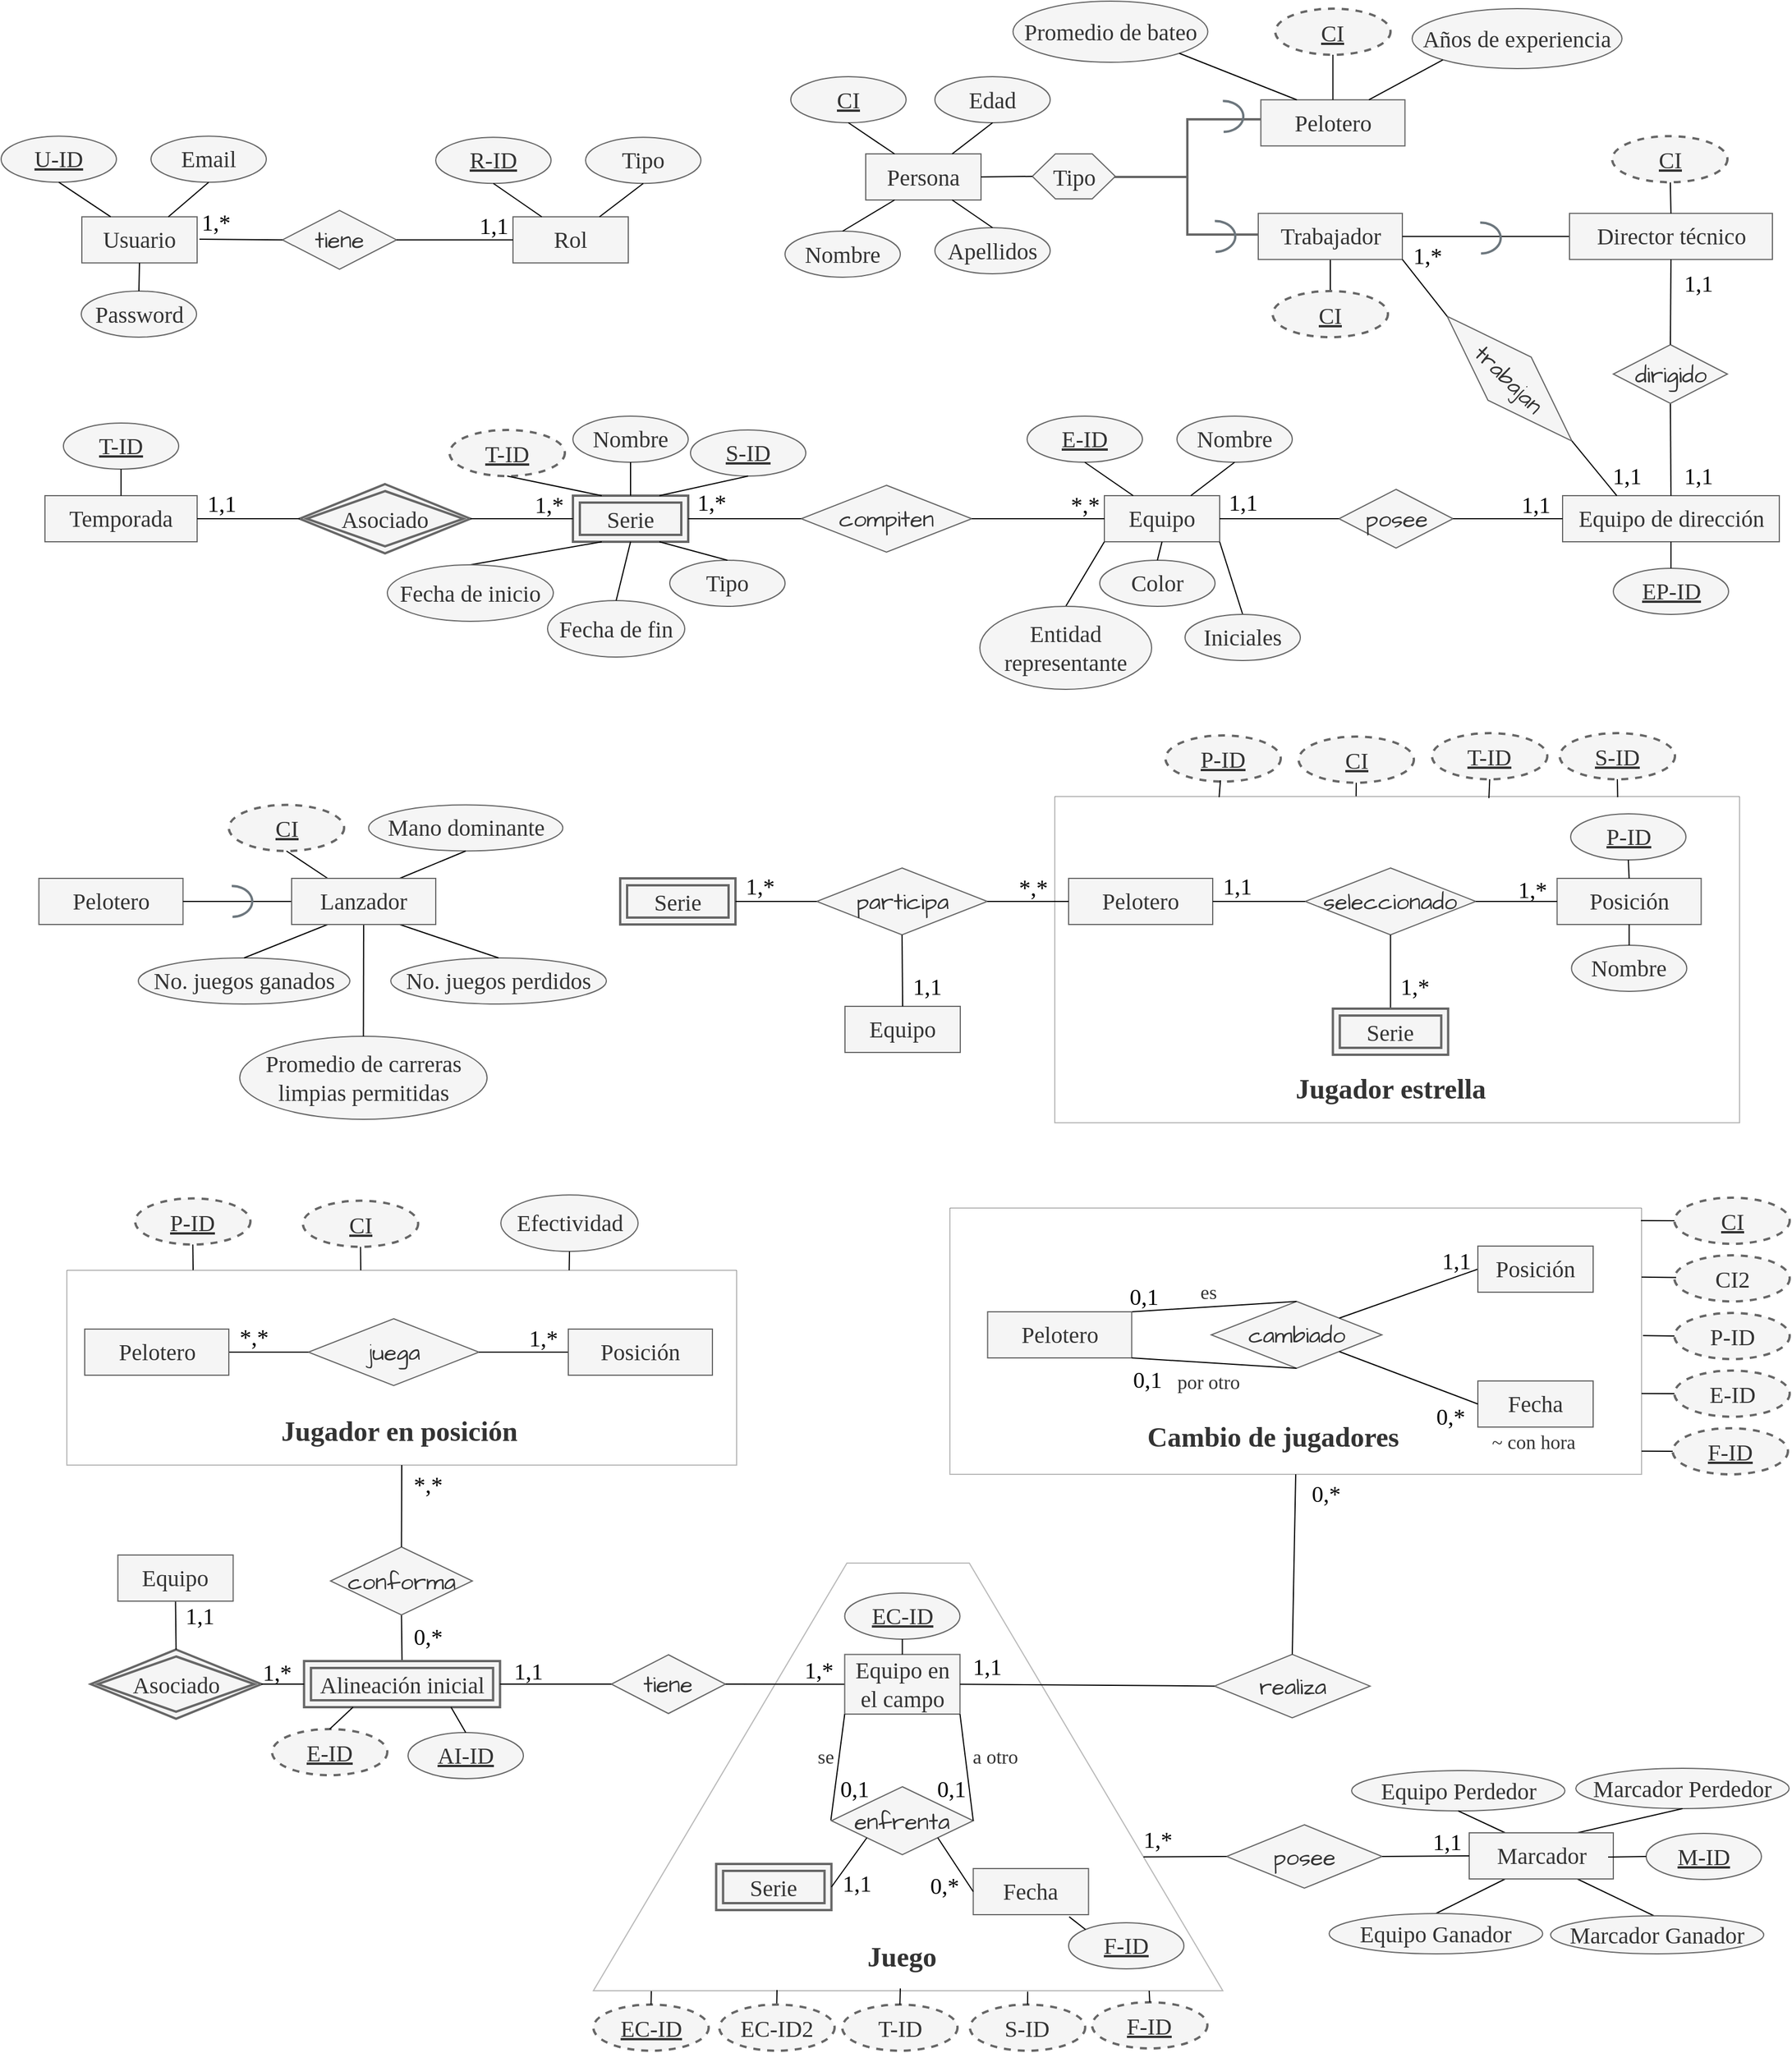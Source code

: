 <mxfile>
    <diagram id="PTHDcYQZStmCuvmhch8p" name="Page-1">
        <mxGraphModel dx="386" dy="220" grid="0" gridSize="10" guides="1" tooltips="1" connect="1" arrows="1" fold="1" page="1" pageScale="1" pageWidth="1654" pageHeight="2336" background="#ffffff" math="0" shadow="0">
            <root>
                <mxCell id="0"/>
                <mxCell id="1" parent="0"/>
                <mxCell id="3" value="&lt;font face=&quot;Verdana&quot;&gt;Usuario&lt;/font&gt;" style="whiteSpace=wrap;html=1;align=center;sketch=0;hachureGap=4;jiggle=2;curveFitting=1;fontFamily=Architects Daughter;fontSource=https%3A%2F%2Ffonts.googleapis.com%2Fcss%3Ffamily%3DArchitects%2BDaughter;fontSize=20;fillColor=#f5f5f5;fontColor=#333333;strokeColor=#666666;" parent="1" vertex="1">
                    <mxGeometry x="133" y="220.1" width="100" height="40" as="geometry"/>
                </mxCell>
                <mxCell id="4" value="&lt;font face=&quot;Verdana&quot;&gt;U-ID&lt;/font&gt;" style="ellipse;whiteSpace=wrap;html=1;align=center;fontStyle=4;sketch=0;hachureGap=4;jiggle=2;curveFitting=1;fontFamily=Architects Daughter;fontSource=https%3A%2F%2Ffonts.googleapis.com%2Fcss%3Ffamily%3DArchitects%2BDaughter;fontSize=20;fillColor=#f5f5f5;fontColor=#333333;strokeColor=#666666;" parent="1" vertex="1">
                    <mxGeometry x="63" y="150.1" width="100" height="40" as="geometry"/>
                </mxCell>
                <mxCell id="5" value="" style="endArrow=none;html=1;rounded=0;hachureGap=4;fontFamily=Architects Daughter;fontSource=https%3A%2F%2Ffonts.googleapis.com%2Fcss%3Ffamily%3DArchitects%2BDaughter;fontSize=16;entryX=0.5;entryY=1;entryDx=0;entryDy=0;exitX=0.25;exitY=0;exitDx=0;exitDy=0;strokeColor=#030303;" parent="1" source="3" target="4" edge="1">
                    <mxGeometry relative="1" as="geometry">
                        <mxPoint x="213" y="220.1" as="sourcePoint"/>
                        <mxPoint x="233" y="230.1" as="targetPoint"/>
                    </mxGeometry>
                </mxCell>
                <mxCell id="8" value="&lt;font face=&quot;Verdana&quot;&gt;Email&lt;/font&gt;" style="ellipse;whiteSpace=wrap;html=1;align=center;sketch=0;hachureGap=4;jiggle=2;curveFitting=1;fontFamily=Architects Daughter;fontSource=https%3A%2F%2Ffonts.googleapis.com%2Fcss%3Ffamily%3DArchitects%2BDaughter;fontSize=20;fillColor=#f5f5f5;fontColor=#333333;strokeColor=#666666;" parent="1" vertex="1">
                    <mxGeometry x="193" y="150.1" width="100" height="40" as="geometry"/>
                </mxCell>
                <mxCell id="10" value="" style="endArrow=none;html=1;rounded=0;hachureGap=4;fontFamily=Architects Daughter;fontSource=https%3A%2F%2Ffonts.googleapis.com%2Fcss%3Ffamily%3DArchitects%2BDaughter;fontSize=16;entryX=0.5;entryY=1;entryDx=0;entryDy=0;exitX=0.75;exitY=0;exitDx=0;exitDy=0;strokeColor=#030303;" parent="1" source="3" target="8" edge="1">
                    <mxGeometry relative="1" as="geometry">
                        <mxPoint x="313" y="270.1" as="sourcePoint"/>
                        <mxPoint x="283" y="220.1" as="targetPoint"/>
                    </mxGeometry>
                </mxCell>
                <mxCell id="11" value="&lt;font face=&quot;Verdana&quot;&gt;Rol&lt;/font&gt;" style="whiteSpace=wrap;html=1;align=center;sketch=0;hachureGap=4;jiggle=2;curveFitting=1;fontFamily=Architects Daughter;fontSource=https%3A%2F%2Ffonts.googleapis.com%2Fcss%3Ffamily%3DArchitects%2BDaughter;fontSize=20;fillColor=#f5f5f5;fontColor=#333333;strokeColor=#666666;" parent="1" vertex="1">
                    <mxGeometry x="507" y="220.1" width="100" height="40" as="geometry"/>
                </mxCell>
                <mxCell id="12" value="&lt;font face=&quot;Verdana&quot;&gt;R-ID&lt;/font&gt;" style="ellipse;whiteSpace=wrap;html=1;align=center;fontStyle=4;sketch=0;hachureGap=4;jiggle=2;curveFitting=1;fontFamily=Architects Daughter;fontSource=https%3A%2F%2Ffonts.googleapis.com%2Fcss%3Ffamily%3DArchitects%2BDaughter;fontSize=20;fillColor=#f5f5f5;fontColor=#333333;strokeColor=#666666;" parent="1" vertex="1">
                    <mxGeometry x="440" y="151.1" width="100" height="40" as="geometry"/>
                </mxCell>
                <mxCell id="13" value="" style="endArrow=none;html=1;rounded=0;hachureGap=4;fontFamily=Architects Daughter;fontSource=https%3A%2F%2Ffonts.googleapis.com%2Fcss%3Ffamily%3DArchitects%2BDaughter;fontSize=16;entryX=0.5;entryY=1;entryDx=0;entryDy=0;exitX=0.25;exitY=0;exitDx=0;exitDy=0;strokeColor=#030303;" parent="1" source="11" target="12" edge="1">
                    <mxGeometry relative="1" as="geometry">
                        <mxPoint x="560" y="221.1" as="sourcePoint"/>
                        <mxPoint x="610" y="231.1" as="targetPoint"/>
                    </mxGeometry>
                </mxCell>
                <mxCell id="14" value="&lt;font face=&quot;Verdana&quot;&gt;Tipo&lt;/font&gt;" style="ellipse;whiteSpace=wrap;html=1;align=center;sketch=0;hachureGap=4;jiggle=2;curveFitting=1;fontFamily=Architects Daughter;fontSource=https%3A%2F%2Ffonts.googleapis.com%2Fcss%3Ffamily%3DArchitects%2BDaughter;fontSize=20;fillColor=#f5f5f5;fontColor=#333333;strokeColor=#666666;" parent="1" vertex="1">
                    <mxGeometry x="570" y="151.1" width="100" height="40" as="geometry"/>
                </mxCell>
                <mxCell id="15" value="" style="endArrow=none;html=1;rounded=0;hachureGap=4;fontFamily=Architects Daughter;fontSource=https%3A%2F%2Ffonts.googleapis.com%2Fcss%3Ffamily%3DArchitects%2BDaughter;fontSize=16;entryX=0.5;entryY=1;entryDx=0;entryDy=0;exitX=0.75;exitY=0;exitDx=0;exitDy=0;strokeColor=#030303;" parent="1" source="11" target="14" edge="1">
                    <mxGeometry relative="1" as="geometry">
                        <mxPoint x="560" y="221.1" as="sourcePoint"/>
                        <mxPoint x="660" y="221.1" as="targetPoint"/>
                    </mxGeometry>
                </mxCell>
                <mxCell id="16" value="tiene" style="shape=rhombus;perimeter=rhombusPerimeter;whiteSpace=wrap;html=1;align=center;sketch=0;hachureGap=4;jiggle=2;curveFitting=1;fontFamily=Architects Daughter;fontSource=https%3A%2F%2Ffonts.googleapis.com%2Fcss%3Ffamily%3DArchitects%2BDaughter;fontSize=20;fillColor=#f5f5f5;fontColor=#333333;strokeColor=#666666;" parent="1" vertex="1">
                    <mxGeometry x="307" y="214.6" width="99" height="51" as="geometry"/>
                </mxCell>
                <mxCell id="22" value="" style="endArrow=none;html=1;rounded=0;sketch=0;hachureGap=4;jiggle=2;curveFitting=1;strokeColor=#030303;fontFamily=Architects Daughter;fontSource=https%3A%2F%2Ffonts.googleapis.com%2Fcss%3Ffamily%3DArchitects%2BDaughter;fontSize=16;fontColor=#000000;entryX=0;entryY=0.5;entryDx=0;entryDy=0;" parent="1" target="16" edge="1">
                    <mxGeometry relative="1" as="geometry">
                        <mxPoint x="235" y="239.51" as="sourcePoint"/>
                        <mxPoint x="348" y="239.51" as="targetPoint"/>
                    </mxGeometry>
                </mxCell>
                <mxCell id="23" value="&lt;font face=&quot;Verdana&quot;&gt;1,*&lt;/font&gt;" style="resizable=0;html=1;align=left;verticalAlign=bottom;sketch=0;hachureGap=4;jiggle=2;curveFitting=1;fontFamily=Architects Daughter;fontSource=https%3A%2F%2Ffonts.googleapis.com%2Fcss%3Ffamily%3DArchitects%2BDaughter;fontSize=20;fontColor=#000000;fillColor=#1D1D1D;" parent="22" connectable="0" vertex="1">
                    <mxGeometry x="-1" relative="1" as="geometry"/>
                </mxCell>
                <mxCell id="24" value="" style="resizable=0;html=1;align=right;verticalAlign=bottom;sketch=0;hachureGap=4;jiggle=2;curveFitting=1;fontFamily=Architects Daughter;fontSource=https%3A%2F%2Ffonts.googleapis.com%2Fcss%3Ffamily%3DArchitects%2BDaughter;fontSize=20;fontColor=#000000;fillColor=#1D1D1D;" parent="22" connectable="0" vertex="1">
                    <mxGeometry x="1" relative="1" as="geometry"/>
                </mxCell>
                <mxCell id="25" value="" style="endArrow=none;html=1;rounded=0;sketch=0;hachureGap=4;jiggle=2;curveFitting=1;strokeColor=#030303;fontFamily=Architects Daughter;fontSource=https%3A%2F%2Ffonts.googleapis.com%2Fcss%3Ffamily%3DArchitects%2BDaughter;fontSize=16;fontColor=#000000;entryX=0;entryY=0.5;entryDx=0;entryDy=0;exitX=1;exitY=0.5;exitDx=0;exitDy=0;" parent="1" source="16" target="11" edge="1">
                    <mxGeometry relative="1" as="geometry">
                        <mxPoint x="450" y="240" as="sourcePoint"/>
                        <mxPoint x="568" y="240.1" as="targetPoint"/>
                    </mxGeometry>
                </mxCell>
                <mxCell id="26" value="" style="resizable=0;html=1;align=left;verticalAlign=bottom;sketch=0;hachureGap=4;jiggle=2;curveFitting=1;fontFamily=Architects Daughter;fontSource=https%3A%2F%2Ffonts.googleapis.com%2Fcss%3Ffamily%3DArchitects%2BDaughter;fontSize=20;fontColor=#000000;fillColor=#1D1D1D;" parent="25" connectable="0" vertex="1">
                    <mxGeometry x="-1" relative="1" as="geometry"/>
                </mxCell>
                <mxCell id="27" value="" style="resizable=0;html=1;align=right;verticalAlign=bottom;sketch=0;hachureGap=4;jiggle=2;curveFitting=1;fontFamily=Architects Daughter;fontSource=https%3A%2F%2Ffonts.googleapis.com%2Fcss%3Ffamily%3DArchitects%2BDaughter;fontSize=20;fontColor=#000000;fillColor=#1D1D1D;" parent="25" connectable="0" vertex="1">
                    <mxGeometry x="1" relative="1" as="geometry">
                        <mxPoint x="-41" y="-1" as="offset"/>
                    </mxGeometry>
                </mxCell>
                <mxCell id="28" value="1,1" style="text;html=1;align=center;verticalAlign=middle;resizable=0;points=[];autosize=1;strokeColor=none;fillColor=none;fontSize=20;fontFamily=Verdana;fontColor=#000000;sketch=1;hachureGap=4;jiggle=2;curveFitting=1;fontSource=https%3A%2F%2Ffonts.googleapis.com%2Fcss%3Ffamily%3DArchitects%2BDaughter;" parent="1" vertex="1">
                    <mxGeometry x="468.5" y="209.1" width="43" height="36" as="geometry"/>
                </mxCell>
                <mxCell id="33" value="&lt;font face=&quot;Verdana&quot;&gt;Persona&lt;/font&gt;" style="whiteSpace=wrap;html=1;align=center;sketch=0;hachureGap=4;jiggle=2;curveFitting=1;fontFamily=Architects Daughter;fontSource=https%3A%2F%2Ffonts.googleapis.com%2Fcss%3Ffamily%3DArchitects%2BDaughter;fontSize=20;fillColor=#f5f5f5;fontColor=#333333;strokeColor=#666666;" parent="1" vertex="1">
                    <mxGeometry x="813" y="165.5" width="100" height="40" as="geometry"/>
                </mxCell>
                <mxCell id="34" value="&lt;font face=&quot;Verdana&quot;&gt;CI&lt;/font&gt;" style="ellipse;whiteSpace=wrap;html=1;align=center;fontStyle=4;sketch=0;hachureGap=4;jiggle=2;curveFitting=1;fontFamily=Architects Daughter;fontSource=https%3A%2F%2Ffonts.googleapis.com%2Fcss%3Ffamily%3DArchitects%2BDaughter;fontSize=20;fillColor=#f5f5f5;fontColor=#333333;strokeColor=#666666;" parent="1" vertex="1">
                    <mxGeometry x="748" y="98.5" width="100" height="40" as="geometry"/>
                </mxCell>
                <mxCell id="35" value="&lt;font face=&quot;Verdana&quot;&gt;Apellidos&lt;/font&gt;" style="ellipse;whiteSpace=wrap;html=1;align=center;sketch=0;hachureGap=4;jiggle=2;curveFitting=1;fontFamily=Architects Daughter;fontSource=https%3A%2F%2Ffonts.googleapis.com%2Fcss%3Ffamily%3DArchitects%2BDaughter;fontSize=20;fillColor=#f5f5f5;fontColor=#333333;strokeColor=#666666;" parent="1" vertex="1">
                    <mxGeometry x="873" y="229.5" width="100" height="40" as="geometry"/>
                </mxCell>
                <mxCell id="36" value="&lt;font face=&quot;Verdana&quot;&gt;Edad&lt;/font&gt;" style="ellipse;whiteSpace=wrap;html=1;align=center;sketch=0;hachureGap=4;jiggle=2;curveFitting=1;fontFamily=Architects Daughter;fontSource=https%3A%2F%2Ffonts.googleapis.com%2Fcss%3Ffamily%3DArchitects%2BDaughter;fontSize=20;fillColor=#f5f5f5;fontColor=#333333;strokeColor=#666666;" parent="1" vertex="1">
                    <mxGeometry x="873" y="98.5" width="100" height="40" as="geometry"/>
                </mxCell>
                <mxCell id="37" value="&lt;font face=&quot;Verdana&quot;&gt;Nombre&lt;/font&gt;" style="ellipse;whiteSpace=wrap;html=1;align=center;sketch=0;hachureGap=4;jiggle=2;curveFitting=1;fontFamily=Architects Daughter;fontSource=https%3A%2F%2Ffonts.googleapis.com%2Fcss%3Ffamily%3DArchitects%2BDaughter;fontSize=20;fillColor=#f5f5f5;fontColor=#333333;strokeColor=#666666;" parent="1" vertex="1">
                    <mxGeometry x="743" y="232.5" width="100" height="40" as="geometry"/>
                </mxCell>
                <mxCell id="38" value="" style="endArrow=none;html=1;rounded=0;hachureGap=4;fontFamily=Architects Daughter;fontSource=https%3A%2F%2Ffonts.googleapis.com%2Fcss%3Ffamily%3DArchitects%2BDaughter;fontSize=16;entryX=0.5;entryY=1;entryDx=0;entryDy=0;exitX=0.25;exitY=0;exitDx=0;exitDy=0;strokeColor=#030303;" parent="1" source="33" target="34" edge="1">
                    <mxGeometry relative="1" as="geometry">
                        <mxPoint x="878" y="153.5" as="sourcePoint"/>
                        <mxPoint x="808" y="123.5" as="targetPoint"/>
                    </mxGeometry>
                </mxCell>
                <mxCell id="39" value="" style="endArrow=none;html=1;rounded=0;hachureGap=4;fontFamily=Architects Daughter;fontSource=https%3A%2F%2Ffonts.googleapis.com%2Fcss%3Ffamily%3DArchitects%2BDaughter;fontSize=16;entryX=0.5;entryY=1;entryDx=0;entryDy=0;strokeColor=#030303;exitX=0.75;exitY=0;exitDx=0;exitDy=0;" parent="1" source="33" target="36" edge="1">
                    <mxGeometry relative="1" as="geometry">
                        <mxPoint x="867" y="153.5" as="sourcePoint"/>
                        <mxPoint x="808" y="148.5" as="targetPoint"/>
                    </mxGeometry>
                </mxCell>
                <mxCell id="40" value="" style="endArrow=none;html=1;rounded=0;hachureGap=4;fontFamily=Architects Daughter;fontSource=https%3A%2F%2Ffonts.googleapis.com%2Fcss%3Ffamily%3DArchitects%2BDaughter;fontSize=16;entryX=0.5;entryY=0;entryDx=0;entryDy=0;exitX=0.25;exitY=1;exitDx=0;exitDy=0;strokeColor=#030303;" parent="1" source="33" target="37" edge="1">
                    <mxGeometry relative="1" as="geometry">
                        <mxPoint x="873" y="175.5" as="sourcePoint"/>
                        <mxPoint x="808" y="148.5" as="targetPoint"/>
                    </mxGeometry>
                </mxCell>
                <mxCell id="41" value="" style="endArrow=none;html=1;rounded=0;hachureGap=4;fontFamily=Architects Daughter;fontSource=https%3A%2F%2Ffonts.googleapis.com%2Fcss%3Ffamily%3DArchitects%2BDaughter;fontSize=16;entryX=0.5;entryY=0;entryDx=0;entryDy=0;exitX=0.75;exitY=1;exitDx=0;exitDy=0;strokeColor=#030303;" parent="1" source="33" target="35" edge="1">
                    <mxGeometry relative="1" as="geometry">
                        <mxPoint x="848" y="215.5" as="sourcePoint"/>
                        <mxPoint x="803" y="242.5" as="targetPoint"/>
                    </mxGeometry>
                </mxCell>
                <mxCell id="42" value="Tipo" style="shape=hexagon;perimeter=hexagonPerimeter2;whiteSpace=wrap;html=1;fixedSize=1;sketch=0;hachureGap=4;jiggle=2;curveFitting=1;fontFamily=Verdana;fontSize=20;fontColor=#333333;fillColor=#f5f5f5;strokeColor=#666666;" parent="1" vertex="1">
                    <mxGeometry x="957.5" y="165.5" width="72" height="39" as="geometry"/>
                </mxCell>
                <mxCell id="43" value="" style="endArrow=none;html=1;rounded=0;hachureGap=4;fontFamily=Architects Daughter;fontSource=https%3A%2F%2Ffonts.googleapis.com%2Fcss%3Ffamily%3DArchitects%2BDaughter;fontSize=16;entryX=0;entryY=0.5;entryDx=0;entryDy=0;strokeColor=#030303;exitX=1;exitY=0.5;exitDx=0;exitDy=0;" parent="1" source="33" target="42" edge="1">
                    <mxGeometry relative="1" as="geometry">
                        <mxPoint x="898" y="175.5" as="sourcePoint"/>
                        <mxPoint x="933" y="148.5" as="targetPoint"/>
                    </mxGeometry>
                </mxCell>
                <mxCell id="44" value="" style="strokeWidth=2;html=1;shape=mxgraph.flowchart.annotation_2;align=left;labelPosition=right;pointerEvents=1;sketch=0;hachureGap=4;jiggle=2;curveFitting=1;fontFamily=Verdana;fontSize=20;fillColor=#f5f5f5;fontColor=#333333;strokeColor=#666666;" parent="1" vertex="1">
                    <mxGeometry x="1028.5" y="135.5" width="127" height="100" as="geometry"/>
                </mxCell>
                <mxCell id="61" value="&lt;font face=&quot;Verdana&quot;&gt;Temporada&lt;/font&gt;" style="whiteSpace=wrap;html=1;align=center;sketch=0;hachureGap=4;jiggle=2;curveFitting=1;fontFamily=Architects Daughter;fontSource=https%3A%2F%2Ffonts.googleapis.com%2Fcss%3Ffamily%3DArchitects%2BDaughter;fontSize=20;fillColor=#f5f5f5;fontColor=#333333;strokeColor=#666666;" parent="1" vertex="1">
                    <mxGeometry x="101" y="462" width="132" height="40" as="geometry"/>
                </mxCell>
                <mxCell id="62" value="&lt;font face=&quot;Verdana&quot;&gt;T-ID&lt;/font&gt;" style="ellipse;whiteSpace=wrap;html=1;align=center;fontStyle=4;sketch=0;hachureGap=4;jiggle=2;curveFitting=1;fontFamily=Architects Daughter;fontSource=https%3A%2F%2Ffonts.googleapis.com%2Fcss%3Ffamily%3DArchitects%2BDaughter;fontSize=20;fillColor=#f5f5f5;fontColor=#333333;strokeColor=#666666;" parent="1" vertex="1">
                    <mxGeometry x="117" y="399" width="100" height="40" as="geometry"/>
                </mxCell>
                <mxCell id="63" value="" style="endArrow=none;html=1;rounded=0;hachureGap=4;fontFamily=Architects Daughter;fontSource=https%3A%2F%2Ffonts.googleapis.com%2Fcss%3Ffamily%3DArchitects%2BDaughter;fontSize=16;entryX=0.5;entryY=1;entryDx=0;entryDy=0;exitX=0.5;exitY=0;exitDx=0;exitDy=0;strokeColor=#030303;" parent="1" source="61" target="62" edge="1">
                    <mxGeometry relative="1" as="geometry">
                        <mxPoint x="270" y="457" as="sourcePoint"/>
                        <mxPoint x="225" y="427" as="targetPoint"/>
                    </mxGeometry>
                </mxCell>
                <mxCell id="64" value="Asociado" style="shape=rhombus;double=1;perimeter=rhombusPerimeter;whiteSpace=wrap;html=1;align=center;sketch=0;hachureGap=4;jiggle=2;curveFitting=1;strokeWidth=2;fontFamily=Verdana;fontSize=20;fontColor=#333333;fillColor=#f5f5f5;strokeColor=#666666;" parent="1" vertex="1">
                    <mxGeometry x="322" y="452" width="148" height="60" as="geometry"/>
                </mxCell>
                <mxCell id="65" value="Serie" style="shape=ext;margin=3;double=1;whiteSpace=wrap;html=1;align=center;sketch=0;hachureGap=4;jiggle=2;curveFitting=1;strokeWidth=2;fontFamily=Verdana;fontSize=20;fontColor=#333333;fillColor=#f5f5f5;strokeColor=#666666;" parent="1" vertex="1">
                    <mxGeometry x="559" y="462" width="100" height="40" as="geometry"/>
                </mxCell>
                <mxCell id="66" value="" style="endArrow=none;html=1;rounded=0;sketch=0;hachureGap=4;jiggle=2;curveFitting=1;strokeColor=#030303;fontFamily=Architects Daughter;fontSource=https%3A%2F%2Ffonts.googleapis.com%2Fcss%3Ffamily%3DArchitects%2BDaughter;fontSize=16;fontColor=#000000;entryX=0;entryY=0.5;entryDx=0;entryDy=0;exitX=1;exitY=0.5;exitDx=0;exitDy=0;" parent="1" source="61" target="64" edge="1">
                    <mxGeometry relative="1" as="geometry">
                        <mxPoint x="250" y="485.17" as="sourcePoint"/>
                        <mxPoint x="368" y="485.76" as="targetPoint"/>
                    </mxGeometry>
                </mxCell>
                <mxCell id="67" value="&lt;font face=&quot;Verdana&quot;&gt;1,1&lt;/font&gt;" style="resizable=0;html=1;align=left;verticalAlign=bottom;sketch=0;hachureGap=4;jiggle=2;curveFitting=1;fontFamily=Architects Daughter;fontSource=https%3A%2F%2Ffonts.googleapis.com%2Fcss%3Ffamily%3DArchitects%2BDaughter;fontSize=20;fontColor=#000000;fillColor=#1D1D1D;" parent="66" connectable="0" vertex="1">
                    <mxGeometry x="-1" relative="1" as="geometry">
                        <mxPoint x="7" y="1" as="offset"/>
                    </mxGeometry>
                </mxCell>
                <mxCell id="68" value="" style="resizable=0;html=1;align=right;verticalAlign=bottom;sketch=0;hachureGap=4;jiggle=2;curveFitting=1;fontFamily=Architects Daughter;fontSource=https%3A%2F%2Ffonts.googleapis.com%2Fcss%3Ffamily%3DArchitects%2BDaughter;fontSize=20;fontColor=#000000;fillColor=#1D1D1D;" parent="66" connectable="0" vertex="1">
                    <mxGeometry x="1" relative="1" as="geometry"/>
                </mxCell>
                <mxCell id="69" value="" style="endArrow=none;html=1;rounded=0;sketch=0;hachureGap=4;jiggle=2;curveFitting=1;strokeColor=#030303;fontFamily=Architects Daughter;fontSource=https%3A%2F%2Ffonts.googleapis.com%2Fcss%3Ffamily%3DArchitects%2BDaughter;fontSize=16;fontColor=#000000;entryX=0;entryY=0.5;entryDx=0;entryDy=0;exitX=1;exitY=0.5;exitDx=0;exitDy=0;" parent="1" source="64" target="65" edge="1">
                    <mxGeometry relative="1" as="geometry">
                        <mxPoint x="487" y="481.58" as="sourcePoint"/>
                        <mxPoint x="605" y="481.17" as="targetPoint"/>
                    </mxGeometry>
                </mxCell>
                <mxCell id="70" value="" style="resizable=0;html=1;align=left;verticalAlign=bottom;sketch=0;hachureGap=4;jiggle=2;curveFitting=1;fontFamily=Architects Daughter;fontSource=https%3A%2F%2Ffonts.googleapis.com%2Fcss%3Ffamily%3DArchitects%2BDaughter;fontSize=20;fontColor=#000000;fillColor=#1D1D1D;" parent="69" connectable="0" vertex="1">
                    <mxGeometry x="-1" relative="1" as="geometry"/>
                </mxCell>
                <mxCell id="71" value="" style="resizable=0;html=1;align=right;verticalAlign=bottom;sketch=0;hachureGap=4;jiggle=2;curveFitting=1;fontFamily=Architects Daughter;fontSource=https%3A%2F%2Ffonts.googleapis.com%2Fcss%3Ffamily%3DArchitects%2BDaughter;fontSize=20;fontColor=#000000;fillColor=#1D1D1D;" parent="69" connectable="0" vertex="1">
                    <mxGeometry x="1" relative="1" as="geometry">
                        <mxPoint x="-41" y="-1" as="offset"/>
                    </mxGeometry>
                </mxCell>
                <mxCell id="73" value="1,*" style="text;html=1;align=center;verticalAlign=middle;resizable=0;points=[];autosize=1;strokeColor=none;fillColor=none;fontSize=20;fontFamily=Verdana;fontColor=#000000;sketch=1;hachureGap=4;jiggle=2;curveFitting=1;fontSource=https%3A%2F%2Ffonts.googleapis.com%2Fcss%3Ffamily%3DArchitects%2BDaughter;" parent="1" vertex="1">
                    <mxGeometry x="516" y="451" width="43" height="36" as="geometry"/>
                </mxCell>
                <mxCell id="74" value="&lt;u&gt;T-ID&lt;/u&gt;" style="ellipse;whiteSpace=wrap;html=1;align=center;dashed=1;sketch=0;hachureGap=4;jiggle=2;curveFitting=1;strokeWidth=2;fontFamily=Verdana;fontSize=20;fontColor=#333333;fillColor=#f5f5f5;strokeColor=#666666;" parent="1" vertex="1">
                    <mxGeometry x="452" y="405" width="100" height="40" as="geometry"/>
                </mxCell>
                <mxCell id="77" value="&lt;font face=&quot;Verdana&quot;&gt;S-ID&lt;/font&gt;" style="ellipse;whiteSpace=wrap;html=1;align=center;fontStyle=4;sketch=0;hachureGap=4;jiggle=2;curveFitting=1;fontFamily=Architects Daughter;fontSource=https%3A%2F%2Ffonts.googleapis.com%2Fcss%3Ffamily%3DArchitects%2BDaughter;fontSize=20;fillColor=#f5f5f5;fontColor=#333333;strokeColor=#666666;" parent="1" vertex="1">
                    <mxGeometry x="661" y="405" width="100" height="40" as="geometry"/>
                </mxCell>
                <mxCell id="79" value="&lt;font face=&quot;Verdana&quot;&gt;Tipo&lt;/font&gt;" style="ellipse;whiteSpace=wrap;html=1;align=center;sketch=0;hachureGap=4;jiggle=2;curveFitting=1;fontFamily=Architects Daughter;fontSource=https%3A%2F%2Ffonts.googleapis.com%2Fcss%3Ffamily%3DArchitects%2BDaughter;fontSize=20;fillColor=#f5f5f5;fontColor=#333333;strokeColor=#666666;" parent="1" vertex="1">
                    <mxGeometry x="643" y="518" width="100" height="40" as="geometry"/>
                </mxCell>
                <mxCell id="81" value="" style="endArrow=none;html=1;rounded=0;hachureGap=4;fontFamily=Architects Daughter;fontSource=https%3A%2F%2Ffonts.googleapis.com%2Fcss%3Ffamily%3DArchitects%2BDaughter;fontSize=16;entryX=0.25;entryY=0;entryDx=0;entryDy=0;exitX=0.5;exitY=1;exitDx=0;exitDy=0;strokeColor=#030303;" parent="1" source="74" target="65" edge="1">
                    <mxGeometry relative="1" as="geometry">
                        <mxPoint x="603" y="229.1" as="sourcePoint"/>
                        <mxPoint x="561" y="200.1" as="targetPoint"/>
                    </mxGeometry>
                </mxCell>
                <mxCell id="83" value="" style="endArrow=none;html=1;rounded=0;hachureGap=4;fontFamily=Architects Daughter;fontSource=https%3A%2F%2Ffonts.googleapis.com%2Fcss%3Ffamily%3DArchitects%2BDaughter;fontSize=16;exitX=0.5;exitY=1;exitDx=0;exitDy=0;strokeColor=#030303;entryX=0.75;entryY=0;entryDx=0;entryDy=0;" parent="1" source="77" target="65" edge="1">
                    <mxGeometry relative="1" as="geometry">
                        <mxPoint x="568" y="445" as="sourcePoint"/>
                        <mxPoint x="627" y="419" as="targetPoint"/>
                    </mxGeometry>
                </mxCell>
                <mxCell id="84" value="" style="endArrow=none;html=1;rounded=0;hachureGap=4;fontFamily=Architects Daughter;fontSource=https%3A%2F%2Ffonts.googleapis.com%2Fcss%3Ffamily%3DArchitects%2BDaughter;fontSize=16;entryX=0.25;entryY=1;entryDx=0;entryDy=0;exitX=0.5;exitY=0;exitDx=0;exitDy=0;strokeColor=#030303;" parent="1" source="181" target="65" edge="1">
                    <mxGeometry relative="1" as="geometry">
                        <mxPoint x="551" y="524" as="sourcePoint"/>
                        <mxPoint x="594" y="472" as="targetPoint"/>
                    </mxGeometry>
                </mxCell>
                <mxCell id="85" value="" style="endArrow=none;html=1;rounded=0;hachureGap=4;fontFamily=Architects Daughter;fontSource=https%3A%2F%2Ffonts.googleapis.com%2Fcss%3Ffamily%3DArchitects%2BDaughter;fontSize=16;entryX=0.5;entryY=0;entryDx=0;entryDy=0;exitX=0.75;exitY=1;exitDx=0;exitDy=0;strokeColor=#030303;" parent="1" source="65" target="79" edge="1">
                    <mxGeometry relative="1" as="geometry">
                        <mxPoint x="532.5" y="537" as="sourcePoint"/>
                        <mxPoint x="594" y="512" as="targetPoint"/>
                    </mxGeometry>
                </mxCell>
                <mxCell id="86" value="compiten" style="shape=rhombus;perimeter=rhombusPerimeter;whiteSpace=wrap;html=1;align=center;sketch=0;hachureGap=4;jiggle=2;curveFitting=1;fontFamily=Architects Daughter;fontSource=https%3A%2F%2Ffonts.googleapis.com%2Fcss%3Ffamily%3DArchitects%2BDaughter;fontSize=20;fillColor=#f5f5f5;fontColor=#333333;strokeColor=#666666;" parent="1" vertex="1">
                    <mxGeometry x="757" y="453" width="148" height="58" as="geometry"/>
                </mxCell>
                <mxCell id="87" value="" style="endArrow=none;html=1;rounded=0;sketch=0;hachureGap=4;jiggle=2;curveFitting=1;strokeColor=#030303;fontFamily=Architects Daughter;fontSource=https%3A%2F%2Ffonts.googleapis.com%2Fcss%3Ffamily%3DArchitects%2BDaughter;fontSize=16;fontColor=#000000;entryX=0;entryY=0.5;entryDx=0;entryDy=0;exitX=1;exitY=0.5;exitDx=0;exitDy=0;" parent="1" source="65" target="86" edge="1">
                    <mxGeometry relative="1" as="geometry">
                        <mxPoint x="668" y="482.25" as="sourcePoint"/>
                        <mxPoint x="781" y="482.25" as="targetPoint"/>
                    </mxGeometry>
                </mxCell>
                <mxCell id="88" value="&lt;span style=&quot;font-family: Verdana;&quot;&gt;1,*&lt;/span&gt;" style="resizable=0;html=1;align=left;verticalAlign=bottom;sketch=0;hachureGap=4;jiggle=2;curveFitting=1;fontFamily=Architects Daughter;fontSource=https%3A%2F%2Ffonts.googleapis.com%2Fcss%3Ffamily%3DArchitects%2BDaughter;fontSize=20;fontColor=#000000;fillColor=#1D1D1D;" parent="87" connectable="0" vertex="1">
                    <mxGeometry x="-1" relative="1" as="geometry">
                        <mxPoint x="6" as="offset"/>
                    </mxGeometry>
                </mxCell>
                <mxCell id="89" value="" style="resizable=0;html=1;align=right;verticalAlign=bottom;sketch=0;hachureGap=4;jiggle=2;curveFitting=1;fontFamily=Architects Daughter;fontSource=https%3A%2F%2Ffonts.googleapis.com%2Fcss%3Ffamily%3DArchitects%2BDaughter;fontSize=20;fontColor=#000000;fillColor=#1D1D1D;" parent="87" connectable="0" vertex="1">
                    <mxGeometry x="1" relative="1" as="geometry"/>
                </mxCell>
                <mxCell id="90" value="" style="resizable=0;html=1;align=left;verticalAlign=bottom;sketch=0;hachureGap=4;jiggle=2;curveFitting=1;fontFamily=Architects Daughter;fontSource=https%3A%2F%2Ffonts.googleapis.com%2Fcss%3Ffamily%3DArchitects%2BDaughter;fontSize=20;fontColor=#000000;fillColor=#1D1D1D;" parent="1" connectable="0" vertex="1">
                    <mxGeometry x="883" y="482.25" as="geometry"/>
                </mxCell>
                <mxCell id="91" value="&lt;font face=&quot;Verdana&quot;&gt;Equipo&lt;/font&gt;" style="whiteSpace=wrap;html=1;align=center;sketch=0;hachureGap=4;jiggle=2;curveFitting=1;fontFamily=Architects Daughter;fontSource=https%3A%2F%2Ffonts.googleapis.com%2Fcss%3Ffamily%3DArchitects%2BDaughter;fontSize=20;fillColor=#f5f5f5;fontColor=#333333;strokeColor=#666666;" parent="1" vertex="1">
                    <mxGeometry x="1020" y="462" width="100" height="40" as="geometry"/>
                </mxCell>
                <mxCell id="92" value="&lt;font face=&quot;Verdana&quot;&gt;E-ID&lt;/font&gt;" style="ellipse;whiteSpace=wrap;html=1;align=center;fontStyle=4;sketch=0;hachureGap=4;jiggle=2;curveFitting=1;fontFamily=Architects Daughter;fontSource=https%3A%2F%2Ffonts.googleapis.com%2Fcss%3Ffamily%3DArchitects%2BDaughter;fontSize=20;fillColor=#f5f5f5;fontColor=#333333;strokeColor=#666666;" parent="1" vertex="1">
                    <mxGeometry x="953" y="393" width="100" height="40" as="geometry"/>
                </mxCell>
                <mxCell id="93" value="" style="endArrow=none;html=1;rounded=0;hachureGap=4;fontFamily=Architects Daughter;fontSource=https%3A%2F%2Ffonts.googleapis.com%2Fcss%3Ffamily%3DArchitects%2BDaughter;fontSize=16;entryX=0.5;entryY=1;entryDx=0;entryDy=0;exitX=0.25;exitY=0;exitDx=0;exitDy=0;strokeColor=#030303;" parent="1" source="91" target="92" edge="1">
                    <mxGeometry relative="1" as="geometry">
                        <mxPoint x="1073" y="463.0" as="sourcePoint"/>
                        <mxPoint x="1123" y="473" as="targetPoint"/>
                    </mxGeometry>
                </mxCell>
                <mxCell id="94" value="&lt;font face=&quot;Verdana&quot;&gt;Nombre&lt;/font&gt;" style="ellipse;whiteSpace=wrap;html=1;align=center;sketch=0;hachureGap=4;jiggle=2;curveFitting=1;fontFamily=Architects Daughter;fontSource=https%3A%2F%2Ffonts.googleapis.com%2Fcss%3Ffamily%3DArchitects%2BDaughter;fontSize=20;fillColor=#f5f5f5;fontColor=#333333;strokeColor=#666666;" parent="1" vertex="1">
                    <mxGeometry x="1083" y="393" width="100" height="40" as="geometry"/>
                </mxCell>
                <mxCell id="95" value="" style="endArrow=none;html=1;rounded=0;hachureGap=4;fontFamily=Architects Daughter;fontSource=https%3A%2F%2Ffonts.googleapis.com%2Fcss%3Ffamily%3DArchitects%2BDaughter;fontSize=16;entryX=0.5;entryY=1;entryDx=0;entryDy=0;exitX=0.75;exitY=0;exitDx=0;exitDy=0;strokeColor=#030303;" parent="1" source="91" target="94" edge="1">
                    <mxGeometry relative="1" as="geometry">
                        <mxPoint x="1073" y="463.0" as="sourcePoint"/>
                        <mxPoint x="1173" y="463" as="targetPoint"/>
                    </mxGeometry>
                </mxCell>
                <mxCell id="96" value="" style="endArrow=none;html=1;rounded=0;sketch=0;hachureGap=4;jiggle=2;curveFitting=1;strokeColor=#030303;fontFamily=Architects Daughter;fontSource=https%3A%2F%2Ffonts.googleapis.com%2Fcss%3Ffamily%3DArchitects%2BDaughter;fontSize=16;fontColor=#000000;entryX=0;entryY=0.5;entryDx=0;entryDy=0;exitX=1;exitY=0.5;exitDx=0;exitDy=0;" parent="1" source="86" target="91" edge="1">
                    <mxGeometry relative="1" as="geometry">
                        <mxPoint x="902" y="482.41" as="sourcePoint"/>
                        <mxPoint x="1020" y="483" as="targetPoint"/>
                    </mxGeometry>
                </mxCell>
                <mxCell id="97" value="" style="resizable=0;html=1;align=left;verticalAlign=bottom;sketch=0;hachureGap=4;jiggle=2;curveFitting=1;fontFamily=Architects Daughter;fontSource=https%3A%2F%2Ffonts.googleapis.com%2Fcss%3Ffamily%3DArchitects%2BDaughter;fontSize=20;fontColor=#000000;fillColor=#1D1D1D;" parent="96" connectable="0" vertex="1">
                    <mxGeometry x="-1" relative="1" as="geometry"/>
                </mxCell>
                <mxCell id="98" value="" style="resizable=0;html=1;align=right;verticalAlign=bottom;sketch=0;hachureGap=4;jiggle=2;curveFitting=1;fontFamily=Architects Daughter;fontSource=https%3A%2F%2Ffonts.googleapis.com%2Fcss%3Ffamily%3DArchitects%2BDaughter;fontSize=20;fontColor=#000000;fillColor=#1D1D1D;" parent="96" connectable="0" vertex="1">
                    <mxGeometry x="1" relative="1" as="geometry">
                        <mxPoint x="-41" y="-1" as="offset"/>
                    </mxGeometry>
                </mxCell>
                <mxCell id="99" value="*,*" style="text;html=1;align=center;verticalAlign=middle;resizable=0;points=[];autosize=1;strokeColor=none;fillColor=none;fontSize=20;fontFamily=Verdana;fontColor=#000000;sketch=1;hachureGap=4;jiggle=2;curveFitting=1;fontSource=https%3A%2F%2Ffonts.googleapis.com%2Fcss%3Ffamily%3DArchitects%2BDaughter;" parent="1" vertex="1">
                    <mxGeometry x="981.5" y="451" width="43" height="36" as="geometry"/>
                </mxCell>
                <mxCell id="103" value="&lt;font face=&quot;Verdana&quot;&gt;Color&lt;/font&gt;" style="ellipse;whiteSpace=wrap;html=1;align=center;sketch=0;hachureGap=4;jiggle=2;curveFitting=1;fontFamily=Architects Daughter;fontSource=https%3A%2F%2Ffonts.googleapis.com%2Fcss%3Ffamily%3DArchitects%2BDaughter;fontSize=20;fillColor=#f5f5f5;fontColor=#333333;strokeColor=#666666;" parent="1" vertex="1">
                    <mxGeometry x="1016" y="518" width="100" height="40" as="geometry"/>
                </mxCell>
                <mxCell id="105" value="" style="endArrow=none;html=1;rounded=0;hachureGap=4;fontFamily=Architects Daughter;fontSource=https%3A%2F%2Ffonts.googleapis.com%2Fcss%3Ffamily%3DArchitects%2BDaughter;fontSize=16;exitX=1;exitY=1;exitDx=0;exitDy=0;strokeColor=#030303;entryX=0.5;entryY=0;entryDx=0;entryDy=0;" parent="1" source="91" target="158" edge="1">
                    <mxGeometry relative="1" as="geometry">
                        <mxPoint x="1105" y="472" as="sourcePoint"/>
                        <mxPoint x="1109.5" y="580" as="targetPoint"/>
                    </mxGeometry>
                </mxCell>
                <mxCell id="106" value="" style="endArrow=none;html=1;rounded=0;hachureGap=4;fontFamily=Architects Daughter;fontSource=https%3A%2F%2Ffonts.googleapis.com%2Fcss%3Ffamily%3DArchitects%2BDaughter;fontSize=16;entryX=0.5;entryY=0;entryDx=0;entryDy=0;exitX=0.5;exitY=1;exitDx=0;exitDy=0;strokeColor=#030303;" parent="1" source="91" target="103" edge="1">
                    <mxGeometry relative="1" as="geometry">
                        <mxPoint x="1130" y="512" as="sourcePoint"/>
                        <mxPoint x="1242.5" y="527" as="targetPoint"/>
                    </mxGeometry>
                </mxCell>
                <mxCell id="107" value="" style="endArrow=none;html=1;rounded=0;hachureGap=4;fontFamily=Architects Daughter;fontSource=https%3A%2F%2Ffonts.googleapis.com%2Fcss%3Ffamily%3DArchitects%2BDaughter;fontSize=16;entryX=0.5;entryY=0;entryDx=0;entryDy=0;exitX=0;exitY=1;exitDx=0;exitDy=0;strokeColor=#030303;" parent="1" source="91" target="157" edge="1">
                    <mxGeometry relative="1" as="geometry">
                        <mxPoint x="1130" y="512" as="sourcePoint"/>
                        <mxPoint x="963" y="552" as="targetPoint"/>
                    </mxGeometry>
                </mxCell>
                <mxCell id="109" value="posee" style="shape=rhombus;perimeter=rhombusPerimeter;whiteSpace=wrap;html=1;align=center;sketch=0;hachureGap=4;jiggle=2;curveFitting=1;fontFamily=Architects Daughter;fontSource=https%3A%2F%2Ffonts.googleapis.com%2Fcss%3Ffamily%3DArchitects%2BDaughter;fontSize=20;fillColor=#f5f5f5;fontColor=#333333;strokeColor=#666666;" parent="1" vertex="1">
                    <mxGeometry x="1223.5" y="456.5" width="99" height="51" as="geometry"/>
                </mxCell>
                <mxCell id="110" value="" style="resizable=0;html=1;align=left;verticalAlign=bottom;sketch=0;hachureGap=4;jiggle=2;curveFitting=1;fontFamily=Architects Daughter;fontSource=https%3A%2F%2Ffonts.googleapis.com%2Fcss%3Ffamily%3DArchitects%2BDaughter;fontSize=20;fontColor=#000000;fillColor=#1D1D1D;" parent="1" connectable="0" vertex="1">
                    <mxGeometry x="1319" y="482.25" as="geometry"/>
                </mxCell>
                <mxCell id="111" value="&lt;font face=&quot;Verdana&quot;&gt;Equipo de dirección&lt;/font&gt;" style="whiteSpace=wrap;html=1;align=center;sketch=0;hachureGap=4;jiggle=2;curveFitting=1;fontFamily=Architects Daughter;fontSource=https%3A%2F%2Ffonts.googleapis.com%2Fcss%3Ffamily%3DArchitects%2BDaughter;fontSize=20;fillColor=#f5f5f5;fontColor=#333333;strokeColor=#666666;" parent="1" vertex="1">
                    <mxGeometry x="1417.5" y="462" width="188" height="40" as="geometry"/>
                </mxCell>
                <mxCell id="115" value="" style="endArrow=none;html=1;rounded=0;hachureGap=4;fontFamily=Architects Daughter;fontSource=https%3A%2F%2Ffonts.googleapis.com%2Fcss%3Ffamily%3DArchitects%2BDaughter;fontSize=16;entryX=0.5;entryY=1;entryDx=0;entryDy=0;exitX=0.5;exitY=0;exitDx=0;exitDy=0;strokeColor=#030303;" parent="1" source="111" target="165" edge="1">
                    <mxGeometry relative="1" as="geometry">
                        <mxPoint x="1509" y="463.0" as="sourcePoint"/>
                        <mxPoint x="1569" y="433" as="targetPoint"/>
                    </mxGeometry>
                </mxCell>
                <mxCell id="116" value="" style="endArrow=none;html=1;rounded=0;sketch=0;hachureGap=4;jiggle=2;curveFitting=1;strokeColor=#030303;fontFamily=Architects Daughter;fontSource=https%3A%2F%2Ffonts.googleapis.com%2Fcss%3Ffamily%3DArchitects%2BDaughter;fontSize=16;fontColor=#000000;entryX=0;entryY=0.5;entryDx=0;entryDy=0;exitX=1;exitY=0.5;exitDx=0;exitDy=0;" parent="1" source="109" target="111" edge="1">
                    <mxGeometry relative="1" as="geometry">
                        <mxPoint x="1338.0" y="482.25" as="sourcePoint"/>
                        <mxPoint x="1456" y="483" as="targetPoint"/>
                    </mxGeometry>
                </mxCell>
                <mxCell id="117" value="" style="resizable=0;html=1;align=left;verticalAlign=bottom;sketch=0;hachureGap=4;jiggle=2;curveFitting=1;fontFamily=Architects Daughter;fontSource=https%3A%2F%2Ffonts.googleapis.com%2Fcss%3Ffamily%3DArchitects%2BDaughter;fontSize=20;fontColor=#000000;fillColor=#1D1D1D;" parent="116" connectable="0" vertex="1">
                    <mxGeometry x="-1" relative="1" as="geometry"/>
                </mxCell>
                <mxCell id="118" value="" style="resizable=0;html=1;align=right;verticalAlign=bottom;sketch=0;hachureGap=4;jiggle=2;curveFitting=1;fontFamily=Architects Daughter;fontSource=https%3A%2F%2Ffonts.googleapis.com%2Fcss%3Ffamily%3DArchitects%2BDaughter;fontSize=20;fontColor=#000000;fillColor=#1D1D1D;" parent="116" connectable="0" vertex="1">
                    <mxGeometry x="1" relative="1" as="geometry">
                        <mxPoint x="-41" y="-1" as="offset"/>
                    </mxGeometry>
                </mxCell>
                <mxCell id="119" value="1,1" style="text;html=1;align=center;verticalAlign=middle;resizable=0;points=[];autosize=1;strokeColor=none;fillColor=none;fontSize=20;fontFamily=Verdana;fontColor=#000000;sketch=1;hachureGap=4;jiggle=2;curveFitting=1;fontSource=https%3A%2F%2Ffonts.googleapis.com%2Fcss%3Ffamily%3DArchitects%2BDaughter;" parent="1" vertex="1">
                    <mxGeometry x="1372.5" y="451" width="43" height="36" as="geometry"/>
                </mxCell>
                <mxCell id="120" value="" style="endArrow=none;html=1;rounded=0;sketch=0;hachureGap=4;jiggle=2;curveFitting=1;strokeColor=#030303;fontFamily=Architects Daughter;fontSource=https%3A%2F%2Ffonts.googleapis.com%2Fcss%3Ffamily%3DArchitects%2BDaughter;fontSize=16;fontColor=#000000;entryX=0;entryY=0.5;entryDx=0;entryDy=0;exitX=1;exitY=0.5;exitDx=0;exitDy=0;" parent="1" source="91" target="109" edge="1">
                    <mxGeometry relative="1" as="geometry">
                        <mxPoint x="1128.5" y="480.71" as="sourcePoint"/>
                        <mxPoint x="1223.5" y="480.96" as="targetPoint"/>
                    </mxGeometry>
                </mxCell>
                <mxCell id="121" value="&lt;font face=&quot;Verdana&quot;&gt;1,1&lt;/font&gt;" style="resizable=0;html=1;align=left;verticalAlign=bottom;sketch=0;hachureGap=4;jiggle=2;curveFitting=1;fontFamily=Architects Daughter;fontSource=https%3A%2F%2Ffonts.googleapis.com%2Fcss%3Ffamily%3DArchitects%2BDaughter;fontSize=20;fontColor=#000000;fillColor=#1D1D1D;" parent="120" connectable="0" vertex="1">
                    <mxGeometry x="-1" relative="1" as="geometry">
                        <mxPoint x="6" as="offset"/>
                    </mxGeometry>
                </mxCell>
                <mxCell id="122" value="" style="resizable=0;html=1;align=right;verticalAlign=bottom;sketch=0;hachureGap=4;jiggle=2;curveFitting=1;fontFamily=Architects Daughter;fontSource=https%3A%2F%2Ffonts.googleapis.com%2Fcss%3Ffamily%3DArchitects%2BDaughter;fontSize=20;fontColor=#000000;fillColor=#1D1D1D;" parent="120" connectable="0" vertex="1">
                    <mxGeometry x="1" relative="1" as="geometry"/>
                </mxCell>
                <mxCell id="125" value="" style="html=1;shadow=0;dashed=0;shape=mxgraph.basic.arc;startAngle=0.247;endAngle=0.747;strokeWidth=2;strokeColor=#6C767D;sketch=0;hachureGap=4;jiggle=2;curveFitting=1;fontFamily=Verdana;fontSize=20;fontColor=#000000;fillColor=#1D1D1D;rotation=-90;" parent="1" vertex="1">
                    <mxGeometry x="1109.75" y="115.6" width="26.73" height="34.89" as="geometry"/>
                </mxCell>
                <mxCell id="126" value="&lt;font face=&quot;Verdana&quot;&gt;Pelotero&lt;/font&gt;" style="whiteSpace=wrap;html=1;align=center;sketch=0;hachureGap=4;jiggle=2;curveFitting=1;fontFamily=Architects Daughter;fontSource=https%3A%2F%2Ffonts.googleapis.com%2Fcss%3Ffamily%3DArchitects%2BDaughter;fontSize=20;fillColor=#f5f5f5;fontColor=#333333;strokeColor=#666666;" parent="1" vertex="1">
                    <mxGeometry x="1155.75" y="118.6" width="125" height="40" as="geometry"/>
                </mxCell>
                <mxCell id="127" value="&lt;u&gt;CI&lt;/u&gt;" style="ellipse;whiteSpace=wrap;html=1;align=center;dashed=1;sketch=0;hachureGap=4;jiggle=2;curveFitting=1;strokeWidth=2;fontFamily=Verdana;fontSize=20;fontColor=#333333;fillColor=#f5f5f5;strokeColor=#666666;" parent="1" vertex="1">
                    <mxGeometry x="1168.25" y="39.5" width="100" height="40" as="geometry"/>
                </mxCell>
                <mxCell id="129" value="&lt;font face=&quot;Verdana&quot;&gt;Promedio de bateo&lt;/font&gt;" style="ellipse;whiteSpace=wrap;html=1;align=center;sketch=0;hachureGap=4;jiggle=2;curveFitting=1;fontFamily=Architects Daughter;fontSource=https%3A%2F%2Ffonts.googleapis.com%2Fcss%3Ffamily%3DArchitects%2BDaughter;fontSize=20;fillColor=#f5f5f5;fontColor=#333333;strokeColor=#666666;" parent="1" vertex="1">
                    <mxGeometry x="940.75" y="33.0" width="169" height="53" as="geometry"/>
                </mxCell>
                <mxCell id="130" value="&lt;font face=&quot;Verdana&quot;&gt;Años de experiencia&lt;/font&gt;" style="ellipse;whiteSpace=wrap;html=1;align=center;sketch=0;hachureGap=4;jiggle=2;curveFitting=1;fontFamily=Architects Daughter;fontSource=https%3A%2F%2Ffonts.googleapis.com%2Fcss%3Ffamily%3DArchitects%2BDaughter;fontSize=20;fillColor=#f5f5f5;fontColor=#333333;strokeColor=#666666;" parent="1" vertex="1">
                    <mxGeometry x="1287" y="39.5" width="182" height="52" as="geometry"/>
                </mxCell>
                <mxCell id="136" value="" style="endArrow=none;html=1;rounded=0;hachureGap=4;fontFamily=Architects Daughter;fontSource=https%3A%2F%2Ffonts.googleapis.com%2Fcss%3Ffamily%3DArchitects%2BDaughter;fontSize=16;strokeColor=#030303;exitX=0.5;exitY=0;exitDx=0;exitDy=0;entryX=0.5;entryY=1;entryDx=0;entryDy=0;" parent="1" source="138" target="139" edge="1">
                    <mxGeometry relative="1" as="geometry">
                        <mxPoint x="1218" y="112.6" as="sourcePoint"/>
                        <mxPoint x="1218" y="87.5" as="targetPoint"/>
                    </mxGeometry>
                </mxCell>
                <mxCell id="138" value="&lt;u&gt;CI&lt;/u&gt;" style="ellipse;whiteSpace=wrap;html=1;align=center;dashed=1;sketch=0;hachureGap=4;jiggle=2;curveFitting=1;strokeWidth=2;fontFamily=Verdana;fontSize=20;fontColor=#333333;fillColor=#f5f5f5;strokeColor=#666666;" parent="1" vertex="1">
                    <mxGeometry x="1166" y="284.5" width="100" height="40" as="geometry"/>
                </mxCell>
                <mxCell id="139" value="&lt;font face=&quot;Verdana&quot;&gt;Trabajador&lt;/font&gt;" style="whiteSpace=wrap;html=1;align=center;sketch=0;hachureGap=4;jiggle=2;curveFitting=1;fontFamily=Architects Daughter;fontSource=https%3A%2F%2Ffonts.googleapis.com%2Fcss%3Ffamily%3DArchitects%2BDaughter;fontSize=20;fillColor=#f5f5f5;fontColor=#333333;strokeColor=#666666;" parent="1" vertex="1">
                    <mxGeometry x="1153.5" y="217.1" width="125" height="40" as="geometry"/>
                </mxCell>
                <mxCell id="141" value="" style="html=1;shadow=0;dashed=0;shape=mxgraph.basic.arc;startAngle=0.247;endAngle=0.747;strokeWidth=2;strokeColor=#6C767D;sketch=0;hachureGap=4;jiggle=2;curveFitting=1;fontFamily=Verdana;fontSize=20;fontColor=#000000;fillColor=#1D1D1D;rotation=-90;" parent="1" vertex="1">
                    <mxGeometry x="1102.77" y="219.65" width="26.73" height="34.89" as="geometry"/>
                </mxCell>
                <mxCell id="143" value="" style="endArrow=none;html=1;rounded=0;hachureGap=4;fontFamily=Architects Daughter;fontSource=https%3A%2F%2Ffonts.googleapis.com%2Fcss%3Ffamily%3DArchitects%2BDaughter;fontSize=16;entryX=0;entryY=1;entryDx=0;entryDy=0;strokeColor=#030303;exitX=0.75;exitY=0;exitDx=0;exitDy=0;" parent="1" source="126" target="130" edge="1">
                    <mxGeometry relative="1" as="geometry">
                        <mxPoint x="898.0" y="175.5" as="sourcePoint"/>
                        <mxPoint x="933.0" y="148.5" as="targetPoint"/>
                    </mxGeometry>
                </mxCell>
                <mxCell id="144" value="" style="endArrow=none;html=1;rounded=0;hachureGap=4;fontFamily=Architects Daughter;fontSource=https%3A%2F%2Ffonts.googleapis.com%2Fcss%3Ffamily%3DArchitects%2BDaughter;fontSize=16;entryX=0.5;entryY=1;entryDx=0;entryDy=0;strokeColor=#030303;exitX=0.5;exitY=0;exitDx=0;exitDy=0;" parent="1" source="126" target="127" edge="1">
                    <mxGeometry relative="1" as="geometry">
                        <mxPoint x="1259.5" y="128.6" as="sourcePoint"/>
                        <mxPoint x="1341.484" y="104.836" as="targetPoint"/>
                    </mxGeometry>
                </mxCell>
                <mxCell id="145" value="" style="endArrow=none;html=1;rounded=0;hachureGap=4;fontFamily=Architects Daughter;fontSource=https%3A%2F%2Ffonts.googleapis.com%2Fcss%3Ffamily%3DArchitects%2BDaughter;fontSize=16;entryX=1;entryY=1;entryDx=0;entryDy=0;strokeColor=#030303;exitX=0.25;exitY=0;exitDx=0;exitDy=0;" parent="1" source="126" target="129" edge="1">
                    <mxGeometry relative="1" as="geometry">
                        <mxPoint x="1228.25" y="128.6" as="sourcePoint"/>
                        <mxPoint x="1228.25" y="89.5" as="targetPoint"/>
                    </mxGeometry>
                </mxCell>
                <mxCell id="148" value="" style="endArrow=none;html=1;rounded=0;hachureGap=4;fontFamily=Architects Daughter;fontSource=https%3A%2F%2Ffonts.googleapis.com%2Fcss%3Ffamily%3DArchitects%2BDaughter;fontSize=16;strokeColor=#030303;exitX=1;exitY=0.5;exitDx=0;exitDy=0;entryX=0;entryY=0.5;entryDx=0;entryDy=0;" parent="1" source="139" target="149" edge="1">
                    <mxGeometry relative="1" as="geometry">
                        <mxPoint x="1317" y="133" as="sourcePoint"/>
                        <mxPoint x="1422" y="137" as="targetPoint"/>
                    </mxGeometry>
                </mxCell>
                <mxCell id="149" value="&lt;font face=&quot;Verdana&quot;&gt;Director técnico&lt;/font&gt;" style="whiteSpace=wrap;html=1;align=center;sketch=0;hachureGap=4;jiggle=2;curveFitting=1;fontFamily=Architects Daughter;fontSource=https%3A%2F%2Ffonts.googleapis.com%2Fcss%3Ffamily%3DArchitects%2BDaughter;fontSize=20;fillColor=#f5f5f5;fontColor=#333333;strokeColor=#666666;" parent="1" vertex="1">
                    <mxGeometry x="1423.5" y="217.1" width="176" height="40" as="geometry"/>
                </mxCell>
                <mxCell id="151" value="" style="html=1;shadow=0;dashed=0;shape=mxgraph.basic.arc;startAngle=0.247;endAngle=0.747;strokeWidth=2;strokeColor=#6C767D;sketch=0;hachureGap=4;jiggle=2;curveFitting=1;fontFamily=Verdana;fontSize=20;fontColor=#000000;fillColor=#1D1D1D;rotation=-90;" parent="1" vertex="1">
                    <mxGeometry x="1333" y="221.1" width="26.73" height="34.89" as="geometry"/>
                </mxCell>
                <mxCell id="153" value="" style="endArrow=none;html=1;rounded=0;hachureGap=4;fontFamily=Architects Daughter;fontSource=https%3A%2F%2Ffonts.googleapis.com%2Fcss%3Ffamily%3DArchitects%2BDaughter;fontSize=16;strokeColor=#030303;exitX=0.5;exitY=0;exitDx=0;exitDy=0;" parent="1" source="149" target="154" edge="1">
                    <mxGeometry relative="1" as="geometry">
                        <mxPoint x="1523" y="-25.9" as="sourcePoint"/>
                        <mxPoint x="1521.0" y="118.6" as="targetPoint"/>
                    </mxGeometry>
                </mxCell>
                <mxCell id="154" value="&lt;u&gt;CI&lt;/u&gt;" style="ellipse;whiteSpace=wrap;html=1;align=center;dashed=1;sketch=0;hachureGap=4;jiggle=2;curveFitting=1;strokeWidth=2;fontFamily=Verdana;fontSize=20;fontColor=#333333;fillColor=#f5f5f5;strokeColor=#666666;" parent="1" vertex="1">
                    <mxGeometry x="1460.5" y="150.1" width="100" height="40" as="geometry"/>
                </mxCell>
                <mxCell id="155" value="&lt;font face=&quot;Verdana&quot;&gt;EP-ID&lt;/font&gt;" style="ellipse;whiteSpace=wrap;html=1;align=center;fontStyle=4;sketch=0;hachureGap=4;jiggle=2;curveFitting=1;fontFamily=Architects Daughter;fontSource=https%3A%2F%2Ffonts.googleapis.com%2Fcss%3Ffamily%3DArchitects%2BDaughter;fontSize=20;fillColor=#f5f5f5;fontColor=#333333;strokeColor=#666666;" parent="1" vertex="1">
                    <mxGeometry x="1461.5" y="525" width="100" height="40" as="geometry"/>
                </mxCell>
                <mxCell id="157" value="&lt;font face=&quot;Verdana&quot;&gt;Entidad representante&lt;/font&gt;" style="ellipse;whiteSpace=wrap;html=1;align=center;sketch=0;hachureGap=4;jiggle=2;curveFitting=1;fontFamily=Architects Daughter;fontSource=https%3A%2F%2Ffonts.googleapis.com%2Fcss%3Ffamily%3DArchitects%2BDaughter;fontSize=20;fillColor=#f5f5f5;fontColor=#333333;strokeColor=#666666;" parent="1" vertex="1">
                    <mxGeometry x="912" y="558" width="149" height="72" as="geometry"/>
                </mxCell>
                <mxCell id="158" value="&lt;font face=&quot;Verdana&quot;&gt;Iniciales&lt;/font&gt;" style="ellipse;whiteSpace=wrap;html=1;align=center;sketch=0;hachureGap=4;jiggle=2;curveFitting=1;fontFamily=Architects Daughter;fontSource=https%3A%2F%2Ffonts.googleapis.com%2Fcss%3Ffamily%3DArchitects%2BDaughter;fontSize=20;fillColor=#f5f5f5;fontColor=#333333;strokeColor=#666666;" parent="1" vertex="1">
                    <mxGeometry x="1090" y="565" width="100" height="40" as="geometry"/>
                </mxCell>
                <mxCell id="159" value="" style="endArrow=none;html=1;rounded=0;hachureGap=4;fontFamily=Architects Daughter;fontSource=https%3A%2F%2Ffonts.googleapis.com%2Fcss%3Ffamily%3DArchitects%2BDaughter;fontSize=16;entryX=0.5;entryY=1;entryDx=0;entryDy=0;exitX=0.5;exitY=0;exitDx=0;exitDy=0;strokeColor=#030303;" parent="1" source="155" target="111" edge="1">
                    <mxGeometry relative="1" as="geometry">
                        <mxPoint x="1474.5" y="472" as="sourcePoint"/>
                        <mxPoint x="1449" y="443" as="targetPoint"/>
                    </mxGeometry>
                </mxCell>
                <mxCell id="161" value="trabajan" style="shape=rhombus;perimeter=rhombusPerimeter;whiteSpace=wrap;html=1;align=center;sketch=0;hachureGap=4;jiggle=2;curveFitting=1;fontFamily=Architects Daughter;fontSource=https%3A%2F%2Ffonts.googleapis.com%2Fcss%3Ffamily%3DArchitects%2BDaughter;fontSize=20;fillColor=#f5f5f5;fontColor=#333333;strokeColor=#666666;rotation=45;" parent="1" vertex="1">
                    <mxGeometry x="1295" y="334" width="153" height="53" as="geometry"/>
                </mxCell>
                <mxCell id="163" value="" style="endArrow=none;html=1;rounded=0;hachureGap=4;fontFamily=Architects Daughter;fontSource=https%3A%2F%2Ffonts.googleapis.com%2Fcss%3Ffamily%3DArchitects%2BDaughter;fontSize=16;entryX=1;entryY=0.5;entryDx=0;entryDy=0;exitX=0.25;exitY=0;exitDx=0;exitDy=0;strokeColor=#030303;" parent="1" source="111" target="161" edge="1">
                    <mxGeometry relative="1" as="geometry">
                        <mxPoint x="1568.5" y="472" as="sourcePoint"/>
                        <mxPoint x="1579" y="443" as="targetPoint"/>
                    </mxGeometry>
                </mxCell>
                <mxCell id="164" value="" style="endArrow=none;html=1;rounded=0;hachureGap=4;fontFamily=Architects Daughter;fontSource=https%3A%2F%2Ffonts.googleapis.com%2Fcss%3Ffamily%3DArchitects%2BDaughter;fontSize=16;exitX=0;exitY=0.5;exitDx=0;exitDy=0;strokeColor=#030303;entryX=1;entryY=1;entryDx=0;entryDy=0;" parent="1" source="161" target="139" edge="1">
                    <mxGeometry relative="1" as="geometry">
                        <mxPoint x="1474.5" y="472" as="sourcePoint"/>
                        <mxPoint x="1279" y="292" as="targetPoint"/>
                    </mxGeometry>
                </mxCell>
                <mxCell id="165" value="dirigido" style="shape=rhombus;perimeter=rhombusPerimeter;whiteSpace=wrap;html=1;align=center;sketch=0;hachureGap=4;jiggle=2;curveFitting=1;fontFamily=Architects Daughter;fontSource=https%3A%2F%2Ffonts.googleapis.com%2Fcss%3Ffamily%3DArchitects%2BDaughter;fontSize=20;fillColor=#f5f5f5;fontColor=#333333;strokeColor=#666666;" parent="1" vertex="1">
                    <mxGeometry x="1461.5" y="331" width="99" height="51" as="geometry"/>
                </mxCell>
                <mxCell id="166" value="" style="endArrow=none;html=1;rounded=0;hachureGap=4;fontFamily=Architects Daughter;fontSource=https%3A%2F%2Ffonts.googleapis.com%2Fcss%3Ffamily%3DArchitects%2BDaughter;fontSize=16;entryX=0.5;entryY=1;entryDx=0;entryDy=0;exitX=0.5;exitY=0;exitDx=0;exitDy=0;strokeColor=#030303;" parent="1" source="165" target="149" edge="1">
                    <mxGeometry relative="1" as="geometry">
                        <mxPoint x="1574.5" y="364.5" as="sourcePoint"/>
                        <mxPoint x="1574" y="284.5" as="targetPoint"/>
                    </mxGeometry>
                </mxCell>
                <mxCell id="167" value="1,1" style="text;html=1;align=center;verticalAlign=middle;resizable=0;points=[];autosize=1;strokeColor=none;fillColor=none;fontSize=20;fontFamily=Verdana;fontColor=#000000;sketch=1;hachureGap=4;jiggle=2;curveFitting=1;fontSource=https%3A%2F%2Ffonts.googleapis.com%2Fcss%3Ffamily%3DArchitects%2BDaughter;" parent="1" vertex="1">
                    <mxGeometry x="1513" y="259.1" width="43" height="36" as="geometry"/>
                </mxCell>
                <mxCell id="169" value="" style="edgeStyle=none;sketch=0;hachureGap=4;jiggle=2;curveFitting=1;html=1;strokeColor=#030303;fontFamily=Verdana;fontSize=16;fontColor=#000000;endSize=10;" parent="1" source="168" target="111" edge="1">
                    <mxGeometry relative="1" as="geometry"/>
                </mxCell>
                <mxCell id="168" value="1,1" style="text;html=1;align=center;verticalAlign=middle;resizable=0;points=[];autosize=1;strokeColor=none;fillColor=none;fontSize=20;fontFamily=Verdana;fontColor=#000000;sketch=1;hachureGap=4;jiggle=2;curveFitting=1;fontSource=https%3A%2F%2Ffonts.googleapis.com%2Fcss%3Ffamily%3DArchitects%2BDaughter;" parent="1" vertex="1">
                    <mxGeometry x="1513" y="426" width="43" height="36" as="geometry"/>
                </mxCell>
                <mxCell id="170" value="1,1" style="text;html=1;align=center;verticalAlign=middle;resizable=0;points=[];autosize=1;strokeColor=none;fillColor=none;fontSize=20;fontFamily=Verdana;fontColor=#000000;sketch=1;hachureGap=4;jiggle=2;curveFitting=1;fontSource=https%3A%2F%2Ffonts.googleapis.com%2Fcss%3Ffamily%3DArchitects%2BDaughter;" parent="1" vertex="1">
                    <mxGeometry x="1451" y="426" width="43" height="36" as="geometry"/>
                </mxCell>
                <mxCell id="173" value="&lt;span style=&quot;font-family: Verdana;&quot;&gt;1,*&lt;/span&gt;" style="resizable=0;html=1;align=left;verticalAlign=bottom;sketch=0;hachureGap=4;jiggle=2;curveFitting=1;fontFamily=Architects Daughter;fontSource=https%3A%2F%2Ffonts.googleapis.com%2Fcss%3Ffamily%3DArchitects%2BDaughter;fontSize=20;fontColor=#000000;fillColor=#1D1D1D;" parent="1" connectable="0" vertex="1">
                    <mxGeometry x="1286" y="268" as="geometry"/>
                </mxCell>
                <mxCell id="179" value="&lt;font face=&quot;Verdana&quot;&gt;Nombre&lt;/font&gt;" style="ellipse;whiteSpace=wrap;html=1;align=center;sketch=0;hachureGap=4;jiggle=2;curveFitting=1;fontFamily=Architects Daughter;fontSource=https%3A%2F%2Ffonts.googleapis.com%2Fcss%3Ffamily%3DArchitects%2BDaughter;fontSize=20;fillColor=#f5f5f5;fontColor=#333333;strokeColor=#666666;" parent="1" vertex="1">
                    <mxGeometry x="559" y="393" width="100" height="40" as="geometry"/>
                </mxCell>
                <mxCell id="180" value="" style="endArrow=none;html=1;rounded=0;hachureGap=4;fontFamily=Architects Daughter;fontSource=https%3A%2F%2Ffonts.googleapis.com%2Fcss%3Ffamily%3DArchitects%2BDaughter;fontSize=16;entryX=0.5;entryY=1;entryDx=0;entryDy=0;exitX=0.5;exitY=0;exitDx=0;exitDy=0;strokeColor=#030303;" parent="1" source="65" target="179" edge="1">
                    <mxGeometry relative="1" as="geometry">
                        <mxPoint x="561" y="534" as="sourcePoint"/>
                        <mxPoint x="594" y="512" as="targetPoint"/>
                    </mxGeometry>
                </mxCell>
                <mxCell id="181" value="&lt;font face=&quot;Verdana&quot;&gt;Fecha de inicio&lt;/font&gt;" style="ellipse;whiteSpace=wrap;html=1;align=center;sketch=0;hachureGap=4;jiggle=2;curveFitting=1;fontFamily=Architects Daughter;fontSource=https%3A%2F%2Ffonts.googleapis.com%2Fcss%3Ffamily%3DArchitects%2BDaughter;fontSize=20;fillColor=#f5f5f5;fontColor=#333333;strokeColor=#666666;" parent="1" vertex="1">
                    <mxGeometry x="398" y="522" width="144" height="49" as="geometry"/>
                </mxCell>
                <mxCell id="182" value="&lt;font face=&quot;Verdana&quot;&gt;Fecha de fin&lt;/font&gt;" style="ellipse;whiteSpace=wrap;html=1;align=center;sketch=0;hachureGap=4;jiggle=2;curveFitting=1;fontFamily=Architects Daughter;fontSource=https%3A%2F%2Ffonts.googleapis.com%2Fcss%3Ffamily%3DArchitects%2BDaughter;fontSize=20;fillColor=#f5f5f5;fontColor=#333333;strokeColor=#666666;" parent="1" vertex="1">
                    <mxGeometry x="537" y="553" width="119" height="49" as="geometry"/>
                </mxCell>
                <mxCell id="184" value="" style="endArrow=none;html=1;rounded=0;hachureGap=4;fontFamily=Architects Daughter;fontSource=https%3A%2F%2Ffonts.googleapis.com%2Fcss%3Ffamily%3DArchitects%2BDaughter;fontSize=16;entryX=0.5;entryY=1;entryDx=0;entryDy=0;exitX=0.5;exitY=0;exitDx=0;exitDy=0;strokeColor=#030303;" parent="1" source="182" target="65" edge="1">
                    <mxGeometry relative="1" as="geometry">
                        <mxPoint x="491.5" y="534" as="sourcePoint"/>
                        <mxPoint x="594" y="512" as="targetPoint"/>
                    </mxGeometry>
                </mxCell>
                <mxCell id="185" value="Serie" style="shape=ext;margin=3;double=1;whiteSpace=wrap;html=1;align=center;sketch=0;hachureGap=4;jiggle=2;curveFitting=1;strokeWidth=2;fontFamily=Verdana;fontSize=20;fontColor=#333333;fillColor=#f5f5f5;strokeColor=#666666;" parent="1" vertex="1">
                    <mxGeometry x="600" y="794" width="100" height="40" as="geometry"/>
                </mxCell>
                <mxCell id="186" value="&lt;font face=&quot;Verdana&quot;&gt;Equipo&lt;/font&gt;" style="whiteSpace=wrap;html=1;align=center;sketch=0;hachureGap=4;jiggle=2;curveFitting=1;fontFamily=Architects Daughter;fontSource=https%3A%2F%2Ffonts.googleapis.com%2Fcss%3Ffamily%3DArchitects%2BDaughter;fontSize=20;fillColor=#f5f5f5;fontColor=#333333;strokeColor=#666666;" parent="1" vertex="1">
                    <mxGeometry x="795" y="905" width="100" height="40" as="geometry"/>
                </mxCell>
                <mxCell id="187" value="&lt;font face=&quot;Verdana&quot;&gt;Pelotero&lt;/font&gt;" style="whiteSpace=wrap;html=1;align=center;sketch=0;hachureGap=4;jiggle=2;curveFitting=1;fontFamily=Architects Daughter;fontSource=https%3A%2F%2Ffonts.googleapis.com%2Fcss%3Ffamily%3DArchitects%2BDaughter;fontSize=20;fillColor=#f5f5f5;fontColor=#333333;strokeColor=#666666;" parent="1" vertex="1">
                    <mxGeometry x="989" y="794" width="125" height="40" as="geometry"/>
                </mxCell>
                <mxCell id="188" value="participa" style="shape=rhombus;perimeter=rhombusPerimeter;whiteSpace=wrap;html=1;align=center;sketch=0;hachureGap=4;jiggle=2;curveFitting=1;fontFamily=Architects Daughter;fontSource=https%3A%2F%2Ffonts.googleapis.com%2Fcss%3Ffamily%3DArchitects%2BDaughter;fontSize=20;fillColor=#f5f5f5;fontColor=#333333;strokeColor=#666666;" parent="1" vertex="1">
                    <mxGeometry x="770.5" y="785" width="148" height="58" as="geometry"/>
                </mxCell>
                <mxCell id="189" value="" style="endArrow=none;html=1;rounded=0;sketch=0;hachureGap=4;jiggle=2;curveFitting=1;strokeColor=#030303;fontFamily=Architects Daughter;fontSource=https%3A%2F%2Ffonts.googleapis.com%2Fcss%3Ffamily%3DArchitects%2BDaughter;fontSize=16;fontColor=#000000;exitX=1;exitY=0.5;exitDx=0;exitDy=0;entryX=0;entryY=0.5;entryDx=0;entryDy=0;" parent="1" source="185" target="188" edge="1">
                    <mxGeometry relative="1" as="geometry">
                        <mxPoint x="706" y="813.17" as="sourcePoint"/>
                        <mxPoint x="770" y="813" as="targetPoint"/>
                    </mxGeometry>
                </mxCell>
                <mxCell id="190" value="&lt;font face=&quot;Verdana&quot;&gt;1,*&lt;/font&gt;" style="resizable=0;html=1;align=left;verticalAlign=bottom;sketch=0;hachureGap=4;jiggle=2;curveFitting=1;fontFamily=Architects Daughter;fontSource=https%3A%2F%2Ffonts.googleapis.com%2Fcss%3Ffamily%3DArchitects%2BDaughter;fontSize=20;fontColor=#000000;fillColor=#1D1D1D;" parent="189" connectable="0" vertex="1">
                    <mxGeometry x="-1" relative="1" as="geometry">
                        <mxPoint x="7" y="1" as="offset"/>
                    </mxGeometry>
                </mxCell>
                <mxCell id="191" value="" style="resizable=0;html=1;align=right;verticalAlign=bottom;sketch=0;hachureGap=4;jiggle=2;curveFitting=1;fontFamily=Architects Daughter;fontSource=https%3A%2F%2Ffonts.googleapis.com%2Fcss%3Ffamily%3DArchitects%2BDaughter;fontSize=20;fontColor=#000000;fillColor=#1D1D1D;" parent="189" connectable="0" vertex="1">
                    <mxGeometry x="1" relative="1" as="geometry"/>
                </mxCell>
                <mxCell id="199" value="" style="endArrow=none;html=1;rounded=0;sketch=0;hachureGap=4;jiggle=2;curveFitting=1;strokeColor=#030303;fontFamily=Architects Daughter;fontSource=https%3A%2F%2Ffonts.googleapis.com%2Fcss%3Ffamily%3DArchitects%2BDaughter;fontSize=16;fontColor=#000000;entryX=0;entryY=0.5;entryDx=0;entryDy=0;exitX=1;exitY=0.5;exitDx=0;exitDy=0;" parent="1" source="188" target="187" edge="1">
                    <mxGeometry relative="1" as="geometry">
                        <mxPoint x="920" y="814" as="sourcePoint"/>
                        <mxPoint x="989" y="816" as="targetPoint"/>
                    </mxGeometry>
                </mxCell>
                <mxCell id="200" value="" style="resizable=0;html=1;align=left;verticalAlign=bottom;sketch=0;hachureGap=4;jiggle=2;curveFitting=1;fontFamily=Architects Daughter;fontSource=https%3A%2F%2Ffonts.googleapis.com%2Fcss%3Ffamily%3DArchitects%2BDaughter;fontSize=20;fontColor=#000000;fillColor=#1D1D1D;" parent="199" connectable="0" vertex="1">
                    <mxGeometry x="-1" relative="1" as="geometry"/>
                </mxCell>
                <mxCell id="201" value="" style="resizable=0;html=1;align=right;verticalAlign=bottom;sketch=0;hachureGap=4;jiggle=2;curveFitting=1;fontFamily=Architects Daughter;fontSource=https%3A%2F%2Ffonts.googleapis.com%2Fcss%3Ffamily%3DArchitects%2BDaughter;fontSize=20;fontColor=#000000;fillColor=#1D1D1D;" parent="199" connectable="0" vertex="1">
                    <mxGeometry x="1" relative="1" as="geometry">
                        <mxPoint x="-41" y="-1" as="offset"/>
                    </mxGeometry>
                </mxCell>
                <mxCell id="202" value="*,*" style="text;html=1;align=center;verticalAlign=middle;resizable=0;points=[];autosize=1;strokeColor=none;fillColor=none;fontSize=20;fontFamily=Verdana;fontColor=#000000;sketch=1;hachureGap=4;jiggle=2;curveFitting=1;fontSource=https%3A%2F%2Ffonts.googleapis.com%2Fcss%3Ffamily%3DArchitects%2BDaughter;" parent="1" vertex="1">
                    <mxGeometry x="936" y="783" width="43" height="36" as="geometry"/>
                </mxCell>
                <mxCell id="204" value="" style="endArrow=none;html=1;rounded=0;hachureGap=4;fontFamily=Architects Daughter;fontSource=https%3A%2F%2Ffonts.googleapis.com%2Fcss%3Ffamily%3DArchitects%2BDaughter;fontSize=16;exitX=0.5;exitY=0;exitDx=0;exitDy=0;strokeColor=#030303;entryX=0.5;entryY=1;entryDx=0;entryDy=0;" parent="1" source="186" target="188" edge="1">
                    <mxGeometry relative="1" as="geometry">
                        <mxPoint x="842.5" y="905" as="sourcePoint"/>
                        <mxPoint x="848" y="845" as="targetPoint"/>
                    </mxGeometry>
                </mxCell>
                <mxCell id="205" value="" style="edgeStyle=none;sketch=0;hachureGap=4;jiggle=2;curveFitting=1;html=1;strokeColor=#030303;fontFamily=Verdana;fontSize=16;fontColor=#000000;endSize=10;" parent="1" source="206" edge="1">
                    <mxGeometry relative="1" as="geometry">
                        <mxPoint x="854.605" y="905" as="targetPoint"/>
                    </mxGeometry>
                </mxCell>
                <mxCell id="358" value="" style="edgeStyle=none;sketch=1;hachureGap=4;jiggle=2;curveFitting=1;html=1;fontFamily=Verdana;fontSize=17;" parent="1" source="206" target="186" edge="1">
                    <mxGeometry relative="1" as="geometry"/>
                </mxCell>
                <mxCell id="206" value="1,1" style="text;html=1;align=center;verticalAlign=middle;resizable=0;points=[];autosize=1;strokeColor=none;fillColor=none;fontSize=20;fontFamily=Verdana;fontColor=#000000;sketch=1;hachureGap=4;jiggle=2;curveFitting=1;fontSource=https%3A%2F%2Ffonts.googleapis.com%2Fcss%3Ffamily%3DArchitects%2BDaughter;" parent="1" vertex="1">
                    <mxGeometry x="844" y="869" width="43" height="36" as="geometry"/>
                </mxCell>
                <mxCell id="211" value="&lt;font face=&quot;Verdana&quot;&gt;Posición&lt;/font&gt;" style="whiteSpace=wrap;html=1;align=center;sketch=0;hachureGap=4;jiggle=2;curveFitting=1;fontFamily=Architects Daughter;fontSource=https%3A%2F%2Ffonts.googleapis.com%2Fcss%3Ffamily%3DArchitects%2BDaughter;fontSize=20;fillColor=#f5f5f5;fontColor=#333333;strokeColor=#666666;" parent="1" vertex="1">
                    <mxGeometry x="1412.73" y="794" width="125" height="40" as="geometry"/>
                </mxCell>
                <mxCell id="212" value="seleccionado" style="shape=rhombus;perimeter=rhombusPerimeter;whiteSpace=wrap;html=1;align=center;sketch=0;hachureGap=4;jiggle=2;curveFitting=1;fontFamily=Architects Daughter;fontSource=https%3A%2F%2Ffonts.googleapis.com%2Fcss%3Ffamily%3DArchitects%2BDaughter;fontSize=20;fillColor=#f5f5f5;fontColor=#333333;strokeColor=#666666;" parent="1" vertex="1">
                    <mxGeometry x="1194.23" y="785" width="148" height="58" as="geometry"/>
                </mxCell>
                <mxCell id="213" value="" style="endArrow=none;html=1;rounded=0;sketch=0;hachureGap=4;jiggle=2;curveFitting=1;strokeColor=#030303;fontFamily=Architects Daughter;fontSource=https%3A%2F%2Ffonts.googleapis.com%2Fcss%3Ffamily%3DArchitects%2BDaughter;fontSize=16;fontColor=#000000;entryX=0;entryY=0.5;entryDx=0;entryDy=0;exitX=1;exitY=0.5;exitDx=0;exitDy=0;" parent="1" source="187" target="212" edge="1">
                    <mxGeometry relative="1" as="geometry">
                        <mxPoint x="1138" y="824" as="sourcePoint"/>
                        <mxPoint x="1187" y="810" as="targetPoint"/>
                    </mxGeometry>
                </mxCell>
                <mxCell id="214" value="&lt;font face=&quot;Verdana&quot;&gt;1,1&lt;/font&gt;" style="resizable=0;html=1;align=left;verticalAlign=bottom;sketch=0;hachureGap=4;jiggle=2;curveFitting=1;fontFamily=Architects Daughter;fontSource=https%3A%2F%2Ffonts.googleapis.com%2Fcss%3Ffamily%3DArchitects%2BDaughter;fontSize=20;fontColor=#000000;fillColor=#1D1D1D;" parent="213" connectable="0" vertex="1">
                    <mxGeometry x="-1" relative="1" as="geometry">
                        <mxPoint x="7" y="1" as="offset"/>
                    </mxGeometry>
                </mxCell>
                <mxCell id="215" value="" style="resizable=0;html=1;align=right;verticalAlign=bottom;sketch=0;hachureGap=4;jiggle=2;curveFitting=1;fontFamily=Architects Daughter;fontSource=https%3A%2F%2Ffonts.googleapis.com%2Fcss%3Ffamily%3DArchitects%2BDaughter;fontSize=20;fontColor=#000000;fillColor=#1D1D1D;" parent="213" connectable="0" vertex="1">
                    <mxGeometry x="1" relative="1" as="geometry"/>
                </mxCell>
                <mxCell id="216" value="" style="endArrow=none;html=1;rounded=0;sketch=0;hachureGap=4;jiggle=2;curveFitting=1;strokeColor=#030303;fontFamily=Architects Daughter;fontSource=https%3A%2F%2Ffonts.googleapis.com%2Fcss%3Ffamily%3DArchitects%2BDaughter;fontSize=16;fontColor=#000000;entryX=0;entryY=0.5;entryDx=0;entryDy=0;exitX=1;exitY=0.5;exitDx=0;exitDy=0;" parent="1" source="212" target="211" edge="1">
                    <mxGeometry relative="1" as="geometry">
                        <mxPoint x="1343.73" y="814" as="sourcePoint"/>
                        <mxPoint x="1412.73" y="816" as="targetPoint"/>
                    </mxGeometry>
                </mxCell>
                <mxCell id="217" value="" style="resizable=0;html=1;align=left;verticalAlign=bottom;sketch=0;hachureGap=4;jiggle=2;curveFitting=1;fontFamily=Architects Daughter;fontSource=https%3A%2F%2Ffonts.googleapis.com%2Fcss%3Ffamily%3DArchitects%2BDaughter;fontSize=20;fontColor=#000000;fillColor=#1D1D1D;" parent="216" connectable="0" vertex="1">
                    <mxGeometry x="-1" relative="1" as="geometry"/>
                </mxCell>
                <mxCell id="218" value="" style="resizable=0;html=1;align=right;verticalAlign=bottom;sketch=0;hachureGap=4;jiggle=2;curveFitting=1;fontFamily=Architects Daughter;fontSource=https%3A%2F%2Ffonts.googleapis.com%2Fcss%3Ffamily%3DArchitects%2BDaughter;fontSize=20;fontColor=#000000;fillColor=#1D1D1D;" parent="216" connectable="0" vertex="1">
                    <mxGeometry x="1" relative="1" as="geometry">
                        <mxPoint x="-41" y="-1" as="offset"/>
                    </mxGeometry>
                </mxCell>
                <mxCell id="219" value="1,*" style="text;html=1;align=center;verticalAlign=middle;resizable=0;points=[];autosize=1;strokeColor=none;fillColor=none;fontSize=20;fontFamily=Verdana;fontColor=#000000;sketch=1;hachureGap=4;jiggle=2;curveFitting=1;fontSource=https%3A%2F%2Ffonts.googleapis.com%2Fcss%3Ffamily%3DArchitects%2BDaughter;" parent="1" vertex="1">
                    <mxGeometry x="1369.73" y="785" width="43" height="36" as="geometry"/>
                </mxCell>
                <mxCell id="220" value="" style="endArrow=none;html=1;rounded=0;hachureGap=4;fontFamily=Architects Daughter;fontSource=https%3A%2F%2Ffonts.googleapis.com%2Fcss%3Ffamily%3DArchitects%2BDaughter;fontSize=16;exitX=0.5;exitY=0;exitDx=0;exitDy=0;strokeColor=#030303;entryX=0.5;entryY=1;entryDx=0;entryDy=0;" parent="1" source="223" target="212" edge="1">
                    <mxGeometry relative="1" as="geometry">
                        <mxPoint x="1268.73" y="905" as="sourcePoint"/>
                        <mxPoint x="1271.73" y="845" as="targetPoint"/>
                    </mxGeometry>
                </mxCell>
                <mxCell id="221" value="" style="edgeStyle=none;sketch=0;hachureGap=4;jiggle=2;curveFitting=1;html=1;strokeColor=#030303;fontFamily=Verdana;fontSize=16;fontColor=#000000;endSize=10;" parent="1" source="222" edge="1">
                    <mxGeometry relative="1" as="geometry">
                        <mxPoint x="1278.335" y="905" as="targetPoint"/>
                    </mxGeometry>
                </mxCell>
                <mxCell id="222" value="1,*" style="text;html=1;align=center;verticalAlign=middle;resizable=0;points=[];autosize=1;strokeColor=none;fillColor=none;fontSize=20;fontFamily=Verdana;fontColor=#000000;sketch=1;hachureGap=4;jiggle=2;curveFitting=1;fontSource=https%3A%2F%2Ffonts.googleapis.com%2Fcss%3Ffamily%3DArchitects%2BDaughter;" parent="1" vertex="1">
                    <mxGeometry x="1267.73" y="869" width="43" height="36" as="geometry"/>
                </mxCell>
                <mxCell id="223" value="Serie" style="shape=ext;margin=3;double=1;whiteSpace=wrap;html=1;align=center;sketch=0;hachureGap=4;jiggle=2;curveFitting=1;strokeWidth=2;fontFamily=Verdana;fontSize=20;fontColor=#333333;fillColor=#f5f5f5;strokeColor=#666666;" parent="1" vertex="1">
                    <mxGeometry x="1218.23" y="907" width="100" height="40" as="geometry"/>
                </mxCell>
                <mxCell id="224" value="&lt;font face=&quot;Verdana&quot;&gt;P-ID&lt;/font&gt;" style="ellipse;whiteSpace=wrap;html=1;align=center;fontStyle=4;sketch=0;hachureGap=4;jiggle=2;curveFitting=1;fontFamily=Architects Daughter;fontSource=https%3A%2F%2Ffonts.googleapis.com%2Fcss%3Ffamily%3DArchitects%2BDaughter;fontSize=20;fillColor=#f5f5f5;fontColor=#333333;strokeColor=#666666;" parent="1" vertex="1">
                    <mxGeometry x="1424.5" y="738" width="100" height="40" as="geometry"/>
                </mxCell>
                <mxCell id="225" value="&lt;font face=&quot;Verdana&quot;&gt;Nombre&lt;/font&gt;" style="ellipse;whiteSpace=wrap;html=1;align=center;sketch=0;hachureGap=4;jiggle=2;curveFitting=1;fontFamily=Architects Daughter;fontSource=https%3A%2F%2Ffonts.googleapis.com%2Fcss%3Ffamily%3DArchitects%2BDaughter;fontSize=20;fillColor=#f5f5f5;fontColor=#333333;strokeColor=#666666;" parent="1" vertex="1">
                    <mxGeometry x="1425.23" y="852" width="100" height="40" as="geometry"/>
                </mxCell>
                <mxCell id="226" value="" style="endArrow=none;html=1;rounded=0;hachureGap=4;fontFamily=Architects Daughter;fontSource=https%3A%2F%2Ffonts.googleapis.com%2Fcss%3Ffamily%3DArchitects%2BDaughter;fontSize=16;entryX=0.5;entryY=1;entryDx=0;entryDy=0;exitX=0.5;exitY=0;exitDx=0;exitDy=0;strokeColor=#030303;" parent="1" source="211" target="224" edge="1">
                    <mxGeometry relative="1" as="geometry">
                        <mxPoint x="1094.5" y="568" as="sourcePoint"/>
                        <mxPoint x="1107" y="517" as="targetPoint"/>
                    </mxGeometry>
                </mxCell>
                <mxCell id="227" value="" style="endArrow=none;html=1;rounded=0;hachureGap=4;fontFamily=Architects Daughter;fontSource=https%3A%2F%2Ffonts.googleapis.com%2Fcss%3Ffamily%3DArchitects%2BDaughter;fontSize=16;entryX=0.5;entryY=1;entryDx=0;entryDy=0;exitX=0.5;exitY=0;exitDx=0;exitDy=0;strokeColor=#030303;" parent="1" source="225" target="211" edge="1">
                    <mxGeometry relative="1" as="geometry">
                        <mxPoint x="1485.23" y="804" as="sourcePoint"/>
                        <mxPoint x="1484.5" y="781" as="targetPoint"/>
                    </mxGeometry>
                </mxCell>
                <mxCell id="242" value="" style="resizable=0;html=1;align=left;verticalAlign=bottom;sketch=0;hachureGap=4;jiggle=2;curveFitting=1;fontFamily=Architects Daughter;fontSource=https%3A%2F%2Ffonts.googleapis.com%2Fcss%3Ffamily%3DArchitects%2BDaughter;fontSize=20;fontColor=#000000;fillColor=#1D1D1D;" parent="1" connectable="0" vertex="1">
                    <mxGeometry x="420" y="770.25" as="geometry"/>
                </mxCell>
                <mxCell id="251" value="" style="edgeStyle=none;sketch=0;hachureGap=4;jiggle=2;curveFitting=1;html=1;strokeColor=#030303;fontFamily=Verdana;fontSize=16;fontColor=#000000;endSize=10;" parent="1" edge="1">
                    <mxGeometry relative="1" as="geometry">
                        <mxPoint x="624.605" y="750.0" as="sourcePoint"/>
                        <mxPoint x="624.605" y="750" as="targetPoint"/>
                    </mxGeometry>
                </mxCell>
                <mxCell id="252" value="&lt;font face=&quot;Verdana&quot;&gt;Pelotero&lt;/font&gt;" style="whiteSpace=wrap;html=1;align=center;sketch=0;hachureGap=4;jiggle=2;curveFitting=1;fontFamily=Architects Daughter;fontSource=https%3A%2F%2Ffonts.googleapis.com%2Fcss%3Ffamily%3DArchitects%2BDaughter;fontSize=20;fillColor=#f5f5f5;fontColor=#333333;strokeColor=#666666;" parent="1" vertex="1">
                    <mxGeometry x="95.75" y="794" width="125" height="40" as="geometry"/>
                </mxCell>
                <mxCell id="260" value="&lt;u&gt;CI&lt;/u&gt;" style="ellipse;whiteSpace=wrap;html=1;align=center;dashed=1;sketch=0;hachureGap=4;jiggle=2;curveFitting=1;strokeWidth=2;fontFamily=Verdana;fontSize=20;fontColor=#333333;fillColor=#f5f5f5;strokeColor=#666666;" parent="1" vertex="1">
                    <mxGeometry x="260.5" y="730.25" width="100" height="40" as="geometry"/>
                </mxCell>
                <mxCell id="261" value="&lt;font face=&quot;Verdana&quot;&gt;Mano dominante&lt;/font&gt;" style="ellipse;whiteSpace=wrap;html=1;align=center;sketch=0;hachureGap=4;jiggle=2;curveFitting=1;fontFamily=Architects Daughter;fontSource=https%3A%2F%2Ffonts.googleapis.com%2Fcss%3Ffamily%3DArchitects%2BDaughter;fontSize=20;fillColor=#f5f5f5;fontColor=#333333;strokeColor=#666666;" parent="1" vertex="1">
                    <mxGeometry x="381.75" y="730.25" width="168.5" height="40" as="geometry"/>
                </mxCell>
                <mxCell id="262" value="&lt;font face=&quot;Verdana&quot;&gt;No. juegos ganados&lt;/font&gt;" style="ellipse;whiteSpace=wrap;html=1;align=center;sketch=0;hachureGap=4;jiggle=2;curveFitting=1;fontFamily=Architects Daughter;fontSource=https%3A%2F%2Ffonts.googleapis.com%2Fcss%3Ffamily%3DArchitects%2BDaughter;fontSize=20;fillColor=#f5f5f5;fontColor=#333333;strokeColor=#666666;" parent="1" vertex="1">
                    <mxGeometry x="182" y="863" width="183.5" height="40" as="geometry"/>
                </mxCell>
                <mxCell id="263" value="&lt;font face=&quot;Verdana&quot;&gt;No. juegos perdidos&lt;/font&gt;" style="ellipse;whiteSpace=wrap;html=1;align=center;sketch=0;hachureGap=4;jiggle=2;curveFitting=1;fontFamily=Architects Daughter;fontSource=https%3A%2F%2Ffonts.googleapis.com%2Fcss%3Ffamily%3DArchitects%2BDaughter;fontSize=20;fillColor=#f5f5f5;fontColor=#333333;strokeColor=#666666;" parent="1" vertex="1">
                    <mxGeometry x="401" y="863" width="187" height="40" as="geometry"/>
                </mxCell>
                <mxCell id="264" value="&lt;font face=&quot;Verdana&quot;&gt;Promedio de carreras limpias permitidas&lt;/font&gt;" style="ellipse;whiteSpace=wrap;html=1;align=center;sketch=0;hachureGap=4;jiggle=2;curveFitting=1;fontFamily=Architects Daughter;fontSource=https%3A%2F%2Ffonts.googleapis.com%2Fcss%3Ffamily%3DArchitects%2BDaughter;fontSize=20;fillColor=#f5f5f5;fontColor=#333333;strokeColor=#666666;" parent="1" vertex="1">
                    <mxGeometry x="270" y="931" width="214.5" height="72" as="geometry"/>
                </mxCell>
                <mxCell id="268" value="" style="endArrow=none;html=1;rounded=0;hachureGap=4;fontFamily=Architects Daughter;fontSource=https%3A%2F%2Ffonts.googleapis.com%2Fcss%3Ffamily%3DArchitects%2BDaughter;fontSize=16;exitX=0.5;exitY=1;exitDx=0;exitDy=0;strokeColor=#030303;entryX=0.25;entryY=0;entryDx=0;entryDy=0;" parent="1" source="260" target="570" edge="1">
                    <mxGeometry relative="1" as="geometry">
                        <mxPoint x="142" y="582.62" as="sourcePoint"/>
                        <mxPoint x="378.71" y="794.002" as="targetPoint"/>
                    </mxGeometry>
                </mxCell>
                <mxCell id="269" value="" style="endArrow=none;html=1;rounded=0;hachureGap=4;fontFamily=Architects Daughter;fontSource=https%3A%2F%2Ffonts.googleapis.com%2Fcss%3Ffamily%3DArchitects%2BDaughter;fontSize=16;exitX=0.5;exitY=1;exitDx=0;exitDy=0;strokeColor=#030303;entryX=0.75;entryY=0;entryDx=0;entryDy=0;" parent="1" source="261" target="570" edge="1">
                    <mxGeometry relative="1" as="geometry">
                        <mxPoint x="125.5" y="471" as="sourcePoint"/>
                        <mxPoint x="522.195" y="682.955" as="targetPoint"/>
                    </mxGeometry>
                </mxCell>
                <mxCell id="270" value="" style="endArrow=none;html=1;rounded=0;hachureGap=4;fontFamily=Architects Daughter;fontSource=https%3A%2F%2Ffonts.googleapis.com%2Fcss%3Ffamily%3DArchitects%2BDaughter;fontSize=16;entryX=0.5;entryY=0;entryDx=0;entryDy=0;exitX=0.25;exitY=1;exitDx=0;exitDy=0;strokeColor=#030303;" parent="1" source="570" target="262" edge="1">
                    <mxGeometry relative="1" as="geometry">
                        <mxPoint x="235.326" y="873.955" as="sourcePoint"/>
                        <mxPoint x="-8.0" y="527" as="targetPoint"/>
                    </mxGeometry>
                </mxCell>
                <mxCell id="271" value="" style="endArrow=none;html=1;rounded=0;hachureGap=4;fontFamily=Architects Daughter;fontSource=https%3A%2F%2Ffonts.googleapis.com%2Fcss%3Ffamily%3DArchitects%2BDaughter;fontSize=16;strokeColor=#030303;entryX=0.5;entryY=0;entryDx=0;entryDy=0;exitX=0.75;exitY=1;exitDx=0;exitDy=0;" parent="1" source="570" target="263" edge="1">
                    <mxGeometry relative="1" as="geometry">
                        <mxPoint x="532.226" y="874.528" as="sourcePoint"/>
                        <mxPoint x="145.5" y="534" as="targetPoint"/>
                    </mxGeometry>
                </mxCell>
                <mxCell id="273" value="" style="endArrow=none;html=1;rounded=0;hachureGap=4;fontFamily=Architects Daughter;fontSource=https%3A%2F%2Ffonts.googleapis.com%2Fcss%3Ffamily%3DArchitects%2BDaughter;fontSize=16;strokeColor=#030303;entryX=0.5;entryY=0;entryDx=0;entryDy=0;" parent="1" source="570" target="264" edge="1">
                    <mxGeometry relative="1" as="geometry">
                        <mxPoint x="377" y="873" as="sourcePoint"/>
                        <mxPoint x="145.5" y="534" as="targetPoint"/>
                    </mxGeometry>
                </mxCell>
                <mxCell id="278" value="" style="swimlane;startSize=0;shadow=0;sketch=0;hachureGap=4;jiggle=2;curveFitting=1;strokeColor=#1A1A1A;fontFamily=Verdana;fontSize=20;fillColor=none;gradientColor=none;opacity=30;swimlaneFillColor=none;" parent="1" vertex="1">
                    <mxGeometry x="977" y="723" width="594" height="283" as="geometry"/>
                </mxCell>
                <mxCell id="231" value="&lt;font face=&quot;Verdana&quot;&gt;Jugador estrella&lt;/font&gt;" style="text;strokeColor=none;fillColor=none;html=1;fontSize=24;fontStyle=1;verticalAlign=middle;align=center;shadow=0;sketch=0;hachureGap=4;jiggle=2;curveFitting=1;fontFamily=Architects Daughter;fontSource=https%3A%2F%2Ffonts.googleapis.com%2Fcss%3Ffamily%3DArchitects%2BDaughter;opacity=30;fontColor=#333333;" parent="278" vertex="1">
                    <mxGeometry x="188.98" y="234" width="204.5" height="40" as="geometry"/>
                </mxCell>
                <mxCell id="283" value="juega" style="shape=rhombus;perimeter=rhombusPerimeter;whiteSpace=wrap;html=1;align=center;sketch=0;hachureGap=4;jiggle=2;curveFitting=1;fontFamily=Architects Daughter;fontSource=https%3A%2F%2Ffonts.googleapis.com%2Fcss%3Ffamily%3DArchitects%2BDaughter;fontSize=20;fillColor=#f5f5f5;fontColor=#333333;strokeColor=#666666;" parent="1" vertex="1">
                    <mxGeometry x="329.5" y="1176" width="148" height="58" as="geometry"/>
                </mxCell>
                <mxCell id="284" value="" style="endArrow=none;html=1;rounded=0;sketch=0;hachureGap=4;jiggle=2;curveFitting=1;strokeColor=#030303;fontFamily=Architects Daughter;fontSource=https%3A%2F%2Ffonts.googleapis.com%2Fcss%3Ffamily%3DArchitects%2BDaughter;fontSize=16;fontColor=#000000;exitX=1;exitY=0.5;exitDx=0;exitDy=0;entryX=0;entryY=0.5;entryDx=0;entryDy=0;" parent="1" source="295" target="283" edge="1">
                    <mxGeometry relative="1" as="geometry">
                        <mxPoint x="259" y="1205" as="sourcePoint"/>
                        <mxPoint x="329" y="1204" as="targetPoint"/>
                    </mxGeometry>
                </mxCell>
                <mxCell id="285" value="&lt;font face=&quot;Verdana&quot;&gt;*,*&lt;/font&gt;" style="resizable=0;html=1;align=left;verticalAlign=bottom;sketch=0;hachureGap=4;jiggle=2;curveFitting=1;fontFamily=Architects Daughter;fontSource=https%3A%2F%2Ffonts.googleapis.com%2Fcss%3Ffamily%3DArchitects%2BDaughter;fontSize=20;fontColor=#000000;fillColor=#1D1D1D;" parent="284" connectable="0" vertex="1">
                    <mxGeometry x="-1" relative="1" as="geometry">
                        <mxPoint x="7" y="1" as="offset"/>
                    </mxGeometry>
                </mxCell>
                <mxCell id="286" value="" style="resizable=0;html=1;align=right;verticalAlign=bottom;sketch=0;hachureGap=4;jiggle=2;curveFitting=1;fontFamily=Architects Daughter;fontSource=https%3A%2F%2Ffonts.googleapis.com%2Fcss%3Ffamily%3DArchitects%2BDaughter;fontSize=20;fontColor=#000000;fillColor=#1D1D1D;" parent="284" connectable="0" vertex="1">
                    <mxGeometry x="1" relative="1" as="geometry"/>
                </mxCell>
                <mxCell id="287" value="" style="endArrow=none;html=1;rounded=0;sketch=0;hachureGap=4;jiggle=2;curveFitting=1;strokeColor=#030303;fontFamily=Architects Daughter;fontSource=https%3A%2F%2Ffonts.googleapis.com%2Fcss%3Ffamily%3DArchitects%2BDaughter;fontSize=16;fontColor=#000000;entryX=0;entryY=0.5;entryDx=0;entryDy=0;exitX=1;exitY=0.5;exitDx=0;exitDy=0;" parent="1" source="283" target="296" edge="1">
                    <mxGeometry relative="1" as="geometry">
                        <mxPoint x="479" y="1205" as="sourcePoint"/>
                        <mxPoint x="548" y="1205" as="targetPoint"/>
                    </mxGeometry>
                </mxCell>
                <mxCell id="288" value="" style="resizable=0;html=1;align=left;verticalAlign=bottom;sketch=0;hachureGap=4;jiggle=2;curveFitting=1;fontFamily=Architects Daughter;fontSource=https%3A%2F%2Ffonts.googleapis.com%2Fcss%3Ffamily%3DArchitects%2BDaughter;fontSize=20;fontColor=#000000;fillColor=#1D1D1D;" parent="287" connectable="0" vertex="1">
                    <mxGeometry x="-1" relative="1" as="geometry"/>
                </mxCell>
                <mxCell id="289" value="" style="resizable=0;html=1;align=right;verticalAlign=bottom;sketch=0;hachureGap=4;jiggle=2;curveFitting=1;fontFamily=Architects Daughter;fontSource=https%3A%2F%2Ffonts.googleapis.com%2Fcss%3Ffamily%3DArchitects%2BDaughter;fontSize=20;fontColor=#000000;fillColor=#1D1D1D;" parent="287" connectable="0" vertex="1">
                    <mxGeometry x="1" relative="1" as="geometry">
                        <mxPoint x="-41" y="-1" as="offset"/>
                    </mxGeometry>
                </mxCell>
                <mxCell id="290" value="1,*" style="text;html=1;align=center;verticalAlign=middle;resizable=0;points=[];autosize=1;strokeColor=none;fillColor=none;fontSize=20;fontFamily=Verdana;fontColor=#000000;sketch=1;hachureGap=4;jiggle=2;curveFitting=1;fontSource=https%3A%2F%2Ffonts.googleapis.com%2Fcss%3Ffamily%3DArchitects%2BDaughter;" parent="1" vertex="1">
                    <mxGeometry x="511" y="1174" width="43" height="36" as="geometry"/>
                </mxCell>
                <mxCell id="292" value="" style="edgeStyle=none;sketch=0;hachureGap=4;jiggle=2;curveFitting=1;html=1;strokeColor=#030303;fontFamily=Verdana;fontSize=16;fontColor=#000000;endSize=10;" parent="1" edge="1">
                    <mxGeometry relative="1" as="geometry">
                        <mxPoint x="413.605" y="1296" as="targetPoint"/>
                        <mxPoint x="413.605" y="1296" as="sourcePoint"/>
                    </mxGeometry>
                </mxCell>
                <mxCell id="295" value="&lt;font face=&quot;Verdana&quot;&gt;Pelotero&lt;/font&gt;" style="whiteSpace=wrap;html=1;align=center;sketch=0;hachureGap=4;jiggle=2;curveFitting=1;fontFamily=Architects Daughter;fontSource=https%3A%2F%2Ffonts.googleapis.com%2Fcss%3Ffamily%3DArchitects%2BDaughter;fontSize=20;fillColor=#f5f5f5;fontColor=#333333;strokeColor=#666666;" parent="1" vertex="1">
                    <mxGeometry x="135.5" y="1185" width="125" height="40" as="geometry"/>
                </mxCell>
                <mxCell id="296" value="&lt;font face=&quot;Verdana&quot;&gt;Posición&lt;/font&gt;" style="whiteSpace=wrap;html=1;align=center;sketch=0;hachureGap=4;jiggle=2;curveFitting=1;fontFamily=Architects Daughter;fontSource=https%3A%2F%2Ffonts.googleapis.com%2Fcss%3Ffamily%3DArchitects%2BDaughter;fontSize=20;fillColor=#f5f5f5;fontColor=#333333;strokeColor=#666666;" parent="1" vertex="1">
                    <mxGeometry x="555" y="1185" width="125" height="40" as="geometry"/>
                </mxCell>
                <mxCell id="298" value="" style="swimlane;startSize=0;shadow=0;sketch=0;hachureGap=4;jiggle=2;curveFitting=1;strokeColor=#1A1A1A;fontFamily=Verdana;fontSize=20;fillColor=none;gradientColor=none;opacity=30;swimlaneFillColor=none;" parent="1" vertex="1">
                    <mxGeometry x="120" y="1134" width="581" height="169" as="geometry"/>
                </mxCell>
                <mxCell id="299" value="&lt;font face=&quot;Verdana&quot;&gt;Jugador en posición&lt;/font&gt;" style="text;strokeColor=none;fillColor=none;html=1;fontSize=24;fontStyle=1;verticalAlign=middle;align=center;shadow=0;sketch=0;hachureGap=4;jiggle=2;curveFitting=1;fontFamily=Architects Daughter;fontSource=https%3A%2F%2Ffonts.googleapis.com%2Fcss%3Ffamily%3DArchitects%2BDaughter;opacity=30;fontColor=#333333;" parent="298" vertex="1">
                    <mxGeometry x="176" y="120" width="223" height="40" as="geometry"/>
                </mxCell>
                <mxCell id="300" value="cambiado" style="shape=rhombus;perimeter=rhombusPerimeter;whiteSpace=wrap;html=1;align=center;sketch=0;hachureGap=4;jiggle=2;curveFitting=1;fontFamily=Architects Daughter;fontSource=https%3A%2F%2Ffonts.googleapis.com%2Fcss%3Ffamily%3DArchitects%2BDaughter;fontSize=20;fillColor=#f5f5f5;fontColor=#333333;strokeColor=#666666;" parent="1" vertex="1">
                    <mxGeometry x="1112.73" y="1161" width="148" height="58" as="geometry"/>
                </mxCell>
                <mxCell id="301" value="" style="endArrow=none;html=1;rounded=0;sketch=0;hachureGap=4;jiggle=2;curveFitting=1;strokeColor=#030303;fontFamily=Architects Daughter;fontSource=https%3A%2F%2Ffonts.googleapis.com%2Fcss%3Ffamily%3DArchitects%2BDaughter;fontSize=16;fontColor=#000000;entryX=0.5;entryY=0;entryDx=0;entryDy=0;exitX=1;exitY=0;exitDx=0;exitDy=0;" parent="1" source="310" target="300" edge="1">
                    <mxGeometry relative="1" as="geometry">
                        <mxPoint x="1080" y="1190" as="sourcePoint"/>
                        <mxPoint x="1112.23" y="1189" as="targetPoint"/>
                    </mxGeometry>
                </mxCell>
                <mxCell id="302" value="&lt;font face=&quot;Verdana&quot;&gt;0,1&lt;/font&gt;" style="resizable=0;html=1;align=left;verticalAlign=bottom;sketch=0;hachureGap=4;jiggle=2;curveFitting=1;fontFamily=Architects Daughter;fontSource=https%3A%2F%2Ffonts.googleapis.com%2Fcss%3Ffamily%3DArchitects%2BDaughter;fontSize=20;fontColor=#000000;fillColor=#1D1D1D;" parent="301" connectable="0" vertex="1">
                    <mxGeometry x="-1" relative="1" as="geometry">
                        <mxPoint x="-4" y="1" as="offset"/>
                    </mxGeometry>
                </mxCell>
                <mxCell id="303" value="" style="resizable=0;html=1;align=right;verticalAlign=bottom;sketch=0;hachureGap=4;jiggle=2;curveFitting=1;fontFamily=Architects Daughter;fontSource=https%3A%2F%2Ffonts.googleapis.com%2Fcss%3Ffamily%3DArchitects%2BDaughter;fontSize=20;fontColor=#000000;fillColor=#1D1D1D;" parent="301" connectable="0" vertex="1">
                    <mxGeometry x="1" relative="1" as="geometry"/>
                </mxCell>
                <mxCell id="304" value="" style="endArrow=none;html=1;rounded=0;sketch=0;hachureGap=4;jiggle=2;curveFitting=1;strokeColor=#030303;fontFamily=Architects Daughter;fontSource=https%3A%2F%2Ffonts.googleapis.com%2Fcss%3Ffamily%3DArchitects%2BDaughter;fontSize=16;fontColor=#000000;entryX=0;entryY=0.5;entryDx=0;entryDy=0;exitX=1;exitY=0;exitDx=0;exitDy=0;" parent="1" source="300" target="311" edge="1">
                    <mxGeometry relative="1" as="geometry">
                        <mxPoint x="1261" y="1190" as="sourcePoint"/>
                        <mxPoint x="1331.23" y="1190" as="targetPoint"/>
                    </mxGeometry>
                </mxCell>
                <mxCell id="305" value="" style="resizable=0;html=1;align=left;verticalAlign=bottom;sketch=0;hachureGap=4;jiggle=2;curveFitting=1;fontFamily=Architects Daughter;fontSource=https%3A%2F%2Ffonts.googleapis.com%2Fcss%3Ffamily%3DArchitects%2BDaughter;fontSize=20;fontColor=#000000;fillColor=#1D1D1D;" parent="304" connectable="0" vertex="1">
                    <mxGeometry x="-1" relative="1" as="geometry"/>
                </mxCell>
                <mxCell id="306" value="" style="resizable=0;html=1;align=right;verticalAlign=bottom;sketch=0;hachureGap=4;jiggle=2;curveFitting=1;fontFamily=Architects Daughter;fontSource=https%3A%2F%2Ffonts.googleapis.com%2Fcss%3Ffamily%3DArchitects%2BDaughter;fontSize=20;fontColor=#000000;fillColor=#1D1D1D;" parent="304" connectable="0" vertex="1">
                    <mxGeometry x="1" relative="1" as="geometry">
                        <mxPoint x="-41" y="-1" as="offset"/>
                    </mxGeometry>
                </mxCell>
                <mxCell id="309" value="" style="edgeStyle=none;sketch=0;hachureGap=4;jiggle=2;curveFitting=1;html=1;strokeColor=#030303;fontFamily=Verdana;fontSize=16;fontColor=#000000;endSize=10;" parent="1" edge="1">
                    <mxGeometry relative="1" as="geometry">
                        <mxPoint x="1196.835" y="1311.0" as="targetPoint"/>
                        <mxPoint x="1196.835" y="1311.0" as="sourcePoint"/>
                    </mxGeometry>
                </mxCell>
                <mxCell id="310" value="&lt;font face=&quot;Verdana&quot;&gt;Pelotero&lt;/font&gt;" style="whiteSpace=wrap;html=1;align=center;sketch=0;hachureGap=4;jiggle=2;curveFitting=1;fontFamily=Architects Daughter;fontSource=https%3A%2F%2Ffonts.googleapis.com%2Fcss%3Ffamily%3DArchitects%2BDaughter;fontSize=20;fillColor=#f5f5f5;fontColor=#333333;strokeColor=#666666;" parent="1" vertex="1">
                    <mxGeometry x="918.73" y="1170" width="125" height="40" as="geometry"/>
                </mxCell>
                <mxCell id="314" value="" style="endArrow=none;html=1;rounded=0;sketch=0;hachureGap=4;jiggle=2;curveFitting=1;strokeColor=#030303;fontFamily=Architects Daughter;fontSource=https%3A%2F%2Ffonts.googleapis.com%2Fcss%3Ffamily%3DArchitects%2BDaughter;fontSize=16;fontColor=#000000;entryX=0.5;entryY=1;entryDx=0;entryDy=0;exitX=1;exitY=1;exitDx=0;exitDy=0;" parent="1" source="310" target="300" edge="1">
                    <mxGeometry relative="1" as="geometry">
                        <mxPoint x="1053.73" y="1180" as="sourcePoint"/>
                        <mxPoint x="1196.73" y="1171" as="targetPoint"/>
                    </mxGeometry>
                </mxCell>
                <mxCell id="315" value="&lt;font face=&quot;Verdana&quot;&gt;0,1&lt;/font&gt;" style="resizable=0;html=1;align=left;verticalAlign=bottom;sketch=0;hachureGap=4;jiggle=2;curveFitting=1;fontFamily=Architects Daughter;fontSource=https%3A%2F%2Ffonts.googleapis.com%2Fcss%3Ffamily%3DArchitects%2BDaughter;fontSize=20;fontColor=#000000;fillColor=#1D1D1D;" parent="314" connectable="0" vertex="1">
                    <mxGeometry x="-1" relative="1" as="geometry">
                        <mxPoint x="-1" y="33" as="offset"/>
                    </mxGeometry>
                </mxCell>
                <mxCell id="316" value="" style="resizable=0;html=1;align=right;verticalAlign=bottom;sketch=0;hachureGap=4;jiggle=2;curveFitting=1;fontFamily=Architects Daughter;fontSource=https%3A%2F%2Ffonts.googleapis.com%2Fcss%3Ffamily%3DArchitects%2BDaughter;fontSize=20;fontColor=#000000;fillColor=#1D1D1D;" parent="314" connectable="0" vertex="1">
                    <mxGeometry x="1" relative="1" as="geometry"/>
                </mxCell>
                <mxCell id="317" value="&lt;font face=&quot;Verdana&quot;&gt;&lt;span style=&quot;font-size: 17px; font-weight: 400;&quot;&gt;es&lt;/span&gt;&lt;/font&gt;" style="text;strokeColor=none;fillColor=none;html=1;fontSize=24;fontStyle=1;verticalAlign=middle;align=center;shadow=0;sketch=0;hachureGap=4;jiggle=2;curveFitting=1;fontFamily=Architects Daughter;fontSource=https%3A%2F%2Ffonts.googleapis.com%2Fcss%3Ffamily%3DArchitects%2BDaughter;opacity=30;fontColor=#333333;" parent="1" vertex="1">
                    <mxGeometry x="1085" y="1131" width="50.27" height="39" as="geometry"/>
                </mxCell>
                <mxCell id="319" value="&lt;font style=&quot;font-weight: normal; font-size: 17px;&quot; face=&quot;Verdana&quot;&gt;por otro&lt;/font&gt;" style="text;strokeColor=none;fillColor=none;html=1;fontSize=24;fontStyle=1;verticalAlign=middle;align=center;shadow=0;sketch=0;hachureGap=4;jiggle=2;curveFitting=1;fontFamily=Architects Daughter;fontSource=https%3A%2F%2Ffonts.googleapis.com%2Fcss%3Ffamily%3DArchitects%2BDaughter;opacity=30;fontColor=#333333;" parent="1" vertex="1">
                    <mxGeometry x="1084.5" y="1210" width="50.27" height="39" as="geometry"/>
                </mxCell>
                <mxCell id="322" value="" style="swimlane;startSize=0;shadow=0;sketch=0;hachureGap=4;jiggle=2;curveFitting=1;strokeColor=#1A1A1A;fontFamily=Verdana;fontSize=17;fillColor=none;gradientColor=none;opacity=30;" parent="1" vertex="1">
                    <mxGeometry x="886" y="1080" width="600" height="231" as="geometry"/>
                </mxCell>
                <mxCell id="474" value="&lt;font face=&quot;Verdana&quot;&gt;Fecha&lt;/font&gt;" style="whiteSpace=wrap;html=1;align=center;sketch=0;hachureGap=4;jiggle=2;curveFitting=1;fontFamily=Architects Daughter;fontSource=https%3A%2F%2Ffonts.googleapis.com%2Fcss%3Ffamily%3DArchitects%2BDaughter;fontSize=20;fillColor=#f5f5f5;fontColor=#333333;strokeColor=#666666;" parent="322" vertex="1">
                    <mxGeometry x="458" y="150" width="100" height="40" as="geometry"/>
                </mxCell>
                <mxCell id="313" value="&lt;font face=&quot;Verdana&quot;&gt;Cambio de jugadores&lt;/font&gt;" style="text;strokeColor=none;fillColor=none;html=1;fontSize=24;fontStyle=1;verticalAlign=middle;align=center;shadow=0;sketch=0;hachureGap=4;jiggle=2;curveFitting=1;fontFamily=Architects Daughter;fontSource=https%3A%2F%2Ffonts.googleapis.com%2Fcss%3Ffamily%3DArchitects%2BDaughter;opacity=30;fontColor=#333333;" parent="322" vertex="1">
                    <mxGeometry x="147.62" y="179" width="264.38" height="40" as="geometry"/>
                </mxCell>
                <mxCell id="485" value="0,*" style="text;html=1;align=center;verticalAlign=middle;resizable=0;points=[];autosize=1;strokeColor=none;fillColor=none;fontSize=20;fontFamily=Verdana;fontColor=#000000;sketch=1;hachureGap=4;jiggle=2;curveFitting=1;fontSource=https%3A%2F%2Ffonts.googleapis.com%2Fcss%3Ffamily%3DArchitects%2BDaughter;" parent="322" vertex="1">
                    <mxGeometry x="412" y="162" width="43" height="36" as="geometry"/>
                </mxCell>
                <mxCell id="311" value="&lt;font face=&quot;Verdana&quot;&gt;Posición&lt;/font&gt;" style="whiteSpace=wrap;html=1;align=center;sketch=0;hachureGap=4;jiggle=2;curveFitting=1;fontFamily=Architects Daughter;fontSource=https%3A%2F%2Ffonts.googleapis.com%2Fcss%3Ffamily%3DArchitects%2BDaughter;fontSize=20;fillColor=#f5f5f5;fontColor=#333333;strokeColor=#666666;" parent="322" vertex="1">
                    <mxGeometry x="458" y="33" width="100" height="40" as="geometry"/>
                </mxCell>
                <mxCell id="307" value="1,1" style="text;html=1;align=center;verticalAlign=middle;resizable=0;points=[];autosize=1;strokeColor=none;fillColor=none;fontSize=20;fontFamily=Verdana;fontColor=#000000;sketch=1;hachureGap=4;jiggle=2;curveFitting=1;fontSource=https%3A%2F%2Ffonts.googleapis.com%2Fcss%3Ffamily%3DArchitects%2BDaughter;" parent="322" vertex="1">
                    <mxGeometry x="417" y="27" width="43" height="36" as="geometry"/>
                </mxCell>
                <mxCell id="566" value="&lt;font style=&quot;font-weight: normal; font-size: 17px;&quot; face=&quot;Verdana&quot;&gt;~ con hora&lt;/font&gt;" style="text;strokeColor=none;fillColor=none;html=1;fontSize=24;fontStyle=1;verticalAlign=middle;align=center;shadow=0;sketch=0;hachureGap=4;jiggle=2;curveFitting=1;fontFamily=Architects Daughter;fontSource=https%3A%2F%2Ffonts.googleapis.com%2Fcss%3Ffamily%3DArchitects%2BDaughter;opacity=30;fontColor=#333333;" parent="322" vertex="1">
                    <mxGeometry x="464" y="182" width="84" height="39" as="geometry"/>
                </mxCell>
                <mxCell id="324" value="" style="endArrow=none;html=1;rounded=0;hachureGap=4;fontFamily=Architects Daughter;fontSource=https%3A%2F%2Ffonts.googleapis.com%2Fcss%3Ffamily%3DArchitects%2BDaughter;fontSize=16;entryX=0.5;entryY=1;entryDx=0;entryDy=0;exitX=0.5;exitY=0;exitDx=0;exitDy=0;strokeColor=#030303;" parent="1" source="345" target="326" edge="1">
                    <mxGeometry relative="1" as="geometry">
                        <mxPoint x="410.25" y="1466" as="sourcePoint"/>
                        <mxPoint x="469.25" y="1513" as="targetPoint"/>
                    </mxGeometry>
                </mxCell>
                <mxCell id="326" value="conforma" style="shape=rhombus;perimeter=rhombusPerimeter;whiteSpace=wrap;html=1;align=center;sketch=0;hachureGap=4;jiggle=2;curveFitting=1;fontFamily=Architects Daughter;fontSource=https%3A%2F%2Ffonts.googleapis.com%2Fcss%3Ffamily%3DArchitects%2BDaughter;fontSize=20;fillColor=#f5f5f5;fontColor=#333333;strokeColor=#666666;" parent="1" vertex="1">
                    <mxGeometry x="348.75" y="1374" width="123" height="59" as="geometry"/>
                </mxCell>
                <mxCell id="328" value="0,*" style="text;html=1;align=center;verticalAlign=middle;resizable=0;points=[];autosize=1;strokeColor=none;fillColor=none;fontSize=20;fontFamily=Verdana;fontColor=#000000;sketch=1;hachureGap=4;jiggle=2;curveFitting=1;fontSource=https%3A%2F%2Ffonts.googleapis.com%2Fcss%3Ffamily%3DArchitects%2BDaughter;" parent="1" vertex="1">
                    <mxGeometry x="411.75" y="1433" width="43" height="36" as="geometry"/>
                </mxCell>
                <mxCell id="330" value="" style="endArrow=none;html=1;rounded=0;hachureGap=4;fontFamily=Architects Daughter;fontSource=https%3A%2F%2Ffonts.googleapis.com%2Fcss%3Ffamily%3DArchitects%2BDaughter;fontSize=16;exitX=0.5;exitY=0;exitDx=0;exitDy=0;strokeColor=#030303;entryX=0.5;entryY=1;entryDx=0;entryDy=0;" parent="1" source="326" target="298" edge="1">
                    <mxGeometry relative="1" as="geometry">
                        <mxPoint x="414" y="1498.9" as="sourcePoint"/>
                        <mxPoint x="411" y="1425" as="targetPoint"/>
                    </mxGeometry>
                </mxCell>
                <mxCell id="331" value="*,*" style="text;html=1;align=center;verticalAlign=middle;resizable=0;points=[];autosize=1;strokeColor=none;fillColor=none;fontSize=20;fontFamily=Verdana;fontColor=#000000;sketch=1;hachureGap=4;jiggle=2;curveFitting=1;fontSource=https%3A%2F%2Ffonts.googleapis.com%2Fcss%3Ffamily%3DArchitects%2BDaughter;" parent="1" vertex="1">
                    <mxGeometry x="411.75" y="1301" width="43" height="36" as="geometry"/>
                </mxCell>
                <mxCell id="341" value="realiza" style="shape=rhombus;perimeter=rhombusPerimeter;whiteSpace=wrap;html=1;align=center;sketch=0;hachureGap=4;jiggle=2;curveFitting=1;fontFamily=Architects Daughter;fontSource=https%3A%2F%2Ffonts.googleapis.com%2Fcss%3Ffamily%3DArchitects%2BDaughter;fontSize=20;fillColor=#f5f5f5;fontColor=#333333;strokeColor=#666666;" parent="1" vertex="1">
                    <mxGeometry x="1115.5" y="1467.19" width="135" height="55" as="geometry"/>
                </mxCell>
                <mxCell id="343" value="" style="endArrow=none;html=1;rounded=0;hachureGap=4;fontFamily=Architects Daughter;fontSource=https%3A%2F%2Ffonts.googleapis.com%2Fcss%3Ffamily%3DArchitects%2BDaughter;fontSize=16;exitX=0.5;exitY=0;exitDx=0;exitDy=0;strokeColor=#030303;entryX=0.5;entryY=1;entryDx=0;entryDy=0;" parent="1" source="341" target="322" edge="1">
                    <mxGeometry relative="1" as="geometry">
                        <mxPoint x="1195" y="1494.9" as="sourcePoint"/>
                        <mxPoint x="1191.5" y="1368" as="targetPoint"/>
                    </mxGeometry>
                </mxCell>
                <mxCell id="344" value="0,*" style="text;html=1;align=center;verticalAlign=middle;resizable=0;points=[];autosize=1;strokeColor=none;fillColor=none;fontSize=20;fontFamily=Verdana;fontColor=#000000;sketch=1;hachureGap=4;jiggle=2;curveFitting=1;fontSource=https%3A%2F%2Ffonts.googleapis.com%2Fcss%3Ffamily%3DArchitects%2BDaughter;" parent="1" vertex="1">
                    <mxGeometry x="1190" y="1309" width="43" height="36" as="geometry"/>
                </mxCell>
                <mxCell id="345" value="Alineación inicial" style="shape=ext;margin=3;double=1;whiteSpace=wrap;html=1;align=center;sketch=0;hachureGap=4;jiggle=2;curveFitting=1;strokeWidth=2;fontFamily=Verdana;fontSize=20;fontColor=#333333;fillColor=#f5f5f5;strokeColor=#666666;" parent="1" vertex="1">
                    <mxGeometry x="325.75" y="1473" width="170" height="40" as="geometry"/>
                </mxCell>
                <mxCell id="349" value="Asociado" style="shape=rhombus;double=1;perimeter=rhombusPerimeter;whiteSpace=wrap;html=1;align=center;sketch=0;hachureGap=4;jiggle=2;curveFitting=1;strokeWidth=2;fontFamily=Verdana;fontSize=20;fontColor=#333333;fillColor=#f5f5f5;strokeColor=#666666;" parent="1" vertex="1">
                    <mxGeometry x="140.75" y="1463" width="148" height="60" as="geometry"/>
                </mxCell>
                <mxCell id="350" value="" style="endArrow=none;html=1;rounded=0;sketch=0;hachureGap=4;jiggle=2;curveFitting=1;strokeColor=#030303;fontFamily=Architects Daughter;fontSource=https%3A%2F%2Ffonts.googleapis.com%2Fcss%3Ffamily%3DArchitects%2BDaughter;fontSize=16;fontColor=#000000;entryX=0.5;entryY=0;entryDx=0;entryDy=0;exitX=0.5;exitY=1;exitDx=0;exitDy=0;" parent="1" source="359" target="349" edge="1">
                    <mxGeometry relative="1" as="geometry">
                        <mxPoint x="165.75" y="1446" as="sourcePoint"/>
                        <mxPoint x="194.75" y="1449" as="targetPoint"/>
                    </mxGeometry>
                </mxCell>
                <mxCell id="351" value="&lt;font face=&quot;Verdana&quot;&gt;1,1&lt;/font&gt;" style="resizable=0;html=1;align=left;verticalAlign=bottom;sketch=0;hachureGap=4;jiggle=2;curveFitting=1;fontFamily=Architects Daughter;fontSource=https%3A%2F%2Ffonts.googleapis.com%2Fcss%3Ffamily%3DArchitects%2BDaughter;fontSize=20;fontColor=#000000;fillColor=#1D1D1D;" parent="350" connectable="0" vertex="1">
                    <mxGeometry x="-1" relative="1" as="geometry">
                        <mxPoint x="7" y="27" as="offset"/>
                    </mxGeometry>
                </mxCell>
                <mxCell id="352" value="" style="resizable=0;html=1;align=right;verticalAlign=bottom;sketch=0;hachureGap=4;jiggle=2;curveFitting=1;fontFamily=Architects Daughter;fontSource=https%3A%2F%2Ffonts.googleapis.com%2Fcss%3Ffamily%3DArchitects%2BDaughter;fontSize=20;fontColor=#000000;fillColor=#1D1D1D;" parent="350" connectable="0" vertex="1">
                    <mxGeometry x="1" relative="1" as="geometry"/>
                </mxCell>
                <mxCell id="353" value="" style="endArrow=none;html=1;rounded=0;sketch=0;hachureGap=4;jiggle=2;curveFitting=1;strokeColor=#030303;fontFamily=Architects Daughter;fontSource=https%3A%2F%2Ffonts.googleapis.com%2Fcss%3Ffamily%3DArchitects%2BDaughter;fontSize=16;fontColor=#000000;exitX=1;exitY=0.5;exitDx=0;exitDy=0;entryX=0;entryY=0.5;entryDx=0;entryDy=0;" parent="1" source="349" target="345" edge="1">
                    <mxGeometry relative="1" as="geometry">
                        <mxPoint x="305.75" y="1494.58" as="sourcePoint"/>
                        <mxPoint x="314.75" y="1487" as="targetPoint"/>
                    </mxGeometry>
                </mxCell>
                <mxCell id="354" value="" style="resizable=0;html=1;align=left;verticalAlign=bottom;sketch=0;hachureGap=4;jiggle=2;curveFitting=1;fontFamily=Architects Daughter;fontSource=https%3A%2F%2Ffonts.googleapis.com%2Fcss%3Ffamily%3DArchitects%2BDaughter;fontSize=20;fontColor=#000000;fillColor=#1D1D1D;" parent="353" connectable="0" vertex="1">
                    <mxGeometry x="-1" relative="1" as="geometry"/>
                </mxCell>
                <mxCell id="355" value="" style="resizable=0;html=1;align=right;verticalAlign=bottom;sketch=0;hachureGap=4;jiggle=2;curveFitting=1;fontFamily=Architects Daughter;fontSource=https%3A%2F%2Ffonts.googleapis.com%2Fcss%3Ffamily%3DArchitects%2BDaughter;fontSize=20;fontColor=#000000;fillColor=#1D1D1D;" parent="353" connectable="0" vertex="1">
                    <mxGeometry x="1" relative="1" as="geometry">
                        <mxPoint x="-41" y="-1" as="offset"/>
                    </mxGeometry>
                </mxCell>
                <mxCell id="356" value="1,*" style="text;html=1;align=center;verticalAlign=middle;resizable=0;points=[];autosize=1;strokeColor=none;fillColor=none;fontSize=20;fontFamily=Verdana;fontColor=#000000;sketch=1;hachureGap=4;jiggle=2;curveFitting=1;fontSource=https%3A%2F%2Ffonts.googleapis.com%2Fcss%3Ffamily%3DArchitects%2BDaughter;" parent="1" vertex="1">
                    <mxGeometry x="280.75" y="1464" width="43" height="36" as="geometry"/>
                </mxCell>
                <mxCell id="359" value="&lt;font face=&quot;Verdana&quot;&gt;Equipo&lt;/font&gt;" style="whiteSpace=wrap;html=1;align=center;sketch=0;hachureGap=4;jiggle=2;curveFitting=1;fontFamily=Architects Daughter;fontSource=https%3A%2F%2Ffonts.googleapis.com%2Fcss%3Ffamily%3DArchitects%2BDaughter;fontSize=20;fillColor=#f5f5f5;fontColor=#333333;strokeColor=#666666;" parent="1" vertex="1">
                    <mxGeometry x="164.25" y="1381" width="100" height="40" as="geometry"/>
                </mxCell>
                <mxCell id="361" value="tiene" style="shape=rhombus;perimeter=rhombusPerimeter;whiteSpace=wrap;html=1;align=center;sketch=0;hachureGap=4;jiggle=2;curveFitting=1;fontFamily=Architects Daughter;fontSource=https%3A%2F%2Ffonts.googleapis.com%2Fcss%3Ffamily%3DArchitects%2BDaughter;fontSize=20;fillColor=#f5f5f5;fontColor=#333333;strokeColor=#666666;" parent="1" vertex="1">
                    <mxGeometry x="592.33" y="1467.5" width="99" height="51" as="geometry"/>
                </mxCell>
                <mxCell id="362" value="" style="resizable=0;html=1;align=left;verticalAlign=bottom;sketch=0;hachureGap=4;jiggle=2;curveFitting=1;fontFamily=Architects Daughter;fontSource=https%3A%2F%2Ffonts.googleapis.com%2Fcss%3Ffamily%3DArchitects%2BDaughter;fontSize=20;fontColor=#000000;fillColor=#1D1D1D;" parent="1" connectable="0" vertex="1">
                    <mxGeometry x="721.83" y="1493.25" as="geometry"/>
                </mxCell>
                <mxCell id="363" value="" style="endArrow=none;html=1;rounded=0;sketch=0;hachureGap=4;jiggle=2;curveFitting=1;strokeColor=#030303;fontFamily=Architects Daughter;fontSource=https%3A%2F%2Ffonts.googleapis.com%2Fcss%3Ffamily%3DArchitects%2BDaughter;fontSize=16;fontColor=#000000;entryX=0;entryY=0.5;entryDx=0;entryDy=0;exitX=1;exitY=0.5;exitDx=0;exitDy=0;" parent="1" source="361" target="370" edge="1">
                    <mxGeometry relative="1" as="geometry">
                        <mxPoint x="740.83" y="1493.25" as="sourcePoint"/>
                        <mxPoint x="786.33" y="1493.56" as="targetPoint"/>
                    </mxGeometry>
                </mxCell>
                <mxCell id="364" value="" style="resizable=0;html=1;align=left;verticalAlign=bottom;sketch=0;hachureGap=4;jiggle=2;curveFitting=1;fontFamily=Architects Daughter;fontSource=https%3A%2F%2Ffonts.googleapis.com%2Fcss%3Ffamily%3DArchitects%2BDaughter;fontSize=20;fontColor=#000000;fillColor=#1D1D1D;" parent="363" connectable="0" vertex="1">
                    <mxGeometry x="-1" relative="1" as="geometry"/>
                </mxCell>
                <mxCell id="365" value="" style="resizable=0;html=1;align=right;verticalAlign=bottom;sketch=0;hachureGap=4;jiggle=2;curveFitting=1;fontFamily=Architects Daughter;fontSource=https%3A%2F%2Ffonts.googleapis.com%2Fcss%3Ffamily%3DArchitects%2BDaughter;fontSize=20;fontColor=#000000;fillColor=#1D1D1D;" parent="363" connectable="0" vertex="1">
                    <mxGeometry x="1" relative="1" as="geometry">
                        <mxPoint x="-41" y="-1" as="offset"/>
                    </mxGeometry>
                </mxCell>
                <mxCell id="366" value="1,*" style="text;html=1;align=center;verticalAlign=middle;resizable=0;points=[];autosize=1;strokeColor=none;fillColor=none;fontSize=20;fontFamily=Verdana;fontColor=#000000;sketch=1;hachureGap=4;jiggle=2;curveFitting=1;fontSource=https%3A%2F%2Ffonts.googleapis.com%2Fcss%3Ffamily%3DArchitects%2BDaughter;" parent="1" vertex="1">
                    <mxGeometry x="750.33" y="1462" width="43" height="36" as="geometry"/>
                </mxCell>
                <mxCell id="367" value="" style="endArrow=none;html=1;rounded=0;sketch=0;hachureGap=4;jiggle=2;curveFitting=1;strokeColor=#030303;fontFamily=Architects Daughter;fontSource=https%3A%2F%2Ffonts.googleapis.com%2Fcss%3Ffamily%3DArchitects%2BDaughter;fontSize=16;fontColor=#000000;entryX=0;entryY=0.5;entryDx=0;entryDy=0;exitX=1;exitY=0.5;exitDx=0;exitDy=0;" parent="1" source="345" target="361" edge="1">
                    <mxGeometry relative="1" as="geometry">
                        <mxPoint x="509.75" y="1494.56" as="sourcePoint"/>
                        <mxPoint x="617.75" y="1490.96" as="targetPoint"/>
                    </mxGeometry>
                </mxCell>
                <mxCell id="368" value="" style="resizable=0;html=1;align=right;verticalAlign=bottom;sketch=0;hachureGap=4;jiggle=2;curveFitting=1;fontFamily=Architects Daughter;fontSource=https%3A%2F%2Ffonts.googleapis.com%2Fcss%3Ffamily%3DArchitects%2BDaughter;fontSize=20;fontColor=#000000;fillColor=#1D1D1D;" parent="367" connectable="0" vertex="1">
                    <mxGeometry x="1" relative="1" as="geometry"/>
                </mxCell>
                <mxCell id="369" value="1,1" style="text;html=1;align=center;verticalAlign=middle;resizable=0;points=[];autosize=1;strokeColor=none;fillColor=none;fontSize=20;fontFamily=Verdana;fontColor=#000000;sketch=1;hachureGap=4;jiggle=2;curveFitting=1;fontSource=https%3A%2F%2Ffonts.googleapis.com%2Fcss%3Ffamily%3DArchitects%2BDaughter;" parent="1" vertex="1">
                    <mxGeometry x="498.25" y="1463.44" width="43" height="36" as="geometry"/>
                </mxCell>
                <mxCell id="370" value="&lt;font face=&quot;Verdana&quot;&gt;Equipo en el campo&lt;/font&gt;" style="whiteSpace=wrap;html=1;align=center;sketch=0;hachureGap=4;jiggle=2;curveFitting=1;fontFamily=Architects Daughter;fontSource=https%3A%2F%2Ffonts.googleapis.com%2Fcss%3Ffamily%3DArchitects%2BDaughter;fontSize=20;fillColor=#f5f5f5;fontColor=#333333;strokeColor=#666666;" parent="1" vertex="1">
                    <mxGeometry x="794.75" y="1467.25" width="100" height="51.75" as="geometry"/>
                </mxCell>
                <mxCell id="376" value="1,1" style="text;html=1;align=center;verticalAlign=middle;resizable=0;points=[];autosize=1;strokeColor=none;fillColor=none;fontSize=20;fontFamily=Verdana;fontColor=#000000;sketch=1;hachureGap=4;jiggle=2;curveFitting=1;fontSource=https%3A%2F%2Ffonts.googleapis.com%2Fcss%3Ffamily%3DArchitects%2BDaughter;" parent="1" vertex="1">
                    <mxGeometry x="896.75" y="1458.69" width="43" height="36" as="geometry"/>
                </mxCell>
                <mxCell id="377" value="" style="endArrow=none;html=1;rounded=0;sketch=0;hachureGap=4;jiggle=2;curveFitting=1;strokeColor=#030303;fontFamily=Architects Daughter;fontSource=https%3A%2F%2Ffonts.googleapis.com%2Fcss%3Ffamily%3DArchitects%2BDaughter;fontSize=16;fontColor=#000000;entryX=0;entryY=0.5;entryDx=0;entryDy=0;exitX=1;exitY=0.5;exitDx=0;exitDy=0;" parent="1" source="370" target="341" edge="1">
                    <mxGeometry relative="1" as="geometry">
                        <mxPoint x="826.17" y="1494.44" as="sourcePoint"/>
                        <mxPoint x="909.75" y="1493.69" as="targetPoint"/>
                    </mxGeometry>
                </mxCell>
                <mxCell id="382" value="enfrenta" style="shape=rhombus;perimeter=rhombusPerimeter;whiteSpace=wrap;html=1;align=center;sketch=0;hachureGap=4;jiggle=2;curveFitting=1;fontFamily=Architects Daughter;fontSource=https%3A%2F%2Ffonts.googleapis.com%2Fcss%3Ffamily%3DArchitects%2BDaughter;fontSize=20;fillColor=#f5f5f5;fontColor=#333333;strokeColor=#666666;" parent="1" vertex="1">
                    <mxGeometry x="783.25" y="1582" width="123" height="59" as="geometry"/>
                </mxCell>
                <mxCell id="384" value="" style="endArrow=none;html=1;rounded=0;sketch=0;hachureGap=4;jiggle=2;curveFitting=1;strokeColor=#030303;fontFamily=Architects Daughter;fontSource=https%3A%2F%2Ffonts.googleapis.com%2Fcss%3Ffamily%3DArchitects%2BDaughter;fontSize=16;fontColor=#000000;entryX=0;entryY=1;entryDx=0;entryDy=0;" parent="1" target="370" edge="1">
                    <mxGeometry relative="1" as="geometry">
                        <mxPoint x="782.75" y="1611" as="sourcePoint"/>
                        <mxPoint x="804.75" y="1503.125" as="targetPoint"/>
                    </mxGeometry>
                </mxCell>
                <mxCell id="385" value="" style="resizable=0;html=1;align=left;verticalAlign=bottom;sketch=0;hachureGap=4;jiggle=2;curveFitting=1;fontFamily=Architects Daughter;fontSource=https%3A%2F%2Ffonts.googleapis.com%2Fcss%3Ffamily%3DArchitects%2BDaughter;fontSize=20;fontColor=#000000;fillColor=#1D1D1D;" parent="384" connectable="0" vertex="1">
                    <mxGeometry x="-1" relative="1" as="geometry"/>
                </mxCell>
                <mxCell id="386" value="" style="resizable=0;html=1;align=right;verticalAlign=bottom;sketch=0;hachureGap=4;jiggle=2;curveFitting=1;fontFamily=Architects Daughter;fontSource=https%3A%2F%2Ffonts.googleapis.com%2Fcss%3Ffamily%3DArchitects%2BDaughter;fontSize=20;fontColor=#000000;fillColor=#1D1D1D;" parent="384" connectable="0" vertex="1">
                    <mxGeometry x="1" relative="1" as="geometry">
                        <mxPoint x="-41" y="-1" as="offset"/>
                    </mxGeometry>
                </mxCell>
                <mxCell id="387" value="" style="endArrow=none;html=1;rounded=0;sketch=0;hachureGap=4;jiggle=2;curveFitting=1;strokeColor=#030303;fontFamily=Architects Daughter;fontSource=https%3A%2F%2Ffonts.googleapis.com%2Fcss%3Ffamily%3DArchitects%2BDaughter;fontSize=16;fontColor=#000000;entryX=1;entryY=1;entryDx=0;entryDy=0;exitX=1;exitY=0.5;exitDx=0;exitDy=0;" parent="1" source="382" target="370" edge="1">
                    <mxGeometry relative="1" as="geometry">
                        <mxPoint x="792.75" y="1621" as="sourcePoint"/>
                        <mxPoint x="804.75" y="1529.0" as="targetPoint"/>
                    </mxGeometry>
                </mxCell>
                <mxCell id="388" value="" style="resizable=0;html=1;align=left;verticalAlign=bottom;sketch=0;hachureGap=4;jiggle=2;curveFitting=1;fontFamily=Architects Daughter;fontSource=https%3A%2F%2Ffonts.googleapis.com%2Fcss%3Ffamily%3DArchitects%2BDaughter;fontSize=20;fontColor=#000000;fillColor=#1D1D1D;" parent="387" connectable="0" vertex="1">
                    <mxGeometry x="-1" relative="1" as="geometry"/>
                </mxCell>
                <mxCell id="389" value="" style="resizable=0;html=1;align=right;verticalAlign=bottom;sketch=0;hachureGap=4;jiggle=2;curveFitting=1;fontFamily=Architects Daughter;fontSource=https%3A%2F%2Ffonts.googleapis.com%2Fcss%3Ffamily%3DArchitects%2BDaughter;fontSize=20;fontColor=#000000;fillColor=#1D1D1D;" parent="387" connectable="0" vertex="1">
                    <mxGeometry x="1" relative="1" as="geometry">
                        <mxPoint x="-41" y="-1" as="offset"/>
                    </mxGeometry>
                </mxCell>
                <mxCell id="390" value="&lt;font style=&quot;font-weight: normal; font-size: 17px;&quot; face=&quot;Verdana&quot;&gt;se&lt;/font&gt;" style="text;strokeColor=none;fillColor=none;html=1;fontSize=24;fontStyle=1;verticalAlign=middle;align=center;shadow=0;sketch=0;hachureGap=4;jiggle=2;curveFitting=1;fontFamily=Architects Daughter;fontSource=https%3A%2F%2Ffonts.googleapis.com%2Fcss%3Ffamily%3DArchitects%2BDaughter;opacity=30;fontColor=#333333;" parent="1" vertex="1">
                    <mxGeometry x="752.75" y="1535" width="50.27" height="39" as="geometry"/>
                </mxCell>
                <mxCell id="391" value="&lt;font style=&quot;font-weight: normal; font-size: 17px;&quot; face=&quot;Verdana&quot;&gt;a otro&lt;/font&gt;" style="text;strokeColor=none;fillColor=none;html=1;fontSize=24;fontStyle=1;verticalAlign=middle;align=center;shadow=0;sketch=0;hachureGap=4;jiggle=2;curveFitting=1;fontFamily=Architects Daughter;fontSource=https%3A%2F%2Ffonts.googleapis.com%2Fcss%3Ffamily%3DArchitects%2BDaughter;opacity=30;fontColor=#333333;" parent="1" vertex="1">
                    <mxGeometry x="899.48" y="1535" width="50.27" height="39" as="geometry"/>
                </mxCell>
                <mxCell id="392" value="Serie" style="shape=ext;margin=3;double=1;whiteSpace=wrap;html=1;align=center;sketch=0;hachureGap=4;jiggle=2;curveFitting=1;strokeWidth=2;fontFamily=Verdana;fontSize=20;fontColor=#333333;fillColor=#f5f5f5;strokeColor=#666666;" parent="1" vertex="1">
                    <mxGeometry x="683.25" y="1649" width="100" height="40" as="geometry"/>
                </mxCell>
                <mxCell id="393" value="&lt;font face=&quot;Verdana&quot;&gt;Fecha&lt;/font&gt;" style="whiteSpace=wrap;html=1;align=center;sketch=0;hachureGap=4;jiggle=2;curveFitting=1;fontFamily=Architects Daughter;fontSource=https%3A%2F%2Ffonts.googleapis.com%2Fcss%3Ffamily%3DArchitects%2BDaughter;fontSize=20;fillColor=#f5f5f5;fontColor=#333333;strokeColor=#666666;" parent="1" vertex="1">
                    <mxGeometry x="906.25" y="1653" width="100" height="40" as="geometry"/>
                </mxCell>
                <mxCell id="399" value="" style="endArrow=none;html=1;rounded=0;sketch=0;hachureGap=4;jiggle=2;curveFitting=1;strokeColor=#030303;fontFamily=Architects Daughter;fontSource=https%3A%2F%2Ffonts.googleapis.com%2Fcss%3Ffamily%3DArchitects%2BDaughter;fontSize=16;fontColor=#000000;exitX=1;exitY=0.5;exitDx=0;exitDy=0;entryX=0;entryY=1;entryDx=0;entryDy=0;" parent="1" source="392" target="382" edge="1">
                    <mxGeometry relative="1" as="geometry">
                        <mxPoint x="713.25" y="1611.56" as="sourcePoint"/>
                        <mxPoint x="768.75" y="1607" as="targetPoint"/>
                    </mxGeometry>
                </mxCell>
                <mxCell id="400" value="" style="resizable=0;html=1;align=right;verticalAlign=bottom;sketch=0;hachureGap=4;jiggle=2;curveFitting=1;fontFamily=Architects Daughter;fontSource=https%3A%2F%2Ffonts.googleapis.com%2Fcss%3Ffamily%3DArchitects%2BDaughter;fontSize=20;fontColor=#000000;fillColor=#1D1D1D;" parent="399" connectable="0" vertex="1">
                    <mxGeometry x="1" relative="1" as="geometry"/>
                </mxCell>
                <mxCell id="401" value="1,1" style="text;html=1;align=center;verticalAlign=middle;resizable=0;points=[];autosize=1;strokeColor=none;fillColor=none;fontSize=20;fontFamily=Verdana;fontColor=#000000;sketch=1;hachureGap=4;jiggle=2;curveFitting=1;fontSource=https%3A%2F%2Ffonts.googleapis.com%2Fcss%3Ffamily%3DArchitects%2BDaughter;" parent="1" vertex="1">
                    <mxGeometry x="783.75" y="1647" width="43" height="36" as="geometry"/>
                </mxCell>
                <mxCell id="404" value="" style="resizable=0;html=1;align=left;verticalAlign=bottom;sketch=0;hachureGap=4;jiggle=2;curveFitting=1;fontFamily=Architects Daughter;fontSource=https%3A%2F%2Ffonts.googleapis.com%2Fcss%3Ffamily%3DArchitects%2BDaughter;fontSize=20;fontColor=#000000;fillColor=#1D1D1D;" parent="1" connectable="0" vertex="1">
                    <mxGeometry x="983.25" y="1611.0" as="geometry"/>
                </mxCell>
                <mxCell id="405" value="" style="endArrow=none;html=1;rounded=0;sketch=0;hachureGap=4;jiggle=2;curveFitting=1;strokeColor=#030303;fontFamily=Architects Daughter;fontSource=https%3A%2F%2Ffonts.googleapis.com%2Fcss%3Ffamily%3DArchitects%2BDaughter;fontSize=16;fontColor=#000000;exitX=1;exitY=1;exitDx=0;exitDy=0;entryX=0;entryY=0.5;entryDx=0;entryDy=0;" parent="1" source="382" target="393" edge="1">
                    <mxGeometry relative="1" as="geometry">
                        <mxPoint x="908.75" y="1611.5" as="sourcePoint"/>
                        <mxPoint x="983.75" y="1611.5" as="targetPoint"/>
                    </mxGeometry>
                </mxCell>
                <mxCell id="406" value="" style="resizable=0;html=1;align=right;verticalAlign=bottom;sketch=0;hachureGap=4;jiggle=2;curveFitting=1;fontFamily=Architects Daughter;fontSource=https%3A%2F%2Ffonts.googleapis.com%2Fcss%3Ffamily%3DArchitects%2BDaughter;fontSize=20;fontColor=#000000;fillColor=#1D1D1D;" parent="405" connectable="0" vertex="1">
                    <mxGeometry x="1" relative="1" as="geometry"/>
                </mxCell>
                <mxCell id="407" value="0,*" style="text;html=1;align=center;verticalAlign=middle;resizable=0;points=[];autosize=1;strokeColor=none;fillColor=none;fontSize=20;fontFamily=Verdana;fontColor=#000000;sketch=1;hachureGap=4;jiggle=2;curveFitting=1;fontSource=https%3A%2F%2Ffonts.googleapis.com%2Fcss%3Ffamily%3DArchitects%2BDaughter;" parent="1" vertex="1">
                    <mxGeometry x="859.25" y="1649" width="43" height="36" as="geometry"/>
                </mxCell>
                <mxCell id="408" value="0,1" style="text;html=1;align=center;verticalAlign=middle;resizable=0;points=[];autosize=1;strokeColor=none;fillColor=none;fontSize=20;fontFamily=Verdana;fontColor=#000000;sketch=1;hachureGap=4;jiggle=2;curveFitting=1;fontSource=https%3A%2F%2Ffonts.googleapis.com%2Fcss%3Ffamily%3DArchitects%2BDaughter;" parent="1" vertex="1">
                    <mxGeometry x="781.75" y="1565" width="43" height="36" as="geometry"/>
                </mxCell>
                <mxCell id="409" value="0,1" style="text;html=1;align=center;verticalAlign=middle;resizable=0;points=[];autosize=1;strokeColor=none;fillColor=none;fontSize=20;fontFamily=Verdana;fontColor=#000000;sketch=1;hachureGap=4;jiggle=2;curveFitting=1;fontSource=https%3A%2F%2Ffonts.googleapis.com%2Fcss%3Ffamily%3DArchitects%2BDaughter;" parent="1" vertex="1">
                    <mxGeometry x="865.75" y="1565" width="43" height="36" as="geometry"/>
                </mxCell>
                <mxCell id="420" value="&lt;font face=&quot;Verdana&quot;&gt;Efectividad&lt;/font&gt;" style="ellipse;whiteSpace=wrap;html=1;align=center;sketch=0;hachureGap=4;jiggle=2;curveFitting=1;fontFamily=Architects Daughter;fontSource=https%3A%2F%2Ffonts.googleapis.com%2Fcss%3Ffamily%3DArchitects%2BDaughter;fontSize=20;fillColor=#f5f5f5;fontColor=#333333;strokeColor=#666666;" parent="1" vertex="1">
                    <mxGeometry x="496.5" y="1068.62" width="119" height="49" as="geometry"/>
                </mxCell>
                <mxCell id="424" value="&lt;u&gt;CI&lt;/u&gt;" style="ellipse;whiteSpace=wrap;html=1;align=center;dashed=1;sketch=0;hachureGap=4;jiggle=2;curveFitting=1;strokeWidth=2;fontFamily=Verdana;fontSize=20;fontColor=#333333;fillColor=#f5f5f5;strokeColor=#666666;" parent="1" vertex="1">
                    <mxGeometry x="324.75" y="1073.62" width="100" height="40" as="geometry"/>
                </mxCell>
                <mxCell id="425" value="&lt;u&gt;P-ID&lt;/u&gt;" style="ellipse;whiteSpace=wrap;html=1;align=center;dashed=1;sketch=0;hachureGap=4;jiggle=2;curveFitting=1;strokeWidth=2;fontFamily=Verdana;fontSize=20;fontColor=#333333;fillColor=#f5f5f5;strokeColor=#666666;" parent="1" vertex="1">
                    <mxGeometry x="179.25" y="1071.62" width="100" height="40" as="geometry"/>
                </mxCell>
                <mxCell id="426" value="" style="endArrow=none;html=1;rounded=0;hachureGap=4;fontFamily=Architects Daughter;fontSource=https%3A%2F%2Ffonts.googleapis.com%2Fcss%3Ffamily%3DArchitects%2BDaughter;fontSize=16;exitX=0.5;exitY=1;exitDx=0;exitDy=0;strokeColor=#030303;entryX=0.184;entryY=0.001;entryDx=0;entryDy=0;entryPerimeter=0;" parent="1" source="425" edge="1">
                    <mxGeometry relative="1" as="geometry">
                        <mxPoint x="230.25" y="1111.62" as="sourcePoint"/>
                        <mxPoint x="229.52" y="1133.811" as="targetPoint"/>
                    </mxGeometry>
                </mxCell>
                <mxCell id="427" value="" style="endArrow=none;html=1;rounded=0;hachureGap=4;fontFamily=Architects Daughter;fontSource=https%3A%2F%2Ffonts.googleapis.com%2Fcss%3Ffamily%3DArchitects%2BDaughter;fontSize=16;exitX=0.5;exitY=1;exitDx=0;exitDy=0;strokeColor=#030303;entryX=0.474;entryY=0.002;entryDx=0;entryDy=0;entryPerimeter=0;" parent="1" source="424" edge="1">
                    <mxGeometry relative="1" as="geometry">
                        <mxPoint x="375.75" y="1113.62" as="sourcePoint"/>
                        <mxPoint x="374.96" y="1134.002" as="targetPoint"/>
                    </mxGeometry>
                </mxCell>
                <mxCell id="428" value="" style="endArrow=none;html=1;rounded=0;hachureGap=4;fontFamily=Architects Daughter;fontSource=https%3A%2F%2Ffonts.googleapis.com%2Fcss%3Ffamily%3DArchitects%2BDaughter;fontSize=16;strokeColor=#030303;entryX=0.75;entryY=0;entryDx=0;entryDy=0;exitX=0.5;exitY=1;exitDx=0;exitDy=0;" parent="1" source="420" target="298" edge="1">
                    <mxGeometry relative="1" as="geometry">
                        <mxPoint x="553" y="1116" as="sourcePoint"/>
                        <mxPoint x="555.21" y="1138.002" as="targetPoint"/>
                    </mxGeometry>
                </mxCell>
                <mxCell id="440" value="&lt;u&gt;E-ID&lt;/u&gt;" style="ellipse;whiteSpace=wrap;html=1;align=center;dashed=1;sketch=0;hachureGap=4;jiggle=2;curveFitting=1;strokeWidth=2;fontFamily=Verdana;fontSize=20;fontColor=#333333;fillColor=#f5f5f5;strokeColor=#666666;" parent="1" vertex="1">
                    <mxGeometry x="298" y="1532" width="100" height="40" as="geometry"/>
                </mxCell>
                <mxCell id="441" value="&lt;font face=&quot;Verdana&quot;&gt;AI-ID&lt;/font&gt;" style="ellipse;whiteSpace=wrap;html=1;align=center;fontStyle=4;sketch=0;hachureGap=4;jiggle=2;curveFitting=1;fontFamily=Architects Daughter;fontSource=https%3A%2F%2Ffonts.googleapis.com%2Fcss%3Ffamily%3DArchitects%2BDaughter;fontSize=20;fillColor=#f5f5f5;fontColor=#333333;strokeColor=#666666;" parent="1" vertex="1">
                    <mxGeometry x="416" y="1535" width="100" height="40" as="geometry"/>
                </mxCell>
                <mxCell id="443" value="" style="endArrow=none;html=1;rounded=0;hachureGap=4;fontFamily=Architects Daughter;fontSource=https%3A%2F%2Ffonts.googleapis.com%2Fcss%3Ffamily%3DArchitects%2BDaughter;fontSize=16;exitX=0.5;exitY=0;exitDx=0;exitDy=0;strokeColor=#030303;entryX=0.25;entryY=1;entryDx=0;entryDy=0;" parent="1" source="440" target="345" edge="1">
                    <mxGeometry relative="1" as="geometry">
                        <mxPoint x="420.25" y="1384" as="sourcePoint"/>
                        <mxPoint x="420.5" y="1313" as="targetPoint"/>
                    </mxGeometry>
                </mxCell>
                <mxCell id="444" value="" style="endArrow=none;html=1;rounded=0;hachureGap=4;fontFamily=Architects Daughter;fontSource=https%3A%2F%2Ffonts.googleapis.com%2Fcss%3Ffamily%3DArchitects%2BDaughter;fontSize=16;exitX=0.5;exitY=0;exitDx=0;exitDy=0;strokeColor=#030303;entryX=0.75;entryY=1;entryDx=0;entryDy=0;" parent="1" source="441" target="345" edge="1">
                    <mxGeometry relative="1" as="geometry">
                        <mxPoint x="511.5" y="1462" as="sourcePoint"/>
                        <mxPoint x="511.75" y="1391" as="targetPoint"/>
                    </mxGeometry>
                </mxCell>
                <mxCell id="445" value="&lt;font face=&quot;Verdana&quot;&gt;EC-ID&lt;/font&gt;" style="ellipse;whiteSpace=wrap;html=1;align=center;fontStyle=4;sketch=0;hachureGap=4;jiggle=2;curveFitting=1;fontFamily=Architects Daughter;fontSource=https%3A%2F%2Ffonts.googleapis.com%2Fcss%3Ffamily%3DArchitects%2BDaughter;fontSize=20;fillColor=#f5f5f5;fontColor=#333333;strokeColor=#666666;" parent="1" vertex="1">
                    <mxGeometry x="794.75" y="1414" width="100" height="40" as="geometry"/>
                </mxCell>
                <mxCell id="446" value="&lt;font face=&quot;Verdana&quot;&gt;F-ID&lt;/font&gt;" style="ellipse;whiteSpace=wrap;html=1;align=center;fontStyle=4;sketch=0;hachureGap=4;jiggle=2;curveFitting=1;fontFamily=Architects Daughter;fontSource=https%3A%2F%2Ffonts.googleapis.com%2Fcss%3Ffamily%3DArchitects%2BDaughter;fontSize=20;fillColor=#f5f5f5;fontColor=#333333;strokeColor=#666666;" parent="1" vertex="1">
                    <mxGeometry x="989" y="1700" width="100" height="40" as="geometry"/>
                </mxCell>
                <mxCell id="447" value="" style="endArrow=none;html=1;rounded=0;hachureGap=4;fontFamily=Architects Daughter;fontSource=https%3A%2F%2Ffonts.googleapis.com%2Fcss%3Ffamily%3DArchitects%2BDaughter;fontSize=16;exitX=0.5;exitY=0;exitDx=0;exitDy=0;strokeColor=#030303;entryX=0.5;entryY=1;entryDx=0;entryDy=0;" parent="1" source="370" target="445" edge="1">
                    <mxGeometry relative="1" as="geometry">
                        <mxPoint x="1263.25" y="1380.0" as="sourcePoint"/>
                        <mxPoint x="1263" y="1321.0" as="targetPoint"/>
                    </mxGeometry>
                </mxCell>
                <mxCell id="448" value="" style="shape=trapezoid;perimeter=trapezoidPerimeter;whiteSpace=wrap;html=1;fixedSize=1;shadow=0;sketch=0;hachureGap=4;jiggle=2;curveFitting=1;strokeColor=#1A1A1A;fontFamily=Verdana;fontSize=17;fillColor=none;gradientColor=none;opacity=30;size=219.917;" parent="1" vertex="1">
                    <mxGeometry x="576.75" y="1388" width="546" height="371" as="geometry"/>
                </mxCell>
                <mxCell id="449" value="" style="endArrow=none;html=1;rounded=0;sketch=0;hachureGap=4;jiggle=2;curveFitting=1;strokeColor=#030303;fontFamily=Architects Daughter;fontSource=https%3A%2F%2Ffonts.googleapis.com%2Fcss%3Ffamily%3DArchitects%2BDaughter;fontSize=16;fontColor=#000000;entryX=0;entryY=0;entryDx=0;entryDy=0;exitX=0.832;exitY=1.045;exitDx=0;exitDy=0;exitPerimeter=0;" parent="1" source="393" target="446" edge="1">
                    <mxGeometry relative="1" as="geometry">
                        <mxPoint x="982" y="1688" as="sourcePoint"/>
                        <mxPoint x="916.25" y="1683" as="targetPoint"/>
                    </mxGeometry>
                </mxCell>
                <mxCell id="451" value="&lt;font face=&quot;Verdana&quot;&gt;Juego&lt;/font&gt;" style="text;strokeColor=none;fillColor=none;html=1;fontSize=24;fontStyle=1;verticalAlign=middle;align=center;shadow=0;sketch=0;hachureGap=4;jiggle=2;curveFitting=1;fontFamily=Architects Daughter;fontSource=https%3A%2F%2Ffonts.googleapis.com%2Fcss%3Ffamily%3DArchitects%2BDaughter;opacity=30;fontColor=#333333;" parent="1" vertex="1">
                    <mxGeometry x="767.98" y="1710" width="152.77" height="40" as="geometry"/>
                </mxCell>
                <mxCell id="455" value="&lt;u&gt;EC-ID&lt;/u&gt;" style="ellipse;whiteSpace=wrap;html=1;align=center;dashed=1;sketch=0;hachureGap=4;jiggle=2;curveFitting=1;strokeWidth=2;fontFamily=Verdana;fontSize=20;fontColor=#333333;fillColor=#f5f5f5;strokeColor=#666666;" parent="1" vertex="1">
                    <mxGeometry x="576.75" y="1771" width="100" height="40" as="geometry"/>
                </mxCell>
                <mxCell id="456" value="EC-ID2" style="ellipse;whiteSpace=wrap;html=1;align=center;dashed=1;sketch=0;hachureGap=4;jiggle=2;curveFitting=1;strokeWidth=2;fontFamily=Verdana;fontSize=20;fontColor=#333333;fillColor=#f5f5f5;strokeColor=#666666;" parent="1" vertex="1">
                    <mxGeometry x="686" y="1771" width="100" height="40" as="geometry"/>
                </mxCell>
                <mxCell id="458" value="T-ID" style="ellipse;whiteSpace=wrap;html=1;align=center;dashed=1;sketch=0;hachureGap=4;jiggle=2;curveFitting=1;strokeWidth=2;fontFamily=Verdana;fontSize=20;fontColor=#333333;fillColor=#f5f5f5;strokeColor=#666666;" parent="1" vertex="1">
                    <mxGeometry x="792.63" y="1771" width="100" height="40" as="geometry"/>
                </mxCell>
                <mxCell id="459" value="S-ID" style="ellipse;whiteSpace=wrap;html=1;align=center;dashed=1;sketch=0;hachureGap=4;jiggle=2;curveFitting=1;strokeWidth=2;fontFamily=Verdana;fontSize=20;fontColor=#333333;fillColor=#f5f5f5;strokeColor=#666666;" parent="1" vertex="1">
                    <mxGeometry x="903.38" y="1771" width="100" height="40" as="geometry"/>
                </mxCell>
                <mxCell id="460" value="&lt;u&gt;F-ID&lt;/u&gt;" style="ellipse;whiteSpace=wrap;html=1;align=center;dashed=1;sketch=0;hachureGap=4;jiggle=2;curveFitting=1;strokeWidth=2;fontFamily=Verdana;fontSize=20;fontColor=#333333;fillColor=#f5f5f5;strokeColor=#666666;" parent="1" vertex="1">
                    <mxGeometry x="1009.38" y="1769" width="100" height="40" as="geometry"/>
                </mxCell>
                <mxCell id="461" value="" style="endArrow=none;html=1;rounded=0;hachureGap=4;fontFamily=Architects Daughter;fontSource=https%3A%2F%2Ffonts.googleapis.com%2Fcss%3Ffamily%3DArchitects%2BDaughter;fontSize=16;entryX=0.5;entryY=0;entryDx=0;entryDy=0;strokeColor=#030303;exitX=0.092;exitY=1.001;exitDx=0;exitDy=0;exitPerimeter=0;" parent="1" source="448" target="455" edge="1">
                    <mxGeometry relative="1" as="geometry">
                        <mxPoint x="577" y="1735" as="sourcePoint"/>
                        <mxPoint x="487.25" y="1443" as="targetPoint"/>
                    </mxGeometry>
                </mxCell>
                <mxCell id="462" value="" style="endArrow=none;html=1;rounded=0;hachureGap=4;fontFamily=Architects Daughter;fontSource=https%3A%2F%2Ffonts.googleapis.com%2Fcss%3Ffamily%3DArchitects%2BDaughter;fontSize=16;entryX=0.5;entryY=0;entryDx=0;entryDy=0;strokeColor=#030303;exitX=0.092;exitY=1.001;exitDx=0;exitDy=0;exitPerimeter=0;" parent="1" edge="1">
                    <mxGeometry relative="1" as="geometry">
                        <mxPoint x="736.022" y="1758.356" as="sourcePoint"/>
                        <mxPoint x="735.79" y="1770" as="targetPoint"/>
                    </mxGeometry>
                </mxCell>
                <mxCell id="463" value="" style="endArrow=none;html=1;rounded=0;hachureGap=4;fontFamily=Architects Daughter;fontSource=https%3A%2F%2Ffonts.googleapis.com%2Fcss%3Ffamily%3DArchitects%2BDaughter;fontSize=16;entryX=0.5;entryY=0;entryDx=0;entryDy=0;strokeColor=#030303;" parent="1" target="458" edge="1">
                    <mxGeometry relative="1" as="geometry">
                        <mxPoint x="843" y="1757" as="sourcePoint"/>
                        <mxPoint x="646.75" y="1791" as="targetPoint"/>
                    </mxGeometry>
                </mxCell>
                <mxCell id="464" value="" style="endArrow=none;html=1;rounded=0;hachureGap=4;fontFamily=Architects Daughter;fontSource=https%3A%2F%2Ffonts.googleapis.com%2Fcss%3Ffamily%3DArchitects%2BDaughter;fontSize=16;entryX=0.5;entryY=0;entryDx=0;entryDy=0;strokeColor=#030303;exitX=0.69;exitY=1.002;exitDx=0;exitDy=0;exitPerimeter=0;" parent="1" source="448" target="459" edge="1">
                    <mxGeometry relative="1" as="geometry">
                        <mxPoint x="853" y="1767.0" as="sourcePoint"/>
                        <mxPoint x="852.63" y="1781" as="targetPoint"/>
                    </mxGeometry>
                </mxCell>
                <mxCell id="465" value="" style="endArrow=none;html=1;rounded=0;hachureGap=4;fontFamily=Architects Daughter;fontSource=https%3A%2F%2Ffonts.googleapis.com%2Fcss%3Ffamily%3DArchitects%2BDaughter;fontSize=16;entryX=0.5;entryY=0;entryDx=0;entryDy=0;strokeColor=#030303;exitX=0.883;exitY=1;exitDx=0;exitDy=0;exitPerimeter=0;" parent="1" source="448" target="460" edge="1">
                    <mxGeometry relative="1" as="geometry">
                        <mxPoint x="963.49" y="1769.712" as="sourcePoint"/>
                        <mxPoint x="963.38" y="1781" as="targetPoint"/>
                    </mxGeometry>
                </mxCell>
                <mxCell id="466" value="&lt;u&gt;P-ID&lt;/u&gt;" style="ellipse;whiteSpace=wrap;html=1;align=center;dashed=1;sketch=0;hachureGap=4;jiggle=2;curveFitting=1;strokeWidth=2;fontFamily=Verdana;fontSize=20;fontColor=#333333;fillColor=#f5f5f5;strokeColor=#666666;" parent="1" vertex="1">
                    <mxGeometry x="1073" y="670" width="100" height="40" as="geometry"/>
                </mxCell>
                <mxCell id="467" value="&lt;u&gt;CI&lt;/u&gt;" style="ellipse;whiteSpace=wrap;html=1;align=center;dashed=1;sketch=0;hachureGap=4;jiggle=2;curveFitting=1;strokeWidth=2;fontFamily=Verdana;fontSize=20;fontColor=#333333;fillColor=#f5f5f5;strokeColor=#666666;" parent="1" vertex="1">
                    <mxGeometry x="1188.5" y="671" width="100" height="40" as="geometry"/>
                </mxCell>
                <mxCell id="468" value="&lt;u&gt;T-ID&lt;/u&gt;" style="ellipse;whiteSpace=wrap;html=1;align=center;dashed=1;sketch=0;hachureGap=4;jiggle=2;curveFitting=1;strokeWidth=2;fontFamily=Verdana;fontSize=20;fontColor=#333333;fillColor=#f5f5f5;strokeColor=#666666;" parent="1" vertex="1">
                    <mxGeometry x="1304.25" y="668" width="100" height="40" as="geometry"/>
                </mxCell>
                <mxCell id="469" value="&lt;u&gt;S-ID&lt;/u&gt;" style="ellipse;whiteSpace=wrap;html=1;align=center;dashed=1;sketch=0;hachureGap=4;jiggle=2;curveFitting=1;strokeWidth=2;fontFamily=Verdana;fontSize=20;fontColor=#333333;fillColor=#f5f5f5;strokeColor=#666666;" parent="1" vertex="1">
                    <mxGeometry x="1415" y="668" width="100" height="40" as="geometry"/>
                </mxCell>
                <mxCell id="470" value="" style="endArrow=none;html=1;rounded=0;hachureGap=4;fontFamily=Architects Daughter;fontSource=https%3A%2F%2Ffonts.googleapis.com%2Fcss%3Ffamily%3DArchitects%2BDaughter;fontSize=16;entryX=0.5;entryY=1;entryDx=0;entryDy=0;exitX=0.822;exitY=0.002;exitDx=0;exitDy=0;strokeColor=#030303;exitPerimeter=0;" parent="1" source="278" target="469" edge="1">
                    <mxGeometry relative="1" as="geometry">
                        <mxPoint x="1485.23" y="804.0" as="sourcePoint"/>
                        <mxPoint x="1484.5" y="788" as="targetPoint"/>
                    </mxGeometry>
                </mxCell>
                <mxCell id="471" value="" style="endArrow=none;html=1;rounded=0;hachureGap=4;fontFamily=Architects Daughter;fontSource=https%3A%2F%2Ffonts.googleapis.com%2Fcss%3Ffamily%3DArchitects%2BDaughter;fontSize=16;entryX=0.5;entryY=1;entryDx=0;entryDy=0;exitX=0.634;exitY=0.005;exitDx=0;exitDy=0;strokeColor=#030303;exitPerimeter=0;" parent="1" source="278" target="468" edge="1">
                    <mxGeometry relative="1" as="geometry">
                        <mxPoint x="1475.268" y="733.566" as="sourcePoint"/>
                        <mxPoint x="1475" y="718" as="targetPoint"/>
                    </mxGeometry>
                </mxCell>
                <mxCell id="472" value="" style="endArrow=none;html=1;rounded=0;hachureGap=4;fontFamily=Architects Daughter;fontSource=https%3A%2F%2Ffonts.googleapis.com%2Fcss%3Ffamily%3DArchitects%2BDaughter;fontSize=16;entryX=0.5;entryY=1;entryDx=0;entryDy=0;exitX=0.44;exitY=-0.001;exitDx=0;exitDy=0;strokeColor=#030303;exitPerimeter=0;" parent="1" source="278" target="467" edge="1">
                    <mxGeometry relative="1" as="geometry">
                        <mxPoint x="1363.596" y="734.415" as="sourcePoint"/>
                        <mxPoint x="1364.25" y="718" as="targetPoint"/>
                    </mxGeometry>
                </mxCell>
                <mxCell id="473" value="" style="endArrow=none;html=1;rounded=0;hachureGap=4;fontFamily=Architects Daughter;fontSource=https%3A%2F%2Ffonts.googleapis.com%2Fcss%3Ffamily%3DArchitects%2BDaughter;fontSize=16;entryX=0.477;entryY=0.974;entryDx=0;entryDy=0;exitX=0.24;exitY=0.002;exitDx=0;exitDy=0;strokeColor=#030303;exitPerimeter=0;entryPerimeter=0;" parent="1" source="278" target="466" edge="1">
                    <mxGeometry relative="1" as="geometry">
                        <mxPoint x="1248.36" y="732.717" as="sourcePoint"/>
                        <mxPoint x="1248.5" y="721" as="targetPoint"/>
                    </mxGeometry>
                </mxCell>
                <mxCell id="481" value="" style="endArrow=none;html=1;rounded=0;sketch=0;hachureGap=4;jiggle=2;curveFitting=1;strokeColor=#030303;fontFamily=Architects Daughter;fontSource=https%3A%2F%2Ffonts.googleapis.com%2Fcss%3Ffamily%3DArchitects%2BDaughter;fontSize=16;fontColor=#000000;entryX=0;entryY=0.5;entryDx=0;entryDy=0;exitX=1;exitY=1;exitDx=0;exitDy=0;" parent="1" source="300" target="474" edge="1">
                    <mxGeometry relative="1" as="geometry">
                        <mxPoint x="1233.73" y="1185.5" as="sourcePoint"/>
                        <mxPoint x="1290.75" y="1134" as="targetPoint"/>
                    </mxGeometry>
                </mxCell>
                <mxCell id="482" value="" style="resizable=0;html=1;align=left;verticalAlign=bottom;sketch=0;hachureGap=4;jiggle=2;curveFitting=1;fontFamily=Architects Daughter;fontSource=https%3A%2F%2Ffonts.googleapis.com%2Fcss%3Ffamily%3DArchitects%2BDaughter;fontSize=20;fontColor=#000000;fillColor=#1D1D1D;" parent="481" connectable="0" vertex="1">
                    <mxGeometry x="-1" relative="1" as="geometry"/>
                </mxCell>
                <mxCell id="483" value="" style="resizable=0;html=1;align=right;verticalAlign=bottom;sketch=0;hachureGap=4;jiggle=2;curveFitting=1;fontFamily=Architects Daughter;fontSource=https%3A%2F%2Ffonts.googleapis.com%2Fcss%3Ffamily%3DArchitects%2BDaughter;fontSize=20;fontColor=#000000;fillColor=#1D1D1D;" parent="481" connectable="0" vertex="1">
                    <mxGeometry x="1" relative="1" as="geometry">
                        <mxPoint x="-41" y="-1" as="offset"/>
                    </mxGeometry>
                </mxCell>
                <mxCell id="489" value="P-ID" style="ellipse;whiteSpace=wrap;html=1;align=center;dashed=1;sketch=0;hachureGap=4;jiggle=2;curveFitting=1;strokeWidth=2;fontFamily=Verdana;fontSize=20;fontColor=#333333;fillColor=#f5f5f5;strokeColor=#666666;" parent="1" vertex="1">
                    <mxGeometry x="1514.5" y="1171" width="100" height="40" as="geometry"/>
                </mxCell>
                <mxCell id="490" value="CI2" style="ellipse;whiteSpace=wrap;html=1;align=center;dashed=1;sketch=0;hachureGap=4;jiggle=2;curveFitting=1;strokeWidth=2;fontFamily=Verdana;fontSize=20;fontColor=#333333;fillColor=#f5f5f5;strokeColor=#666666;" parent="1" vertex="1">
                    <mxGeometry x="1514.5" y="1121" width="100" height="40" as="geometry"/>
                </mxCell>
                <mxCell id="491" value="" style="endArrow=none;html=1;rounded=0;hachureGap=4;fontFamily=Architects Daughter;fontSource=https%3A%2F%2Ffonts.googleapis.com%2Fcss%3Ffamily%3DArchitects%2BDaughter;fontSize=16;strokeColor=#030303;exitX=1;exitY=0.259;exitDx=0;exitDy=0;exitPerimeter=0;" parent="1" source="322" edge="1">
                    <mxGeometry relative="1" as="geometry">
                        <mxPoint x="1487" y="1139" as="sourcePoint"/>
                        <mxPoint x="1516" y="1140.29" as="targetPoint"/>
                    </mxGeometry>
                </mxCell>
                <mxCell id="492" value="" style="endArrow=none;html=1;rounded=0;hachureGap=4;fontFamily=Architects Daughter;fontSource=https%3A%2F%2Ffonts.googleapis.com%2Fcss%3Ffamily%3DArchitects%2BDaughter;fontSize=16;strokeColor=#030303;exitX=0;exitY=0.5;exitDx=0;exitDy=0;entryX=1.002;entryY=0.479;entryDx=0;entryDy=0;entryPerimeter=0;" parent="1" source="489" target="322" edge="1">
                    <mxGeometry relative="1" as="geometry">
                        <mxPoint x="1553" y="1240" as="sourcePoint"/>
                        <mxPoint x="1496.8" y="1190.67" as="targetPoint"/>
                    </mxGeometry>
                </mxCell>
                <mxCell id="493" value="&lt;u&gt;CI&lt;/u&gt;" style="ellipse;whiteSpace=wrap;html=1;align=center;dashed=1;sketch=0;hachureGap=4;jiggle=2;curveFitting=1;strokeWidth=2;fontFamily=Verdana;fontSize=20;fontColor=#333333;fillColor=#f5f5f5;strokeColor=#666666;" parent="1" vertex="1">
                    <mxGeometry x="1514.5" y="1071" width="100" height="40" as="geometry"/>
                </mxCell>
                <mxCell id="494" value="" style="endArrow=none;html=1;rounded=0;hachureGap=4;fontFamily=Architects Daughter;fontSource=https%3A%2F%2Ffonts.googleapis.com%2Fcss%3Ffamily%3DArchitects%2BDaughter;fontSize=16;exitX=0.999;exitY=0.047;exitDx=0;exitDy=0;strokeColor=#030303;entryX=0;entryY=0.5;entryDx=0;entryDy=0;exitPerimeter=0;" parent="1" source="322" target="493" edge="1">
                    <mxGeometry relative="1" as="geometry">
                        <mxPoint x="1495" y="1096.096" as="sourcePoint"/>
                        <mxPoint x="1564.77" y="1125.191" as="targetPoint"/>
                    </mxGeometry>
                </mxCell>
                <mxCell id="495" value="E-ID" style="ellipse;whiteSpace=wrap;html=1;align=center;dashed=1;sketch=0;hachureGap=4;jiggle=2;curveFitting=1;strokeWidth=2;fontFamily=Verdana;fontSize=20;fontColor=#333333;fillColor=#f5f5f5;strokeColor=#666666;" parent="1" vertex="1">
                    <mxGeometry x="1514.5" y="1221" width="100" height="40" as="geometry"/>
                </mxCell>
                <mxCell id="496" value="&lt;u&gt;F-ID&lt;/u&gt;" style="ellipse;whiteSpace=wrap;html=1;align=center;dashed=1;sketch=0;hachureGap=4;jiggle=2;curveFitting=1;strokeWidth=2;fontFamily=Verdana;fontSize=20;fontColor=#333333;fillColor=#f5f5f5;strokeColor=#666666;" parent="1" vertex="1">
                    <mxGeometry x="1513" y="1271" width="100" height="40" as="geometry"/>
                </mxCell>
                <mxCell id="497" value="" style="endArrow=none;html=1;rounded=0;hachureGap=4;fontFamily=Architects Daughter;fontSource=https%3A%2F%2Ffonts.googleapis.com%2Fcss%3Ffamily%3DArchitects%2BDaughter;fontSize=16;strokeColor=#030303;exitX=0;exitY=0.5;exitDx=0;exitDy=0;entryX=1.002;entryY=0.479;entryDx=0;entryDy=0;entryPerimeter=0;" parent="1" source="495" edge="1">
                    <mxGeometry relative="1" as="geometry">
                        <mxPoint x="1513.3" y="1241.18" as="sourcePoint"/>
                        <mxPoint x="1486" y="1240.829" as="targetPoint"/>
                    </mxGeometry>
                </mxCell>
                <mxCell id="498" value="" style="endArrow=none;html=1;rounded=0;hachureGap=4;fontFamily=Architects Daughter;fontSource=https%3A%2F%2Ffonts.googleapis.com%2Fcss%3Ffamily%3DArchitects%2BDaughter;fontSize=16;strokeColor=#030303;entryX=1.002;entryY=0.479;entryDx=0;entryDy=0;entryPerimeter=0;exitX=0;exitY=0.5;exitDx=0;exitDy=0;" parent="1" source="496" edge="1">
                    <mxGeometry relative="1" as="geometry">
                        <mxPoint x="1509" y="1291" as="sourcePoint"/>
                        <mxPoint x="1486" y="1290.869" as="targetPoint"/>
                    </mxGeometry>
                </mxCell>
                <mxCell id="538" value="" style="resizable=0;html=1;align=left;verticalAlign=bottom;sketch=0;hachureGap=4;jiggle=2;curveFitting=1;fontFamily=Architects Daughter;fontSource=https%3A%2F%2Ffonts.googleapis.com%2Fcss%3Ffamily%3DArchitects%2BDaughter;fontSize=20;fontColor=#000000;fillColor=#1D1D1D;" parent="1" connectable="0" vertex="1">
                    <mxGeometry x="1049.25" y="1562.69" as="geometry"/>
                </mxCell>
                <mxCell id="539" value="" style="resizable=0;html=1;align=right;verticalAlign=bottom;sketch=0;hachureGap=4;jiggle=2;curveFitting=1;fontFamily=Architects Daughter;fontSource=https%3A%2F%2Ffonts.googleapis.com%2Fcss%3Ffamily%3DArchitects%2BDaughter;fontSize=20;fontColor=#000000;fillColor=#1D1D1D;" parent="1" connectable="0" vertex="1">
                    <mxGeometry x="1114.744" y="1562.685" as="geometry"/>
                </mxCell>
                <mxCell id="540" value="" style="resizable=0;html=1;align=right;verticalAlign=bottom;sketch=0;hachureGap=4;jiggle=2;curveFitting=1;fontFamily=Architects Daughter;fontSource=https%3A%2F%2Ffonts.googleapis.com%2Fcss%3Ffamily%3DArchitects%2BDaughter;fontSize=20;fontColor=#000000;fillColor=#1D1D1D;" parent="1" connectable="0" vertex="1">
                    <mxGeometry x="1004.172" y="1773.94" as="geometry"/>
                </mxCell>
                <mxCell id="541" value="&lt;font face=&quot;Verdana&quot;&gt;Marcador Perdedor&lt;/font&gt;" style="ellipse;whiteSpace=wrap;html=1;align=center;sketch=0;hachureGap=4;jiggle=2;curveFitting=1;fontFamily=Architects Daughter;fontSource=https%3A%2F%2Ffonts.googleapis.com%2Fcss%3Ffamily%3DArchitects%2BDaughter;fontSize=20;fillColor=#f5f5f5;fontColor=#333333;strokeColor=#666666;" parent="1" vertex="1">
                    <mxGeometry x="1429" y="1566" width="185" height="35" as="geometry"/>
                </mxCell>
                <mxCell id="542" value="" style="endArrow=none;html=1;rounded=0;sketch=0;hachureGap=4;jiggle=2;curveFitting=1;strokeColor=#030303;fontFamily=Architects Daughter;fontSource=https%3A%2F%2Ffonts.googleapis.com%2Fcss%3Ffamily%3DArchitects%2BDaughter;fontSize=16;fontColor=#000000;exitX=0.25;exitY=1;exitDx=0;exitDy=0;entryX=0.5;entryY=0;entryDx=0;entryDy=0;" parent="1" source="554" target="558" edge="1">
                    <mxGeometry relative="1" as="geometry">
                        <mxPoint x="1316.38" y="1729" as="sourcePoint"/>
                        <mxPoint x="1308.45" y="1688" as="targetPoint"/>
                    </mxGeometry>
                </mxCell>
                <mxCell id="543" value="" style="resizable=0;html=1;align=right;verticalAlign=bottom;sketch=0;hachureGap=4;jiggle=2;curveFitting=1;fontFamily=Architects Daughter;fontSource=https%3A%2F%2Ffonts.googleapis.com%2Fcss%3Ffamily%3DArchitects%2BDaughter;fontSize=20;fontColor=#000000;fillColor=#1D1D1D;" parent="542" connectable="0" vertex="1">
                    <mxGeometry x="1" relative="1" as="geometry"/>
                </mxCell>
                <mxCell id="544" value="" style="endArrow=none;html=1;rounded=0;sketch=0;hachureGap=4;jiggle=2;curveFitting=1;strokeColor=#030303;fontFamily=Architects Daughter;fontSource=https%3A%2F%2Ffonts.googleapis.com%2Fcss%3Ffamily%3DArchitects%2BDaughter;fontSize=16;fontColor=#000000;entryX=0.75;entryY=0;entryDx=0;entryDy=0;exitX=0.5;exitY=1;exitDx=0;exitDy=0;" parent="1" source="541" target="554" edge="1">
                    <mxGeometry relative="1" as="geometry">
                        <mxPoint x="1519" y="1608" as="sourcePoint"/>
                        <mxPoint x="1320.608" y="1801.222" as="targetPoint"/>
                    </mxGeometry>
                </mxCell>
                <mxCell id="545" value="" style="resizable=0;html=1;align=right;verticalAlign=bottom;sketch=0;hachureGap=4;jiggle=2;curveFitting=1;fontFamily=Architects Daughter;fontSource=https%3A%2F%2Ffonts.googleapis.com%2Fcss%3Ffamily%3DArchitects%2BDaughter;fontSize=20;fontColor=#000000;fillColor=#1D1D1D;" parent="544" connectable="0" vertex="1">
                    <mxGeometry x="1" relative="1" as="geometry"/>
                </mxCell>
                <mxCell id="546" value="&lt;font face=&quot;Verdana&quot;&gt;Equipo Perdedor&lt;/font&gt;" style="ellipse;whiteSpace=wrap;html=1;align=center;sketch=0;hachureGap=4;jiggle=2;curveFitting=1;fontFamily=Architects Daughter;fontSource=https%3A%2F%2Ffonts.googleapis.com%2Fcss%3Ffamily%3DArchitects%2BDaughter;fontSize=20;fillColor=#f5f5f5;fontColor=#333333;strokeColor=#666666;" parent="1" vertex="1">
                    <mxGeometry x="1234.5" y="1568" width="185" height="35" as="geometry"/>
                </mxCell>
                <mxCell id="547" value="" style="endArrow=none;html=1;rounded=0;sketch=0;hachureGap=4;jiggle=2;curveFitting=1;strokeColor=#030303;fontFamily=Architects Daughter;fontSource=https%3A%2F%2Ffonts.googleapis.com%2Fcss%3Ffamily%3DArchitects%2BDaughter;fontSize=16;fontColor=#000000;exitX=0.75;exitY=1;exitDx=0;exitDy=0;" parent="1" source="554" edge="1">
                    <mxGeometry relative="1" as="geometry">
                        <mxPoint x="1426.127" y="1737.861" as="sourcePoint"/>
                        <mxPoint x="1503" y="1697" as="targetPoint"/>
                    </mxGeometry>
                </mxCell>
                <mxCell id="548" value="" style="resizable=0;html=1;align=right;verticalAlign=bottom;sketch=0;hachureGap=4;jiggle=2;curveFitting=1;fontFamily=Architects Daughter;fontSource=https%3A%2F%2Ffonts.googleapis.com%2Fcss%3Ffamily%3DArchitects%2BDaughter;fontSize=20;fontColor=#000000;fillColor=#1D1D1D;" parent="547" connectable="0" vertex="1">
                    <mxGeometry x="1" relative="1" as="geometry"/>
                </mxCell>
                <mxCell id="549" value="" style="endArrow=none;html=1;rounded=0;sketch=0;hachureGap=4;jiggle=2;curveFitting=1;strokeColor=#030303;fontFamily=Architects Daughter;fontSource=https%3A%2F%2Ffonts.googleapis.com%2Fcss%3Ffamily%3DArchitects%2BDaughter;fontSize=16;fontColor=#000000;exitX=0.25;exitY=0;exitDx=0;exitDy=0;entryX=0.5;entryY=1;entryDx=0;entryDy=0;" parent="1" source="554" target="546" edge="1">
                    <mxGeometry relative="1" as="geometry">
                        <mxPoint x="1458.934" y="1794.269" as="sourcePoint"/>
                        <mxPoint x="1494.97" y="1795.14" as="targetPoint"/>
                    </mxGeometry>
                </mxCell>
                <mxCell id="550" value="" style="resizable=0;html=1;align=right;verticalAlign=bottom;sketch=0;hachureGap=4;jiggle=2;curveFitting=1;fontFamily=Architects Daughter;fontSource=https%3A%2F%2Ffonts.googleapis.com%2Fcss%3Ffamily%3DArchitects%2BDaughter;fontSize=20;fontColor=#000000;fillColor=#1D1D1D;" parent="549" connectable="0" vertex="1">
                    <mxGeometry x="1" relative="1" as="geometry"/>
                </mxCell>
                <mxCell id="551" value="posee" style="shape=rhombus;perimeter=rhombusPerimeter;whiteSpace=wrap;html=1;align=center;sketch=0;hachureGap=4;jiggle=2;curveFitting=1;fontFamily=Architects Daughter;fontSource=https%3A%2F%2Ffonts.googleapis.com%2Fcss%3Ffamily%3DArchitects%2BDaughter;fontSize=20;fillColor=#f5f5f5;fontColor=#333333;strokeColor=#666666;" parent="1" vertex="1">
                    <mxGeometry x="1126" y="1615" width="135" height="55" as="geometry"/>
                </mxCell>
                <mxCell id="552" value="" style="endArrow=none;html=1;rounded=0;sketch=0;hachureGap=4;jiggle=2;curveFitting=1;strokeColor=#030303;fontFamily=Architects Daughter;fontSource=https%3A%2F%2Ffonts.googleapis.com%2Fcss%3Ffamily%3DArchitects%2BDaughter;fontSize=16;fontColor=#000000;entryX=0;entryY=0.5;entryDx=0;entryDy=0;exitX=1;exitY=0.75;exitDx=0;exitDy=0;" parent="1" source="448" target="551" edge="1">
                    <mxGeometry relative="1" as="geometry">
                        <mxPoint x="1012.792" y="1641.5" as="sourcePoint"/>
                        <mxPoint x="1372.5" y="1772.57" as="targetPoint"/>
                    </mxGeometry>
                </mxCell>
                <mxCell id="553" value="" style="resizable=0;html=1;align=right;verticalAlign=bottom;sketch=0;hachureGap=4;jiggle=2;curveFitting=1;fontFamily=Architects Daughter;fontSource=https%3A%2F%2Ffonts.googleapis.com%2Fcss%3Ffamily%3DArchitects%2BDaughter;fontSize=20;fontColor=#000000;fillColor=#1D1D1D;" parent="552" connectable="0" vertex="1">
                    <mxGeometry x="1" relative="1" as="geometry"/>
                </mxCell>
                <mxCell id="554" value="&lt;font face=&quot;Verdana&quot;&gt;Marcador&lt;/font&gt;" style="whiteSpace=wrap;html=1;align=center;sketch=0;hachureGap=4;jiggle=2;curveFitting=1;fontFamily=Architects Daughter;fontSource=https%3A%2F%2Ffonts.googleapis.com%2Fcss%3Ffamily%3DArchitects%2BDaughter;fontSize=20;fillColor=#f5f5f5;fontColor=#333333;strokeColor=#666666;" parent="1" vertex="1">
                    <mxGeometry x="1336.5" y="1622" width="125" height="40" as="geometry"/>
                </mxCell>
                <mxCell id="555" value="" style="endArrow=none;html=1;rounded=0;sketch=0;hachureGap=4;jiggle=2;curveFitting=1;strokeColor=#030303;fontFamily=Architects Daughter;fontSource=https%3A%2F%2Ffonts.googleapis.com%2Fcss%3Ffamily%3DArchitects%2BDaughter;fontSize=16;fontColor=#000000;entryX=0;entryY=0.5;entryDx=0;entryDy=0;exitX=1;exitY=0.5;exitDx=0;exitDy=0;" parent="1" source="551" target="554" edge="1">
                    <mxGeometry relative="1" as="geometry">
                        <mxPoint x="1247" y="1644" as="sourcePoint"/>
                        <mxPoint x="1130.0" y="1652.5" as="targetPoint"/>
                    </mxGeometry>
                </mxCell>
                <mxCell id="556" value="" style="resizable=0;html=1;align=right;verticalAlign=bottom;sketch=0;hachureGap=4;jiggle=2;curveFitting=1;fontFamily=Architects Daughter;fontSource=https%3A%2F%2Ffonts.googleapis.com%2Fcss%3Ffamily%3DArchitects%2BDaughter;fontSize=20;fontColor=#000000;fillColor=#1D1D1D;" parent="555" connectable="0" vertex="1">
                    <mxGeometry x="1" relative="1" as="geometry"/>
                </mxCell>
                <mxCell id="557" value="&lt;font face=&quot;Verdana&quot;&gt;Marcador Ganador&lt;/font&gt;" style="ellipse;whiteSpace=wrap;html=1;align=center;sketch=0;hachureGap=4;jiggle=2;curveFitting=1;fontFamily=Architects Daughter;fontSource=https%3A%2F%2Ffonts.googleapis.com%2Fcss%3Ffamily%3DArchitects%2BDaughter;fontSize=20;fillColor=#f5f5f5;fontColor=#333333;strokeColor=#666666;" parent="1" vertex="1">
                    <mxGeometry x="1407.1" y="1694" width="184.9" height="33" as="geometry"/>
                </mxCell>
                <mxCell id="558" value="&lt;font face=&quot;Verdana&quot;&gt;Equipo Ganador&lt;/font&gt;" style="ellipse;whiteSpace=wrap;html=1;align=center;sketch=0;hachureGap=4;jiggle=2;curveFitting=1;fontFamily=Architects Daughter;fontSource=https%3A%2F%2Ffonts.googleapis.com%2Fcss%3Ffamily%3DArchitects%2BDaughter;fontSize=20;fillColor=#f5f5f5;fontColor=#333333;strokeColor=#666666;" parent="1" vertex="1">
                    <mxGeometry x="1215" y="1692" width="185.23" height="35" as="geometry"/>
                </mxCell>
                <mxCell id="559" value="&lt;font face=&quot;Verdana&quot;&gt;M-ID&lt;/font&gt;" style="ellipse;whiteSpace=wrap;html=1;align=center;fontStyle=4;sketch=0;hachureGap=4;jiggle=2;curveFitting=1;fontFamily=Architects Daughter;fontSource=https%3A%2F%2Ffonts.googleapis.com%2Fcss%3Ffamily%3DArchitects%2BDaughter;fontSize=20;fillColor=#f5f5f5;fontColor=#333333;strokeColor=#666666;" parent="1" vertex="1">
                    <mxGeometry x="1490" y="1622.5" width="100" height="40" as="geometry"/>
                </mxCell>
                <mxCell id="560" value="" style="endArrow=none;html=1;rounded=0;sketch=0;hachureGap=4;jiggle=2;curveFitting=1;strokeColor=#030303;fontFamily=Architects Daughter;fontSource=https%3A%2F%2Ffonts.googleapis.com%2Fcss%3Ffamily%3DArchitects%2BDaughter;fontSize=16;fontColor=#000000;entryX=0;entryY=0.5;entryDx=0;entryDy=0;" parent="1" target="559" edge="1">
                    <mxGeometry relative="1" as="geometry">
                        <mxPoint x="1457" y="1643" as="sourcePoint"/>
                        <mxPoint x="1346.5" y="1652" as="targetPoint"/>
                    </mxGeometry>
                </mxCell>
                <mxCell id="561" value="" style="resizable=0;html=1;align=right;verticalAlign=bottom;sketch=0;hachureGap=4;jiggle=2;curveFitting=1;fontFamily=Architects Daughter;fontSource=https%3A%2F%2Ffonts.googleapis.com%2Fcss%3Ffamily%3DArchitects%2BDaughter;fontSize=20;fontColor=#000000;fillColor=#1D1D1D;" parent="560" connectable="0" vertex="1">
                    <mxGeometry x="1" relative="1" as="geometry"/>
                </mxCell>
                <mxCell id="562" value="1,1" style="text;html=1;align=center;verticalAlign=middle;resizable=0;points=[];autosize=1;strokeColor=none;fillColor=none;fontSize=20;fontFamily=Verdana;fontColor=#000000;sketch=1;hachureGap=4;jiggle=2;curveFitting=1;fontSource=https%3A%2F%2Ffonts.googleapis.com%2Fcss%3Ffamily%3DArchitects%2BDaughter;" parent="1" vertex="1">
                    <mxGeometry x="1295" y="1611" width="43" height="36" as="geometry"/>
                </mxCell>
                <mxCell id="563" value="1,*" style="text;html=1;align=center;verticalAlign=middle;resizable=0;points=[];autosize=1;strokeColor=none;fillColor=none;fontSize=20;fontFamily=Verdana;fontColor=#000000;sketch=1;hachureGap=4;jiggle=2;curveFitting=1;fontSource=https%3A%2F%2Ffonts.googleapis.com%2Fcss%3Ffamily%3DArchitects%2BDaughter;" parent="1" vertex="1">
                    <mxGeometry x="1044.73" y="1609" width="43" height="36" as="geometry"/>
                </mxCell>
                <mxCell id="567" value="" style="endArrow=none;html=1;rounded=0;sketch=0;hachureGap=4;jiggle=2;curveFitting=1;strokeColor=#030303;fontFamily=Architects Daughter;fontSource=https%3A%2F%2Ffonts.googleapis.com%2Fcss%3Ffamily%3DArchitects%2BDaughter;fontSize=16;fontColor=#000000;exitX=1;exitY=0.5;exitDx=0;exitDy=0;" parent="1" source="252" target="570" edge="1">
                    <mxGeometry relative="1" as="geometry">
                        <mxPoint x="224.25" y="816" as="sourcePoint"/>
                        <mxPoint x="294.75" y="816" as="targetPoint"/>
                    </mxGeometry>
                </mxCell>
                <mxCell id="569" value="" style="resizable=0;html=1;align=right;verticalAlign=bottom;sketch=0;hachureGap=4;jiggle=2;curveFitting=1;fontFamily=Architects Daughter;fontSource=https%3A%2F%2Ffonts.googleapis.com%2Fcss%3Ffamily%3DArchitects%2BDaughter;fontSize=20;fontColor=#000000;fillColor=#1D1D1D;" parent="567" connectable="0" vertex="1">
                    <mxGeometry x="1" relative="1" as="geometry"/>
                </mxCell>
                <mxCell id="570" value="&lt;font face=&quot;Verdana&quot;&gt;Lanzador&lt;/font&gt;" style="whiteSpace=wrap;html=1;align=center;sketch=0;hachureGap=4;jiggle=2;curveFitting=1;fontFamily=Architects Daughter;fontSource=https%3A%2F%2Ffonts.googleapis.com%2Fcss%3Ffamily%3DArchitects%2BDaughter;fontSize=20;fillColor=#f5f5f5;fontColor=#333333;strokeColor=#666666;" parent="1" vertex="1">
                    <mxGeometry x="315" y="794" width="125" height="40" as="geometry"/>
                </mxCell>
                <mxCell id="571" value="" style="html=1;shadow=0;dashed=0;shape=mxgraph.basic.arc;startAngle=0.247;endAngle=0.747;strokeWidth=2;strokeColor=#6C767D;sketch=0;hachureGap=4;jiggle=2;curveFitting=1;fontFamily=Verdana;fontSize=20;fontColor=#000000;fillColor=#1D1D1D;rotation=-90;" parent="1" vertex="1">
                    <mxGeometry x="250" y="796.56" width="26.73" height="34.89" as="geometry"/>
                </mxCell>
                <mxCell id="572" value="&lt;font face=&quot;Verdana&quot;&gt;Password&lt;/font&gt;" style="ellipse;whiteSpace=wrap;html=1;align=center;sketch=0;hachureGap=4;jiggle=2;curveFitting=1;fontFamily=Architects Daughter;fontSource=https%3A%2F%2Ffonts.googleapis.com%2Fcss%3Ffamily%3DArchitects%2BDaughter;fontSize=20;fillColor=#f5f5f5;fontColor=#333333;strokeColor=#666666;" vertex="1" parent="1">
                    <mxGeometry x="132.5" y="284.5" width="100" height="40" as="geometry"/>
                </mxCell>
                <mxCell id="573" value="" style="endArrow=none;html=1;rounded=0;hachureGap=4;fontFamily=Architects Daughter;fontSource=https%3A%2F%2Ffonts.googleapis.com%2Fcss%3Ffamily%3DArchitects%2BDaughter;fontSize=16;entryX=0.5;entryY=1;entryDx=0;entryDy=0;exitX=0.5;exitY=0;exitDx=0;exitDy=0;strokeColor=#030303;" edge="1" parent="1" source="572" target="3">
                    <mxGeometry relative="1" as="geometry">
                        <mxPoint x="218" y="230.1" as="sourcePoint"/>
                        <mxPoint x="253" y="200.1" as="targetPoint"/>
                    </mxGeometry>
                </mxCell>
            </root>
        </mxGraphModel>
    </diagram>
</mxfile>